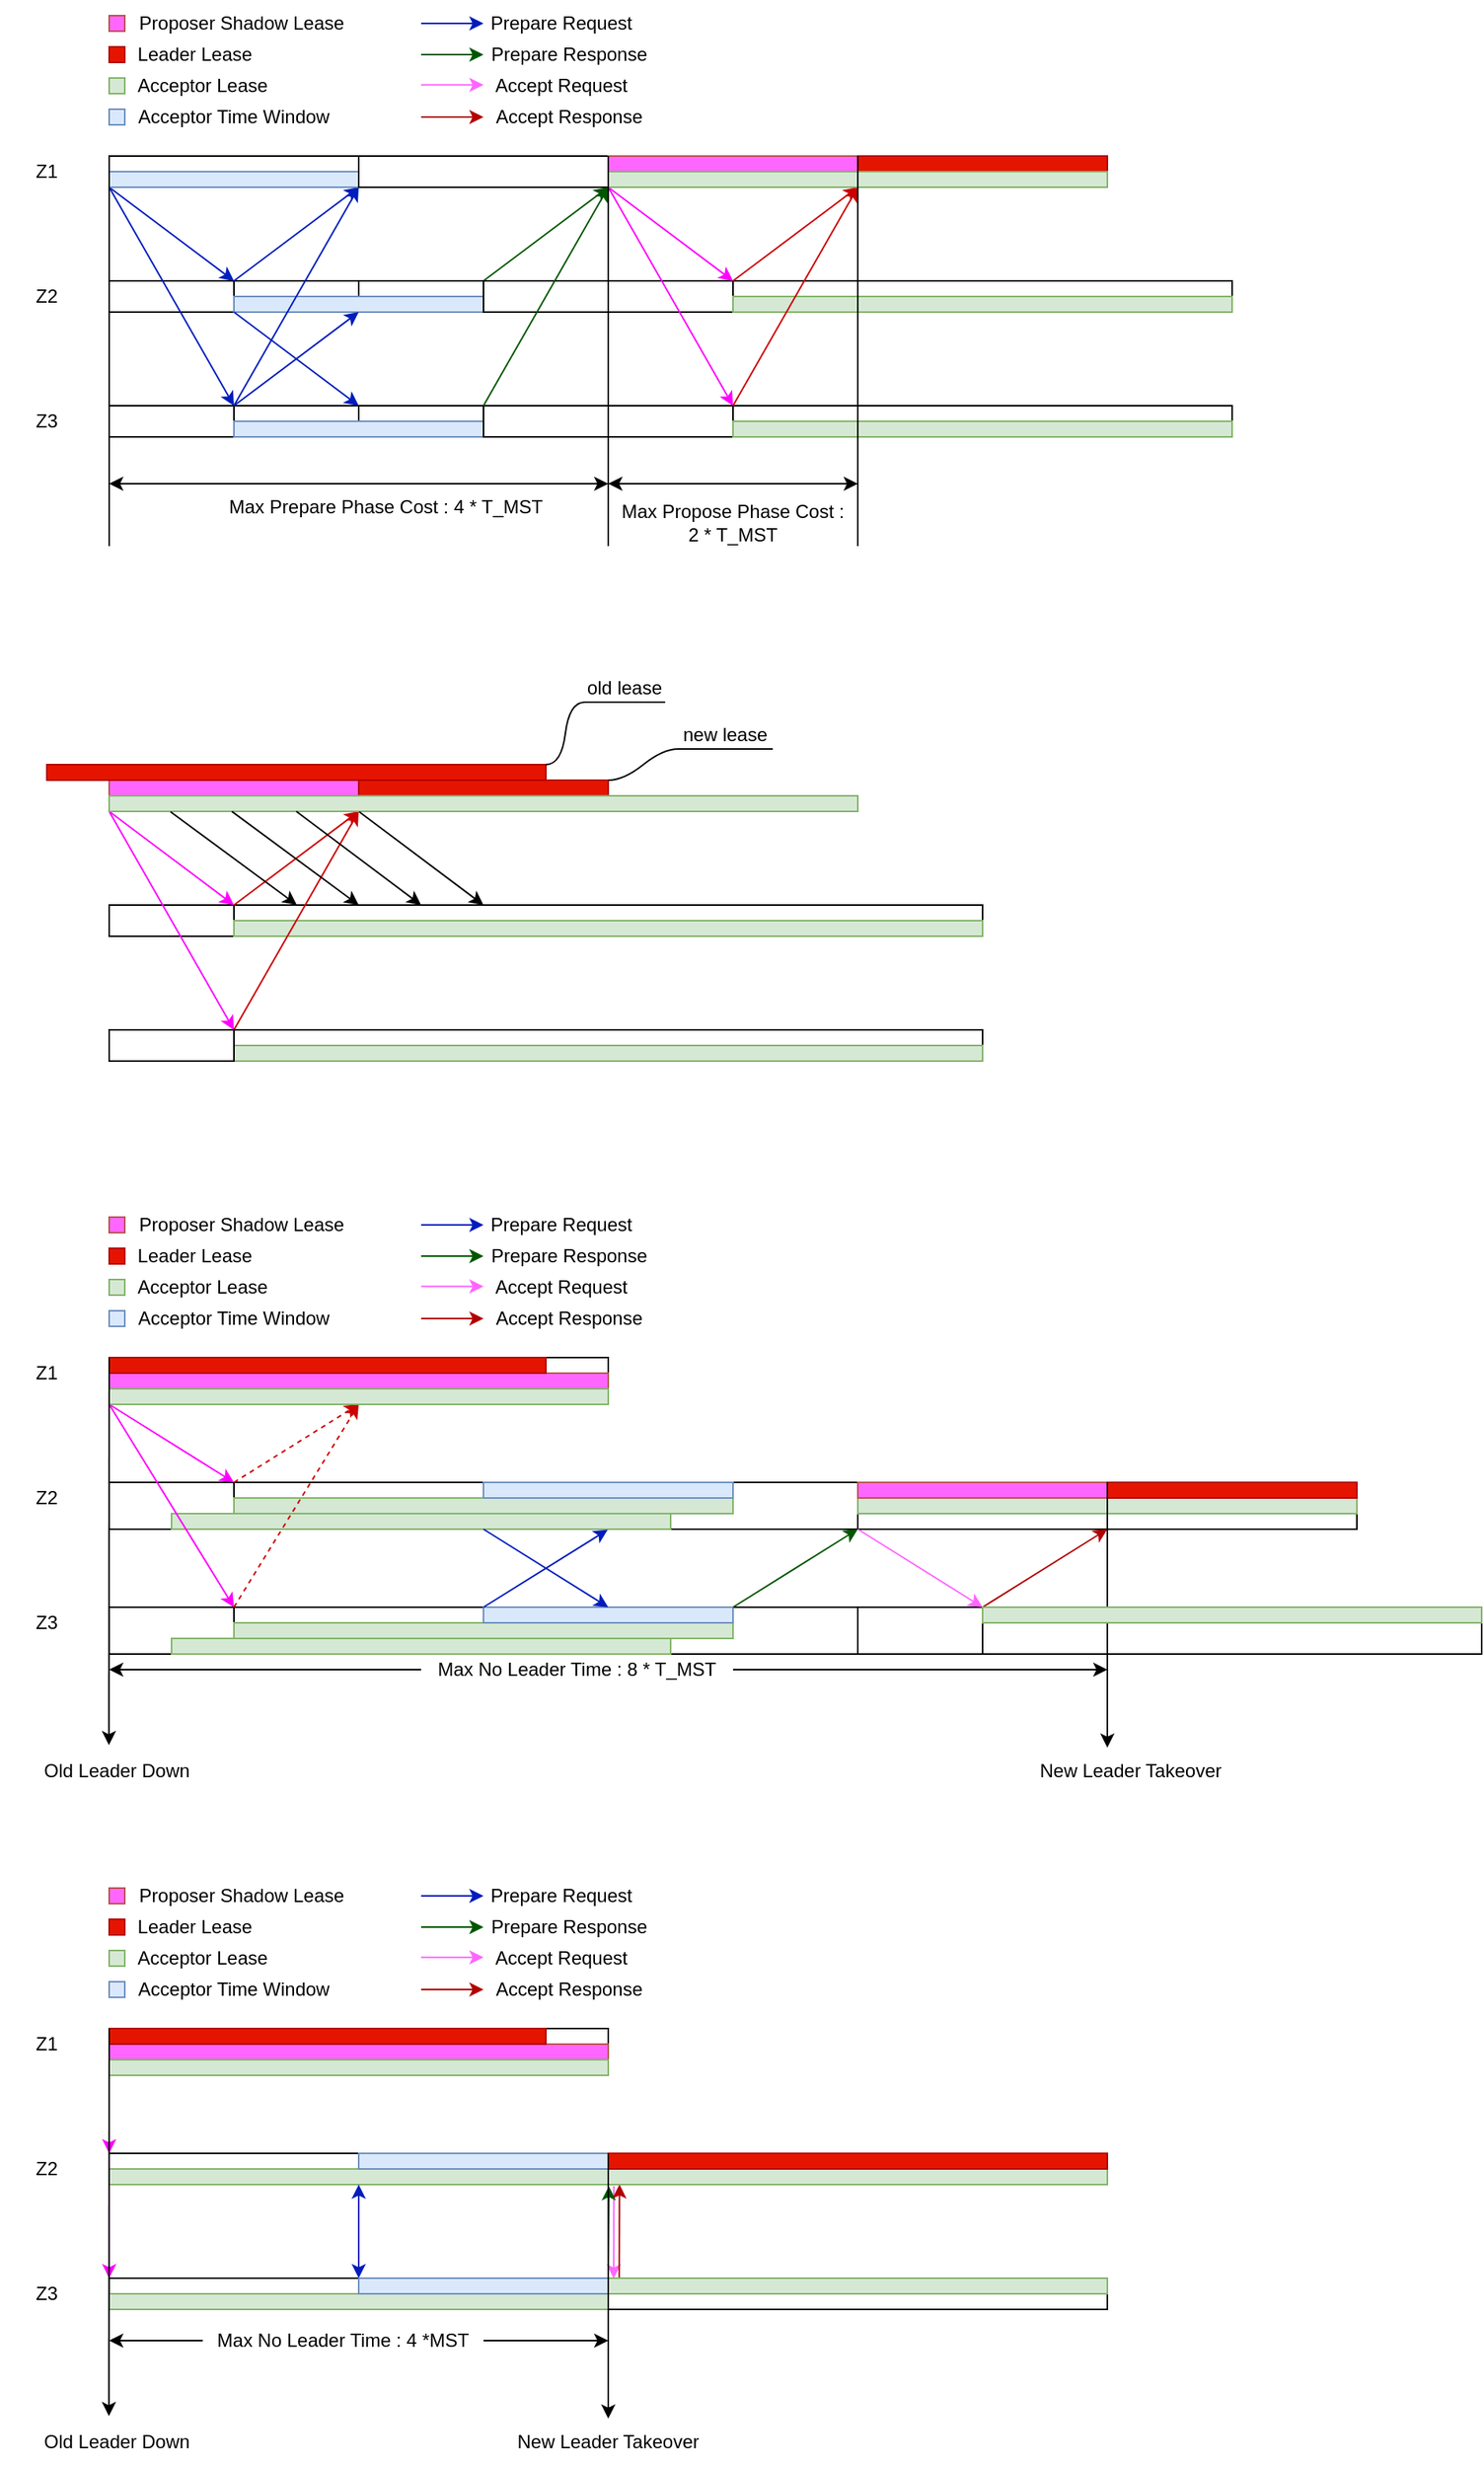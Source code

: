 <mxfile version="20.3.0" type="github" pages="2">
  <diagram id="ItlnomH0AQJC90lqwzH7" name="第 1 页">
    <mxGraphModel dx="1047" dy="561" grid="1" gridSize="10" guides="1" tooltips="1" connect="1" arrows="1" fold="1" page="1" pageScale="1" pageWidth="827" pageHeight="1169" math="0" shadow="0">
      <root>
        <mxCell id="0" />
        <mxCell id="1" parent="0" />
        <mxCell id="S2eKIZhLgG1476qMJcx_-198" value="" style="rounded=0;whiteSpace=wrap;html=1;" parent="1" vertex="1">
          <mxGeometry x="600" y="950" width="320" height="30" as="geometry" />
        </mxCell>
        <mxCell id="S2eKIZhLgG1476qMJcx_-67" value="" style="rounded=0;whiteSpace=wrap;html=1;" parent="1" vertex="1">
          <mxGeometry x="200" y="950" width="400" height="30" as="geometry" />
        </mxCell>
        <mxCell id="S2eKIZhLgG1476qMJcx_-86" value="" style="rounded=0;whiteSpace=wrap;html=1;" parent="1" vertex="1">
          <mxGeometry x="120" y="950" width="80" height="30" as="geometry" />
        </mxCell>
        <mxCell id="S2eKIZhLgG1476qMJcx_-194" value="" style="rounded=0;whiteSpace=wrap;html=1;fillColor=#d5e8d4;strokeColor=#82b366;" parent="1" vertex="1">
          <mxGeometry x="160" y="970" width="320" height="10" as="geometry" />
        </mxCell>
        <mxCell id="S2eKIZhLgG1476qMJcx_-177" value="" style="rounded=0;whiteSpace=wrap;html=1;" parent="1" vertex="1">
          <mxGeometry x="120" y="580" width="80" height="20" as="geometry" />
        </mxCell>
        <mxCell id="S2eKIZhLgG1476qMJcx_-158" value="" style="rounded=0;whiteSpace=wrap;html=1;" parent="1" vertex="1">
          <mxGeometry x="680" y="1030" width="320" height="30" as="geometry" />
        </mxCell>
        <mxCell id="S2eKIZhLgG1476qMJcx_-134" value="" style="rounded=0;whiteSpace=wrap;html=1;" parent="1" vertex="1">
          <mxGeometry x="280" y="870" width="160" height="30" as="geometry" />
        </mxCell>
        <mxCell id="S2eKIZhLgG1476qMJcx_-46" value="" style="rounded=0;whiteSpace=wrap;html=1;" parent="1" vertex="1">
          <mxGeometry x="520" y="260" width="320" height="20" as="geometry" />
        </mxCell>
        <mxCell id="S2eKIZhLgG1476qMJcx_-45" value="" style="rounded=0;whiteSpace=wrap;html=1;" parent="1" vertex="1">
          <mxGeometry x="520" y="180" width="320" height="20" as="geometry" />
        </mxCell>
        <mxCell id="S2eKIZhLgG1476qMJcx_-44" value="" style="rounded=0;whiteSpace=wrap;html=1;" parent="1" vertex="1">
          <mxGeometry x="280" y="260" width="80" height="20" as="geometry" />
        </mxCell>
        <mxCell id="S2eKIZhLgG1476qMJcx_-43" value="" style="rounded=0;whiteSpace=wrap;html=1;" parent="1" vertex="1">
          <mxGeometry x="280" y="180" width="80" height="20" as="geometry" />
        </mxCell>
        <mxCell id="S2eKIZhLgG1476qMJcx_-42" value="" style="rounded=0;whiteSpace=wrap;html=1;" parent="1" vertex="1">
          <mxGeometry x="120" y="100" width="160" height="20" as="geometry" />
        </mxCell>
        <mxCell id="S2eKIZhLgG1476qMJcx_-2" value="" style="rounded=0;whiteSpace=wrap;html=1;" parent="1" vertex="1">
          <mxGeometry x="120" y="180" width="80" height="20" as="geometry" />
        </mxCell>
        <mxCell id="S2eKIZhLgG1476qMJcx_-3" value="" style="rounded=0;whiteSpace=wrap;html=1;" parent="1" vertex="1">
          <mxGeometry x="120" y="260" width="80" height="20" as="geometry" />
        </mxCell>
        <mxCell id="S2eKIZhLgG1476qMJcx_-4" value="" style="endArrow=classic;html=1;rounded=0;exitX=0;exitY=1;exitDx=0;exitDy=0;entryX=1;entryY=0;entryDx=0;entryDy=0;fillColor=#0050ef;strokeColor=#001DBC;" parent="1" source="S2eKIZhLgG1476qMJcx_-11" target="S2eKIZhLgG1476qMJcx_-2" edge="1">
          <mxGeometry width="50" height="50" relative="1" as="geometry">
            <mxPoint x="360" y="260" as="sourcePoint" />
            <mxPoint x="410" y="210" as="targetPoint" />
          </mxGeometry>
        </mxCell>
        <mxCell id="S2eKIZhLgG1476qMJcx_-6" value="" style="rounded=0;whiteSpace=wrap;html=1;" parent="1" vertex="1">
          <mxGeometry x="200" y="180" width="80" height="20" as="geometry" />
        </mxCell>
        <mxCell id="S2eKIZhLgG1476qMJcx_-8" value="" style="endArrow=classic;html=1;rounded=0;exitX=0;exitY=1;exitDx=0;exitDy=0;entryX=1;entryY=0;entryDx=0;entryDy=0;fillColor=#0050ef;strokeColor=#001DBC;" parent="1" source="S2eKIZhLgG1476qMJcx_-11" target="S2eKIZhLgG1476qMJcx_-3" edge="1">
          <mxGeometry width="50" height="50" relative="1" as="geometry">
            <mxPoint x="270" y="280" as="sourcePoint" />
            <mxPoint x="320" y="230" as="targetPoint" />
          </mxGeometry>
        </mxCell>
        <mxCell id="S2eKIZhLgG1476qMJcx_-9" value="" style="rounded=0;whiteSpace=wrap;html=1;" parent="1" vertex="1">
          <mxGeometry x="200" y="260" width="80" height="20" as="geometry" />
        </mxCell>
        <mxCell id="S2eKIZhLgG1476qMJcx_-10" value="" style="endArrow=classic;html=1;rounded=0;exitX=0;exitY=0;exitDx=0;exitDy=0;entryX=0;entryY=1;entryDx=0;entryDy=0;fillColor=#0050ef;strokeColor=#001DBC;" parent="1" source="S2eKIZhLgG1476qMJcx_-6" target="S2eKIZhLgG1476qMJcx_-14" edge="1">
          <mxGeometry width="50" height="50" relative="1" as="geometry">
            <mxPoint x="280" y="180" as="sourcePoint" />
            <mxPoint x="330" y="130" as="targetPoint" />
          </mxGeometry>
        </mxCell>
        <mxCell id="S2eKIZhLgG1476qMJcx_-11" value="" style="rounded=0;whiteSpace=wrap;html=1;fillColor=#dae8fc;strokeColor=#6c8ebf;" parent="1" vertex="1">
          <mxGeometry x="120" y="110" width="160" height="10" as="geometry" />
        </mxCell>
        <mxCell id="S2eKIZhLgG1476qMJcx_-12" value="" style="rounded=0;whiteSpace=wrap;html=1;fillColor=#dae8fc;strokeColor=#6c8ebf;" parent="1" vertex="1">
          <mxGeometry x="200" y="190" width="160" height="10" as="geometry" />
        </mxCell>
        <mxCell id="S2eKIZhLgG1476qMJcx_-13" value="" style="rounded=0;whiteSpace=wrap;html=1;fillColor=#dae8fc;strokeColor=#6c8ebf;" parent="1" vertex="1">
          <mxGeometry x="200" y="270" width="160" height="10" as="geometry" />
        </mxCell>
        <mxCell id="S2eKIZhLgG1476qMJcx_-14" value="" style="rounded=0;whiteSpace=wrap;html=1;" parent="1" vertex="1">
          <mxGeometry x="280" y="100" width="160" height="20" as="geometry" />
        </mxCell>
        <mxCell id="S2eKIZhLgG1476qMJcx_-15" value="" style="endArrow=classic;html=1;rounded=0;exitX=0;exitY=1;exitDx=0;exitDy=0;entryX=1;entryY=0;entryDx=0;entryDy=0;fillColor=#0050ef;strokeColor=#001DBC;" parent="1" source="S2eKIZhLgG1476qMJcx_-12" target="S2eKIZhLgG1476qMJcx_-9" edge="1">
          <mxGeometry width="50" height="50" relative="1" as="geometry">
            <mxPoint x="420" y="220" as="sourcePoint" />
            <mxPoint x="470" y="170" as="targetPoint" />
          </mxGeometry>
        </mxCell>
        <mxCell id="S2eKIZhLgG1476qMJcx_-16" value="" style="endArrow=classic;html=1;rounded=0;exitX=0;exitY=0;exitDx=0;exitDy=0;entryX=0.5;entryY=1;entryDx=0;entryDy=0;fillColor=#0050ef;strokeColor=#001DBC;" parent="1" source="S2eKIZhLgG1476qMJcx_-9" target="S2eKIZhLgG1476qMJcx_-12" edge="1">
          <mxGeometry width="50" height="50" relative="1" as="geometry">
            <mxPoint x="410" y="220" as="sourcePoint" />
            <mxPoint x="460" y="170" as="targetPoint" />
          </mxGeometry>
        </mxCell>
        <mxCell id="S2eKIZhLgG1476qMJcx_-17" value="" style="endArrow=classic;html=1;rounded=0;exitX=1;exitY=0;exitDx=0;exitDy=0;entryX=0;entryY=1;entryDx=0;entryDy=0;fillColor=#0050ef;strokeColor=#001DBC;" parent="1" source="S2eKIZhLgG1476qMJcx_-3" target="S2eKIZhLgG1476qMJcx_-14" edge="1">
          <mxGeometry width="50" height="50" relative="1" as="geometry">
            <mxPoint x="490" y="230" as="sourcePoint" />
            <mxPoint x="540" y="180" as="targetPoint" />
          </mxGeometry>
        </mxCell>
        <mxCell id="S2eKIZhLgG1476qMJcx_-18" value="" style="endArrow=classic;html=1;rounded=0;exitX=0;exitY=0;exitDx=0;exitDy=0;entryX=1;entryY=1;entryDx=0;entryDy=0;fillColor=#008a00;strokeColor=#005700;" parent="1" source="S2eKIZhLgG1476qMJcx_-21" target="S2eKIZhLgG1476qMJcx_-14" edge="1">
          <mxGeometry width="50" height="50" relative="1" as="geometry">
            <mxPoint x="400" y="190" as="sourcePoint" />
            <mxPoint x="450" y="140" as="targetPoint" />
          </mxGeometry>
        </mxCell>
        <mxCell id="S2eKIZhLgG1476qMJcx_-21" value="" style="rounded=0;whiteSpace=wrap;html=1;" parent="1" vertex="1">
          <mxGeometry x="360" y="180" width="160" height="20" as="geometry" />
        </mxCell>
        <mxCell id="S2eKIZhLgG1476qMJcx_-20" value="" style="endArrow=classic;html=1;rounded=0;exitX=1;exitY=1;exitDx=0;exitDy=0;entryX=1;entryY=0;entryDx=0;entryDy=0;fillColor=#f8cecc;strokeColor=#FF00FF;" parent="1" source="S2eKIZhLgG1476qMJcx_-14" target="S2eKIZhLgG1476qMJcx_-21" edge="1">
          <mxGeometry width="50" height="50" relative="1" as="geometry">
            <mxPoint x="510" y="190" as="sourcePoint" />
            <mxPoint x="560" y="140" as="targetPoint" />
          </mxGeometry>
        </mxCell>
        <mxCell id="S2eKIZhLgG1476qMJcx_-22" value="" style="rounded=0;whiteSpace=wrap;html=1;" parent="1" vertex="1">
          <mxGeometry x="360" y="260" width="160" height="20" as="geometry" />
        </mxCell>
        <mxCell id="S2eKIZhLgG1476qMJcx_-24" value="" style="rounded=0;whiteSpace=wrap;html=1;" parent="1" vertex="1">
          <mxGeometry x="440" y="100" width="160" height="20" as="geometry" />
        </mxCell>
        <mxCell id="S2eKIZhLgG1476qMJcx_-25" value="" style="endArrow=classic;html=1;rounded=0;exitX=1;exitY=0;exitDx=0;exitDy=0;entryX=1;entryY=1;entryDx=0;entryDy=0;fillColor=#e51400;strokeColor=#CC0000;" parent="1" source="S2eKIZhLgG1476qMJcx_-21" target="S2eKIZhLgG1476qMJcx_-24" edge="1">
          <mxGeometry width="50" height="50" relative="1" as="geometry">
            <mxPoint x="580" y="200" as="sourcePoint" />
            <mxPoint x="630" y="150" as="targetPoint" />
          </mxGeometry>
        </mxCell>
        <mxCell id="S2eKIZhLgG1476qMJcx_-1" value="" style="rounded=0;whiteSpace=wrap;html=1;fillColor=#FF66FF;strokeColor=#b85450;" parent="1" vertex="1">
          <mxGeometry x="440" y="100" width="320" height="10" as="geometry" />
        </mxCell>
        <mxCell id="S2eKIZhLgG1476qMJcx_-27" value="" style="rounded=0;whiteSpace=wrap;html=1;fillColor=#e51400;strokeColor=#B20000;fontColor=#ffffff;" parent="1" vertex="1">
          <mxGeometry x="600" y="100" width="160" height="10" as="geometry" />
        </mxCell>
        <mxCell id="S2eKIZhLgG1476qMJcx_-28" value="" style="rounded=0;whiteSpace=wrap;html=1;fillColor=#d5e8d4;strokeColor=#82b366;" parent="1" vertex="1">
          <mxGeometry x="520" y="190" width="320" height="10" as="geometry" />
        </mxCell>
        <mxCell id="S2eKIZhLgG1476qMJcx_-29" value="" style="rounded=0;whiteSpace=wrap;html=1;fillColor=#d5e8d4;strokeColor=#82b366;" parent="1" vertex="1">
          <mxGeometry x="520" y="270" width="320" height="10" as="geometry" />
        </mxCell>
        <mxCell id="S2eKIZhLgG1476qMJcx_-19" value="" style="endArrow=classic;html=1;rounded=0;exitX=0;exitY=0;exitDx=0;exitDy=0;entryX=1;entryY=1;entryDx=0;entryDy=0;fillColor=#008a00;strokeColor=#005700;" parent="1" source="S2eKIZhLgG1476qMJcx_-22" target="S2eKIZhLgG1476qMJcx_-14" edge="1">
          <mxGeometry width="50" height="50" relative="1" as="geometry">
            <mxPoint x="400" y="240" as="sourcePoint" />
            <mxPoint x="450" y="190" as="targetPoint" />
          </mxGeometry>
        </mxCell>
        <mxCell id="S2eKIZhLgG1476qMJcx_-23" value="" style="endArrow=classic;html=1;rounded=0;exitX=1;exitY=1;exitDx=0;exitDy=0;entryX=1;entryY=0;entryDx=0;entryDy=0;fillColor=#f8cecc;strokeColor=#FF00FF;" parent="1" source="S2eKIZhLgG1476qMJcx_-14" target="S2eKIZhLgG1476qMJcx_-22" edge="1">
          <mxGeometry width="50" height="50" relative="1" as="geometry">
            <mxPoint x="550" y="230" as="sourcePoint" />
            <mxPoint x="600" y="180" as="targetPoint" />
          </mxGeometry>
        </mxCell>
        <mxCell id="S2eKIZhLgG1476qMJcx_-26" value="" style="endArrow=classic;html=1;rounded=0;exitX=1;exitY=0;exitDx=0;exitDy=0;entryX=1;entryY=1;entryDx=0;entryDy=0;fillColor=#e51400;strokeColor=#CC0000;" parent="1" source="S2eKIZhLgG1476qMJcx_-22" target="S2eKIZhLgG1476qMJcx_-24" edge="1">
          <mxGeometry width="50" height="50" relative="1" as="geometry">
            <mxPoint x="610" y="240" as="sourcePoint" />
            <mxPoint x="660" y="190" as="targetPoint" />
          </mxGeometry>
        </mxCell>
        <mxCell id="S2eKIZhLgG1476qMJcx_-30" value="" style="rounded=0;whiteSpace=wrap;html=1;fillColor=#d5e8d4;strokeColor=#82b366;" parent="1" vertex="1">
          <mxGeometry x="440" y="110" width="320" height="10" as="geometry" />
        </mxCell>
        <mxCell id="S2eKIZhLgG1476qMJcx_-31" value="" style="rounded=0;whiteSpace=wrap;html=1;fillColor=#d5e8d4;strokeColor=#82b366;" parent="1" vertex="1">
          <mxGeometry x="120" y="50" width="10" height="10" as="geometry" />
        </mxCell>
        <mxCell id="S2eKIZhLgG1476qMJcx_-32" value="" style="rounded=0;whiteSpace=wrap;html=1;fillColor=#FF66FF;strokeColor=#b85450;" parent="1" vertex="1">
          <mxGeometry x="120" y="10" width="10" height="10" as="geometry" />
        </mxCell>
        <mxCell id="S2eKIZhLgG1476qMJcx_-33" value="" style="rounded=0;whiteSpace=wrap;html=1;fillColor=#dae8fc;strokeColor=#6c8ebf;" parent="1" vertex="1">
          <mxGeometry x="120" y="70" width="10" height="10" as="geometry" />
        </mxCell>
        <mxCell id="S2eKIZhLgG1476qMJcx_-34" value="" style="rounded=0;whiteSpace=wrap;html=1;fillColor=#e51400;strokeColor=#B20000;fontColor=#ffffff;" parent="1" vertex="1">
          <mxGeometry x="120" y="30" width="10" height="10" as="geometry" />
        </mxCell>
        <mxCell id="S2eKIZhLgG1476qMJcx_-35" value="Acceptor Lease" style="text;html=1;strokeColor=none;fillColor=none;align=center;verticalAlign=middle;whiteSpace=wrap;rounded=0;" parent="1" vertex="1">
          <mxGeometry x="130" y="40" width="100" height="30" as="geometry" />
        </mxCell>
        <mxCell id="S2eKIZhLgG1476qMJcx_-36" value="Acceptor Time Window" style="text;html=1;strokeColor=none;fillColor=none;align=center;verticalAlign=middle;whiteSpace=wrap;rounded=0;" parent="1" vertex="1">
          <mxGeometry x="130" y="60" width="140" height="30" as="geometry" />
        </mxCell>
        <mxCell id="S2eKIZhLgG1476qMJcx_-37" value="Proposer Shadow Lease" style="text;html=1;strokeColor=none;fillColor=none;align=center;verticalAlign=middle;whiteSpace=wrap;rounded=0;" parent="1" vertex="1">
          <mxGeometry x="130" width="150" height="30" as="geometry" />
        </mxCell>
        <mxCell id="S2eKIZhLgG1476qMJcx_-38" value="Leader Lease" style="text;html=1;strokeColor=none;fillColor=none;align=center;verticalAlign=middle;whiteSpace=wrap;rounded=0;" parent="1" vertex="1">
          <mxGeometry x="130" y="20" width="90" height="30" as="geometry" />
        </mxCell>
        <mxCell id="S2eKIZhLgG1476qMJcx_-39" value="Z1" style="text;html=1;strokeColor=none;fillColor=none;align=center;verticalAlign=middle;whiteSpace=wrap;rounded=0;" parent="1" vertex="1">
          <mxGeometry x="50" y="95" width="60" height="30" as="geometry" />
        </mxCell>
        <mxCell id="S2eKIZhLgG1476qMJcx_-40" value="Z2" style="text;html=1;strokeColor=none;fillColor=none;align=center;verticalAlign=middle;whiteSpace=wrap;rounded=0;" parent="1" vertex="1">
          <mxGeometry x="50" y="175" width="60" height="30" as="geometry" />
        </mxCell>
        <mxCell id="S2eKIZhLgG1476qMJcx_-41" value="Z3" style="text;html=1;strokeColor=none;fillColor=none;align=center;verticalAlign=middle;whiteSpace=wrap;rounded=0;" parent="1" vertex="1">
          <mxGeometry x="50" y="255" width="60" height="30" as="geometry" />
        </mxCell>
        <mxCell id="S2eKIZhLgG1476qMJcx_-47" value="" style="endArrow=none;html=1;rounded=0;entryX=0;entryY=0;entryDx=0;entryDy=0;" parent="1" target="S2eKIZhLgG1476qMJcx_-42" edge="1">
          <mxGeometry width="50" height="50" relative="1" as="geometry">
            <mxPoint x="120" y="350" as="sourcePoint" />
            <mxPoint x="140" y="340" as="targetPoint" />
          </mxGeometry>
        </mxCell>
        <mxCell id="S2eKIZhLgG1476qMJcx_-48" value="" style="endArrow=none;html=1;rounded=0;entryX=0;entryY=0;entryDx=0;entryDy=0;" parent="1" target="S2eKIZhLgG1476qMJcx_-1" edge="1">
          <mxGeometry width="50" height="50" relative="1" as="geometry">
            <mxPoint x="440" y="350" as="sourcePoint" />
            <mxPoint x="570" y="340" as="targetPoint" />
          </mxGeometry>
        </mxCell>
        <mxCell id="S2eKIZhLgG1476qMJcx_-49" value="" style="endArrow=classic;startArrow=classic;html=1;rounded=0;" parent="1" edge="1">
          <mxGeometry width="50" height="50" relative="1" as="geometry">
            <mxPoint x="120" y="310" as="sourcePoint" />
            <mxPoint x="440" y="310" as="targetPoint" />
          </mxGeometry>
        </mxCell>
        <mxCell id="S2eKIZhLgG1476qMJcx_-50" value="Max Prepare Phase Cost : 4 * T_MST" style="text;html=1;strokeColor=none;fillColor=none;align=center;verticalAlign=middle;whiteSpace=wrap;rounded=0;" parent="1" vertex="1">
          <mxGeometry x="185" y="310" width="225" height="30" as="geometry" />
        </mxCell>
        <mxCell id="S2eKIZhLgG1476qMJcx_-51" value="" style="endArrow=classic;html=1;rounded=0;fillColor=#0050ef;strokeColor=#001DBC;" parent="1" edge="1">
          <mxGeometry width="50" height="50" relative="1" as="geometry">
            <mxPoint x="320" y="15" as="sourcePoint" />
            <mxPoint x="360" y="15" as="targetPoint" />
          </mxGeometry>
        </mxCell>
        <mxCell id="S2eKIZhLgG1476qMJcx_-52" value="" style="endArrow=classic;html=1;rounded=0;fillColor=#008a00;strokeColor=#005700;" parent="1" edge="1">
          <mxGeometry width="50" height="50" relative="1" as="geometry">
            <mxPoint x="320" y="35" as="sourcePoint" />
            <mxPoint x="360" y="35" as="targetPoint" />
          </mxGeometry>
        </mxCell>
        <mxCell id="S2eKIZhLgG1476qMJcx_-53" value="" style="endArrow=classic;html=1;rounded=0;strokeColor=#FF66FF;" parent="1" edge="1">
          <mxGeometry width="50" height="50" relative="1" as="geometry">
            <mxPoint x="320" y="54.43" as="sourcePoint" />
            <mxPoint x="360" y="54.43" as="targetPoint" />
          </mxGeometry>
        </mxCell>
        <mxCell id="S2eKIZhLgG1476qMJcx_-54" value="" style="endArrow=classic;html=1;rounded=0;fillColor=#e51400;strokeColor=#B20000;" parent="1" edge="1">
          <mxGeometry width="50" height="50" relative="1" as="geometry">
            <mxPoint x="320" y="75.0" as="sourcePoint" />
            <mxPoint x="360" y="75.0" as="targetPoint" />
          </mxGeometry>
        </mxCell>
        <mxCell id="S2eKIZhLgG1476qMJcx_-59" value="Accept Request" style="text;html=1;strokeColor=none;fillColor=none;align=center;verticalAlign=middle;whiteSpace=wrap;rounded=0;" parent="1" vertex="1">
          <mxGeometry x="360" y="40" width="100" height="30" as="geometry" />
        </mxCell>
        <mxCell id="S2eKIZhLgG1476qMJcx_-60" value="Accept Response" style="text;html=1;strokeColor=none;fillColor=none;align=center;verticalAlign=middle;whiteSpace=wrap;rounded=0;" parent="1" vertex="1">
          <mxGeometry x="360" y="60" width="110" height="30" as="geometry" />
        </mxCell>
        <mxCell id="S2eKIZhLgG1476qMJcx_-61" value="Prepare Request" style="text;html=1;strokeColor=none;fillColor=none;align=center;verticalAlign=middle;whiteSpace=wrap;rounded=0;" parent="1" vertex="1">
          <mxGeometry x="360" width="100" height="30" as="geometry" />
        </mxCell>
        <mxCell id="S2eKIZhLgG1476qMJcx_-62" value="Prepare Response" style="text;html=1;strokeColor=none;fillColor=none;align=center;verticalAlign=middle;whiteSpace=wrap;rounded=0;" parent="1" vertex="1">
          <mxGeometry x="360" y="20" width="110" height="30" as="geometry" />
        </mxCell>
        <mxCell id="S2eKIZhLgG1476qMJcx_-63" value="" style="endArrow=none;html=1;rounded=0;strokeColor=#000000;entryX=0;entryY=0;entryDx=0;entryDy=0;" parent="1" target="S2eKIZhLgG1476qMJcx_-27" edge="1">
          <mxGeometry width="50" height="50" relative="1" as="geometry">
            <mxPoint x="600" y="350" as="sourcePoint" />
            <mxPoint x="680" y="360" as="targetPoint" />
          </mxGeometry>
        </mxCell>
        <mxCell id="S2eKIZhLgG1476qMJcx_-64" value="" style="endArrow=classic;startArrow=classic;html=1;rounded=0;strokeColor=#000000;" parent="1" edge="1">
          <mxGeometry width="50" height="50" relative="1" as="geometry">
            <mxPoint x="440" y="310" as="sourcePoint" />
            <mxPoint x="600" y="310" as="targetPoint" />
          </mxGeometry>
        </mxCell>
        <mxCell id="S2eKIZhLgG1476qMJcx_-65" value="Max Propose Phase Cost : &lt;br&gt;2 * T_MST" style="text;html=1;strokeColor=none;fillColor=none;align=center;verticalAlign=middle;whiteSpace=wrap;rounded=0;" parent="1" vertex="1">
          <mxGeometry x="425" y="320" width="190" height="30" as="geometry" />
        </mxCell>
        <mxCell id="S2eKIZhLgG1476qMJcx_-66" value="" style="rounded=0;whiteSpace=wrap;html=1;" parent="1" vertex="1">
          <mxGeometry x="200" y="1030" width="400" height="30" as="geometry" />
        </mxCell>
        <mxCell id="S2eKIZhLgG1476qMJcx_-87" value="" style="endArrow=classic;html=1;rounded=0;exitX=0;exitY=1;exitDx=0;exitDy=0;entryX=1;entryY=0;entryDx=0;entryDy=0;fillColor=#f8cecc;strokeColor=#FF00FF;" parent="1" source="S2eKIZhLgG1476qMJcx_-89" target="S2eKIZhLgG1476qMJcx_-86" edge="1">
          <mxGeometry width="50" height="50" relative="1" as="geometry">
            <mxPoint x="120" y="890" as="sourcePoint" />
            <mxPoint x="240" y="910" as="targetPoint" />
          </mxGeometry>
        </mxCell>
        <mxCell id="S2eKIZhLgG1476qMJcx_-88" value="" style="rounded=0;whiteSpace=wrap;html=1;" parent="1" vertex="1">
          <mxGeometry x="120" y="1030" width="80" height="30" as="geometry" />
        </mxCell>
        <mxCell id="S2eKIZhLgG1476qMJcx_-89" value="" style="rounded=0;whiteSpace=wrap;html=1;" parent="1" vertex="1">
          <mxGeometry x="120" y="870" width="160" height="30" as="geometry" />
        </mxCell>
        <mxCell id="S2eKIZhLgG1476qMJcx_-90" value="" style="endArrow=classic;html=1;rounded=0;exitX=1;exitY=0;exitDx=0;exitDy=0;entryX=1;entryY=1;entryDx=0;entryDy=0;fillColor=#e51400;strokeColor=#CC0000;dashed=1;" parent="1" source="S2eKIZhLgG1476qMJcx_-86" target="S2eKIZhLgG1476qMJcx_-89" edge="1">
          <mxGeometry width="50" height="50" relative="1" as="geometry">
            <mxPoint x="260" y="970" as="sourcePoint" />
            <mxPoint x="310" y="920" as="targetPoint" />
          </mxGeometry>
        </mxCell>
        <mxCell id="S2eKIZhLgG1476qMJcx_-91" value="" style="rounded=0;whiteSpace=wrap;html=1;fillColor=#FF66FF;strokeColor=#b85450;" parent="1" vertex="1">
          <mxGeometry x="120" y="880" width="320" height="10" as="geometry" />
        </mxCell>
        <mxCell id="S2eKIZhLgG1476qMJcx_-93" value="" style="rounded=0;whiteSpace=wrap;html=1;fillColor=#d5e8d4;strokeColor=#82b366;" parent="1" vertex="1">
          <mxGeometry x="200" y="960" width="320" height="10" as="geometry" />
        </mxCell>
        <mxCell id="S2eKIZhLgG1476qMJcx_-94" value="" style="rounded=0;whiteSpace=wrap;html=1;fillColor=#d5e8d4;strokeColor=#82b366;" parent="1" vertex="1">
          <mxGeometry x="200" y="1040" width="320" height="10" as="geometry" />
        </mxCell>
        <mxCell id="S2eKIZhLgG1476qMJcx_-96" value="" style="endArrow=classic;html=1;rounded=0;exitX=0;exitY=1;exitDx=0;exitDy=0;entryX=1;entryY=0;entryDx=0;entryDy=0;fillColor=#f8cecc;strokeColor=#FF00FF;" parent="1" source="S2eKIZhLgG1476qMJcx_-89" target="S2eKIZhLgG1476qMJcx_-88" edge="1">
          <mxGeometry width="50" height="50" relative="1" as="geometry">
            <mxPoint x="120" y="890" as="sourcePoint" />
            <mxPoint x="280" y="950" as="targetPoint" />
          </mxGeometry>
        </mxCell>
        <mxCell id="S2eKIZhLgG1476qMJcx_-97" value="" style="endArrow=classic;html=1;rounded=0;exitX=1;exitY=0;exitDx=0;exitDy=0;entryX=1;entryY=1;entryDx=0;entryDy=0;fillColor=#e51400;strokeColor=#CC0000;dashed=1;" parent="1" source="S2eKIZhLgG1476qMJcx_-88" target="S2eKIZhLgG1476qMJcx_-89" edge="1">
          <mxGeometry width="50" height="50" relative="1" as="geometry">
            <mxPoint x="290" y="1010" as="sourcePoint" />
            <mxPoint x="340" y="960" as="targetPoint" />
          </mxGeometry>
        </mxCell>
        <mxCell id="S2eKIZhLgG1476qMJcx_-98" value="" style="rounded=0;whiteSpace=wrap;html=1;fillColor=#d5e8d4;strokeColor=#82b366;" parent="1" vertex="1">
          <mxGeometry x="120" y="890" width="320" height="10" as="geometry" />
        </mxCell>
        <mxCell id="S2eKIZhLgG1476qMJcx_-99" value="" style="rounded=0;whiteSpace=wrap;html=1;fillColor=#d5e8d4;strokeColor=#82b366;" parent="1" vertex="1">
          <mxGeometry x="120" y="820" width="10" height="10" as="geometry" />
        </mxCell>
        <mxCell id="S2eKIZhLgG1476qMJcx_-100" value="" style="rounded=0;whiteSpace=wrap;html=1;fillColor=#FF66FF;strokeColor=#b85450;" parent="1" vertex="1">
          <mxGeometry x="120" y="780" width="10" height="10" as="geometry" />
        </mxCell>
        <mxCell id="S2eKIZhLgG1476qMJcx_-101" value="" style="rounded=0;whiteSpace=wrap;html=1;fillColor=#dae8fc;strokeColor=#6c8ebf;" parent="1" vertex="1">
          <mxGeometry x="120" y="840" width="10" height="10" as="geometry" />
        </mxCell>
        <mxCell id="S2eKIZhLgG1476qMJcx_-102" value="" style="rounded=0;whiteSpace=wrap;html=1;fillColor=#e51400;strokeColor=#B20000;fontColor=#ffffff;" parent="1" vertex="1">
          <mxGeometry x="120" y="800" width="10" height="10" as="geometry" />
        </mxCell>
        <mxCell id="S2eKIZhLgG1476qMJcx_-103" value="Acceptor Lease" style="text;html=1;strokeColor=none;fillColor=none;align=center;verticalAlign=middle;whiteSpace=wrap;rounded=0;" parent="1" vertex="1">
          <mxGeometry x="130" y="810" width="100" height="30" as="geometry" />
        </mxCell>
        <mxCell id="S2eKIZhLgG1476qMJcx_-104" value="Acceptor Time Window" style="text;html=1;strokeColor=none;fillColor=none;align=center;verticalAlign=middle;whiteSpace=wrap;rounded=0;" parent="1" vertex="1">
          <mxGeometry x="130" y="830" width="140" height="30" as="geometry" />
        </mxCell>
        <mxCell id="S2eKIZhLgG1476qMJcx_-105" value="Proposer Shadow Lease" style="text;html=1;strokeColor=none;fillColor=none;align=center;verticalAlign=middle;whiteSpace=wrap;rounded=0;" parent="1" vertex="1">
          <mxGeometry x="130" y="770" width="150" height="30" as="geometry" />
        </mxCell>
        <mxCell id="S2eKIZhLgG1476qMJcx_-106" value="Leader Lease" style="text;html=1;strokeColor=none;fillColor=none;align=center;verticalAlign=middle;whiteSpace=wrap;rounded=0;" parent="1" vertex="1">
          <mxGeometry x="130" y="790" width="90" height="30" as="geometry" />
        </mxCell>
        <mxCell id="S2eKIZhLgG1476qMJcx_-107" value="Z1" style="text;html=1;strokeColor=none;fillColor=none;align=center;verticalAlign=middle;whiteSpace=wrap;rounded=0;" parent="1" vertex="1">
          <mxGeometry x="50" y="865" width="60" height="30" as="geometry" />
        </mxCell>
        <mxCell id="S2eKIZhLgG1476qMJcx_-108" value="Z2" style="text;html=1;strokeColor=none;fillColor=none;align=center;verticalAlign=middle;whiteSpace=wrap;rounded=0;" parent="1" vertex="1">
          <mxGeometry x="50" y="945" width="60" height="30" as="geometry" />
        </mxCell>
        <mxCell id="S2eKIZhLgG1476qMJcx_-109" value="Z3" style="text;html=1;strokeColor=none;fillColor=none;align=center;verticalAlign=middle;whiteSpace=wrap;rounded=0;" parent="1" vertex="1">
          <mxGeometry x="50" y="1025" width="60" height="30" as="geometry" />
        </mxCell>
        <mxCell id="S2eKIZhLgG1476qMJcx_-114" value="" style="endArrow=classic;html=1;rounded=0;fillColor=#0050ef;strokeColor=#001DBC;" parent="1" edge="1">
          <mxGeometry width="50" height="50" relative="1" as="geometry">
            <mxPoint x="320" y="785" as="sourcePoint" />
            <mxPoint x="360" y="785" as="targetPoint" />
          </mxGeometry>
        </mxCell>
        <mxCell id="S2eKIZhLgG1476qMJcx_-115" value="" style="endArrow=classic;html=1;rounded=0;fillColor=#008a00;strokeColor=#005700;" parent="1" edge="1">
          <mxGeometry width="50" height="50" relative="1" as="geometry">
            <mxPoint x="320" y="805" as="sourcePoint" />
            <mxPoint x="360" y="805" as="targetPoint" />
          </mxGeometry>
        </mxCell>
        <mxCell id="S2eKIZhLgG1476qMJcx_-116" value="" style="endArrow=classic;html=1;rounded=0;strokeColor=#FF66FF;" parent="1" edge="1">
          <mxGeometry width="50" height="50" relative="1" as="geometry">
            <mxPoint x="320" y="824.43" as="sourcePoint" />
            <mxPoint x="360" y="824.43" as="targetPoint" />
          </mxGeometry>
        </mxCell>
        <mxCell id="S2eKIZhLgG1476qMJcx_-117" value="" style="endArrow=classic;html=1;rounded=0;fillColor=#e51400;strokeColor=#B20000;" parent="1" edge="1">
          <mxGeometry width="50" height="50" relative="1" as="geometry">
            <mxPoint x="320" y="845" as="sourcePoint" />
            <mxPoint x="360" y="845" as="targetPoint" />
          </mxGeometry>
        </mxCell>
        <mxCell id="S2eKIZhLgG1476qMJcx_-118" value="Accept Request" style="text;html=1;strokeColor=none;fillColor=none;align=center;verticalAlign=middle;whiteSpace=wrap;rounded=0;" parent="1" vertex="1">
          <mxGeometry x="360" y="810" width="100" height="30" as="geometry" />
        </mxCell>
        <mxCell id="S2eKIZhLgG1476qMJcx_-119" value="Accept Response" style="text;html=1;strokeColor=none;fillColor=none;align=center;verticalAlign=middle;whiteSpace=wrap;rounded=0;" parent="1" vertex="1">
          <mxGeometry x="360" y="830" width="110" height="30" as="geometry" />
        </mxCell>
        <mxCell id="S2eKIZhLgG1476qMJcx_-120" value="Prepare Request" style="text;html=1;strokeColor=none;fillColor=none;align=center;verticalAlign=middle;whiteSpace=wrap;rounded=0;" parent="1" vertex="1">
          <mxGeometry x="360" y="770" width="100" height="30" as="geometry" />
        </mxCell>
        <mxCell id="S2eKIZhLgG1476qMJcx_-121" value="Prepare Response" style="text;html=1;strokeColor=none;fillColor=none;align=center;verticalAlign=middle;whiteSpace=wrap;rounded=0;" parent="1" vertex="1">
          <mxGeometry x="360" y="790" width="110" height="30" as="geometry" />
        </mxCell>
        <mxCell id="S2eKIZhLgG1476qMJcx_-129" value="" style="rounded=0;whiteSpace=wrap;html=1;fillColor=#dae8fc;strokeColor=#6c8ebf;" parent="1" vertex="1">
          <mxGeometry x="360" y="950" width="160" height="10" as="geometry" />
        </mxCell>
        <mxCell id="S2eKIZhLgG1476qMJcx_-130" value="" style="rounded=0;whiteSpace=wrap;html=1;fillColor=#dae8fc;strokeColor=#6c8ebf;" parent="1" vertex="1">
          <mxGeometry x="360" y="1030" width="160" height="10" as="geometry" />
        </mxCell>
        <mxCell id="S2eKIZhLgG1476qMJcx_-132" value="" style="rounded=0;whiteSpace=wrap;html=1;" parent="1" vertex="1">
          <mxGeometry x="600" y="1030" width="80" height="30" as="geometry" />
        </mxCell>
        <mxCell id="S2eKIZhLgG1476qMJcx_-133" value="" style="rounded=0;whiteSpace=wrap;html=1;fillColor=#e51400;strokeColor=#B20000;fontColor=#ffffff;" parent="1" vertex="1">
          <mxGeometry x="120" y="870" width="280" height="10" as="geometry" />
        </mxCell>
        <mxCell id="S2eKIZhLgG1476qMJcx_-138" value="Old Leader Down" style="text;html=1;strokeColor=none;fillColor=none;align=center;verticalAlign=middle;whiteSpace=wrap;rounded=0;" parent="1" vertex="1">
          <mxGeometry x="76.25" y="1120" width="97.5" height="30" as="geometry" />
        </mxCell>
        <mxCell id="S2eKIZhLgG1476qMJcx_-139" value="" style="endArrow=classic;html=1;rounded=0;strokeColor=#001DBC;fillColor=#0050ef;entryX=0.874;entryY=1.032;entryDx=0;entryDy=0;entryPerimeter=0;" parent="1" target="S2eKIZhLgG1476qMJcx_-194" edge="1">
          <mxGeometry width="50" height="50" relative="1" as="geometry">
            <mxPoint x="360" y="1030" as="sourcePoint" />
            <mxPoint x="520" y="1030" as="targetPoint" />
          </mxGeometry>
        </mxCell>
        <mxCell id="S2eKIZhLgG1476qMJcx_-140" value="" style="endArrow=classic;html=1;rounded=0;strokeColor=#001DBC;entryX=0.5;entryY=0;entryDx=0;entryDy=0;fillColor=#0050ef;" parent="1" target="S2eKIZhLgG1476qMJcx_-130" edge="1">
          <mxGeometry width="50" height="50" relative="1" as="geometry">
            <mxPoint x="360" y="980" as="sourcePoint" />
            <mxPoint x="890" y="1050" as="targetPoint" />
          </mxGeometry>
        </mxCell>
        <mxCell id="S2eKIZhLgG1476qMJcx_-143" value="" style="endArrow=classic;html=1;rounded=0;strokeColor=#005700;exitX=1;exitY=0;exitDx=0;exitDy=0;entryX=1;entryY=1;entryDx=0;entryDy=0;fillColor=#008a00;" parent="1" source="S2eKIZhLgG1476qMJcx_-130" target="S2eKIZhLgG1476qMJcx_-67" edge="1">
          <mxGeometry width="50" height="50" relative="1" as="geometry">
            <mxPoint x="790" y="1050" as="sourcePoint" />
            <mxPoint x="840" y="1000" as="targetPoint" />
          </mxGeometry>
        </mxCell>
        <mxCell id="S2eKIZhLgG1476qMJcx_-144" value="" style="rounded=0;whiteSpace=wrap;html=1;" parent="1" vertex="1">
          <mxGeometry x="680" y="950" width="80" height="20" as="geometry" />
        </mxCell>
        <mxCell id="S2eKIZhLgG1476qMJcx_-145" value="" style="endArrow=classic;html=1;rounded=0;strokeColor=#FF66FF;exitX=1;exitY=1;exitDx=0;exitDy=0;entryX=1;entryY=0;entryDx=0;entryDy=0;" parent="1" source="S2eKIZhLgG1476qMJcx_-67" target="S2eKIZhLgG1476qMJcx_-132" edge="1">
          <mxGeometry width="50" height="50" relative="1" as="geometry">
            <mxPoint x="900" y="1030" as="sourcePoint" />
            <mxPoint x="840" y="1030" as="targetPoint" />
          </mxGeometry>
        </mxCell>
        <mxCell id="S2eKIZhLgG1476qMJcx_-146" value="" style="endArrow=classic;html=1;rounded=0;strokeColor=#B20000;exitX=0;exitY=0;exitDx=0;exitDy=0;fillColor=#e51400;" parent="1" edge="1">
          <mxGeometry width="50" height="50" relative="1" as="geometry">
            <mxPoint x="680" y="1030" as="sourcePoint" />
            <mxPoint x="760" y="980" as="targetPoint" />
          </mxGeometry>
        </mxCell>
        <mxCell id="S2eKIZhLgG1476qMJcx_-148" value="" style="rounded=0;whiteSpace=wrap;html=1;" parent="1" vertex="1">
          <mxGeometry x="760" y="950" width="160" height="20" as="geometry" />
        </mxCell>
        <mxCell id="S2eKIZhLgG1476qMJcx_-149" value="" style="rounded=0;whiteSpace=wrap;html=1;fillColor=#d5e8d4;strokeColor=#82b366;" parent="1" vertex="1">
          <mxGeometry x="600" y="960" width="320" height="10" as="geometry" />
        </mxCell>
        <mxCell id="S2eKIZhLgG1476qMJcx_-151" value="" style="rounded=0;whiteSpace=wrap;html=1;fillColor=#FF66FF;strokeColor=#b85450;" parent="1" vertex="1">
          <mxGeometry x="600" y="950" width="320" height="10" as="geometry" />
        </mxCell>
        <mxCell id="S2eKIZhLgG1476qMJcx_-152" value="" style="rounded=0;whiteSpace=wrap;html=1;fillColor=#e51400;strokeColor=#B20000;fontColor=#ffffff;" parent="1" vertex="1">
          <mxGeometry x="760" y="950" width="160" height="10" as="geometry" />
        </mxCell>
        <mxCell id="S2eKIZhLgG1476qMJcx_-153" value="" style="endArrow=classic;html=1;rounded=0;strokeColor=#000000;exitX=0;exitY=0;exitDx=0;exitDy=0;" parent="1" source="S2eKIZhLgG1476qMJcx_-152" edge="1">
          <mxGeometry width="50" height="50" relative="1" as="geometry">
            <mxPoint x="920" y="950" as="sourcePoint" />
            <mxPoint x="760" y="1120" as="targetPoint" />
          </mxGeometry>
        </mxCell>
        <mxCell id="S2eKIZhLgG1476qMJcx_-154" value="New Leader Takeover" style="text;html=1;strokeColor=none;fillColor=none;align=center;verticalAlign=middle;whiteSpace=wrap;rounded=0;" parent="1" vertex="1">
          <mxGeometry x="710" y="1120" width="130" height="30" as="geometry" />
        </mxCell>
        <mxCell id="S2eKIZhLgG1476qMJcx_-155" value="" style="endArrow=classic;startArrow=none;html=1;rounded=0;strokeColor=#000000;" parent="1" source="S2eKIZhLgG1476qMJcx_-156" edge="1">
          <mxGeometry width="50" height="50" relative="1" as="geometry">
            <mxPoint x="280" y="1070" as="sourcePoint" />
            <mxPoint x="760" y="1070" as="targetPoint" />
          </mxGeometry>
        </mxCell>
        <mxCell id="S2eKIZhLgG1476qMJcx_-156" value="Max No Leader Time : 8 * T_MST" style="text;html=1;strokeColor=none;fillColor=none;align=center;verticalAlign=middle;whiteSpace=wrap;rounded=0;" parent="1" vertex="1">
          <mxGeometry x="320" y="1055" width="200" height="30" as="geometry" />
        </mxCell>
        <mxCell id="S2eKIZhLgG1476qMJcx_-157" value="" style="endArrow=none;startArrow=classic;html=1;rounded=0;strokeColor=#000000;" parent="1" target="S2eKIZhLgG1476qMJcx_-156" edge="1">
          <mxGeometry width="50" height="50" relative="1" as="geometry">
            <mxPoint x="120" y="1070" as="sourcePoint" />
            <mxPoint x="920" y="1070" as="targetPoint" />
          </mxGeometry>
        </mxCell>
        <mxCell id="S2eKIZhLgG1476qMJcx_-160" value="" style="endArrow=classic;html=1;rounded=0;strokeColor=#000000;exitX=0;exitY=0;exitDx=0;exitDy=0;entryX=0.447;entryY=-0.054;entryDx=0;entryDy=0;entryPerimeter=0;" parent="1" source="S2eKIZhLgG1476qMJcx_-133" target="S2eKIZhLgG1476qMJcx_-138" edge="1">
          <mxGeometry width="50" height="50" relative="1" as="geometry">
            <mxPoint x="100" y="1150" as="sourcePoint" />
            <mxPoint x="120" y="1100" as="targetPoint" />
          </mxGeometry>
        </mxCell>
        <mxCell id="S2eKIZhLgG1476qMJcx_-161" value="" style="rounded=0;whiteSpace=wrap;html=1;" parent="1" vertex="1">
          <mxGeometry x="200" y="660" width="480" height="20" as="geometry" />
        </mxCell>
        <mxCell id="S2eKIZhLgG1476qMJcx_-162" value="" style="rounded=0;whiteSpace=wrap;html=1;" parent="1" vertex="1">
          <mxGeometry x="200" y="580" width="480" height="20" as="geometry" />
        </mxCell>
        <mxCell id="S2eKIZhLgG1476qMJcx_-163" value="" style="endArrow=classic;html=1;rounded=0;exitX=1;exitY=1;exitDx=0;exitDy=0;entryX=1;entryY=0;entryDx=0;entryDy=0;fillColor=#f8cecc;strokeColor=#FF00FF;" parent="1" edge="1">
          <mxGeometry width="50" height="50" relative="1" as="geometry">
            <mxPoint x="120" y="520" as="sourcePoint" />
            <mxPoint x="200" y="580" as="targetPoint" />
          </mxGeometry>
        </mxCell>
        <mxCell id="S2eKIZhLgG1476qMJcx_-164" value="" style="rounded=0;whiteSpace=wrap;html=1;" parent="1" vertex="1">
          <mxGeometry x="120" y="500" width="160" height="20" as="geometry" />
        </mxCell>
        <mxCell id="S2eKIZhLgG1476qMJcx_-165" value="" style="endArrow=classic;html=1;rounded=0;exitX=1;exitY=0;exitDx=0;exitDy=0;entryX=1;entryY=1;entryDx=0;entryDy=0;fillColor=#e51400;strokeColor=#CC0000;" parent="1" target="S2eKIZhLgG1476qMJcx_-164" edge="1">
          <mxGeometry width="50" height="50" relative="1" as="geometry">
            <mxPoint x="200" y="580" as="sourcePoint" />
            <mxPoint x="310" y="550" as="targetPoint" />
          </mxGeometry>
        </mxCell>
        <mxCell id="S2eKIZhLgG1476qMJcx_-166" value="" style="rounded=0;whiteSpace=wrap;html=1;fillColor=#FF66FF;strokeColor=#b85450;" parent="1" vertex="1">
          <mxGeometry x="120" y="500" width="310" height="10" as="geometry" />
        </mxCell>
        <mxCell id="S2eKIZhLgG1476qMJcx_-167" value="" style="rounded=0;whiteSpace=wrap;html=1;fillColor=#e51400;strokeColor=#B20000;fontColor=#ffffff;" parent="1" vertex="1">
          <mxGeometry x="280" y="500" width="160" height="10" as="geometry" />
        </mxCell>
        <mxCell id="S2eKIZhLgG1476qMJcx_-168" value="" style="rounded=0;whiteSpace=wrap;html=1;fillColor=#d5e8d4;strokeColor=#82b366;" parent="1" vertex="1">
          <mxGeometry x="200" y="590" width="480" height="10" as="geometry" />
        </mxCell>
        <mxCell id="S2eKIZhLgG1476qMJcx_-169" value="" style="rounded=0;whiteSpace=wrap;html=1;fillColor=#d5e8d4;strokeColor=#82b366;" parent="1" vertex="1">
          <mxGeometry x="200" y="670" width="480" height="10" as="geometry" />
        </mxCell>
        <mxCell id="S2eKIZhLgG1476qMJcx_-170" value="" style="endArrow=classic;html=1;rounded=0;exitX=1;exitY=1;exitDx=0;exitDy=0;entryX=1;entryY=0;entryDx=0;entryDy=0;fillColor=#f8cecc;strokeColor=#FF00FF;" parent="1" edge="1">
          <mxGeometry width="50" height="50" relative="1" as="geometry">
            <mxPoint x="120" y="520" as="sourcePoint" />
            <mxPoint x="200" y="660" as="targetPoint" />
          </mxGeometry>
        </mxCell>
        <mxCell id="S2eKIZhLgG1476qMJcx_-171" value="" style="endArrow=classic;html=1;rounded=0;exitX=1;exitY=0;exitDx=0;exitDy=0;entryX=1;entryY=1;entryDx=0;entryDy=0;fillColor=#e51400;strokeColor=#CC0000;" parent="1" target="S2eKIZhLgG1476qMJcx_-164" edge="1">
          <mxGeometry width="50" height="50" relative="1" as="geometry">
            <mxPoint x="200" y="660" as="sourcePoint" />
            <mxPoint x="340" y="590" as="targetPoint" />
          </mxGeometry>
        </mxCell>
        <mxCell id="S2eKIZhLgG1476qMJcx_-172" value="" style="rounded=0;whiteSpace=wrap;html=1;fillColor=#d5e8d4;strokeColor=#82b366;" parent="1" vertex="1">
          <mxGeometry x="120" y="510" width="480" height="10" as="geometry" />
        </mxCell>
        <mxCell id="S2eKIZhLgG1476qMJcx_-178" value="" style="rounded=0;whiteSpace=wrap;html=1;" parent="1" vertex="1">
          <mxGeometry x="120" y="660" width="80" height="20" as="geometry" />
        </mxCell>
        <mxCell id="S2eKIZhLgG1476qMJcx_-182" value="" style="rounded=0;whiteSpace=wrap;html=1;fillColor=#e51400;strokeColor=#B20000;fontColor=#ffffff;" parent="1" vertex="1">
          <mxGeometry x="80" y="490" width="320" height="10" as="geometry" />
        </mxCell>
        <mxCell id="S2eKIZhLgG1476qMJcx_-183" value="" style="endArrow=classic;html=1;rounded=0;strokeColor=#000000;exitX=0.082;exitY=1.026;exitDx=0;exitDy=0;exitPerimeter=0;entryX=0.084;entryY=-0.003;entryDx=0;entryDy=0;entryPerimeter=0;" parent="1" source="S2eKIZhLgG1476qMJcx_-172" target="S2eKIZhLgG1476qMJcx_-162" edge="1">
          <mxGeometry width="50" height="50" relative="1" as="geometry">
            <mxPoint x="400" y="570" as="sourcePoint" />
            <mxPoint x="450" y="520" as="targetPoint" />
          </mxGeometry>
        </mxCell>
        <mxCell id="S2eKIZhLgG1476qMJcx_-184" value="" style="endArrow=classic;html=1;rounded=0;strokeColor=#000000;exitX=0.164;exitY=1.004;exitDx=0;exitDy=0;exitPerimeter=0;" parent="1" source="S2eKIZhLgG1476qMJcx_-172" edge="1">
          <mxGeometry width="50" height="50" relative="1" as="geometry">
            <mxPoint x="320" y="580" as="sourcePoint" />
            <mxPoint x="280" y="580" as="targetPoint" />
          </mxGeometry>
        </mxCell>
        <mxCell id="S2eKIZhLgG1476qMJcx_-186" value="old lease" style="whiteSpace=wrap;html=1;shape=partialRectangle;top=0;left=0;bottom=1;right=0;points=[[0,1],[1,1]];fillColor=none;align=center;verticalAlign=bottom;routingCenterY=0.5;snapToPoint=1;recursiveResize=0;autosize=1;treeFolding=1;treeMoving=1;newEdgeStyle={&quot;edgeStyle&quot;:&quot;entityRelationEdgeStyle&quot;,&quot;startArrow&quot;:&quot;none&quot;,&quot;endArrow&quot;:&quot;none&quot;,&quot;segment&quot;:10,&quot;curved&quot;:1};" parent="1" vertex="1">
          <mxGeometry x="425" y="420" width="51" height="30" as="geometry" />
        </mxCell>
        <mxCell id="S2eKIZhLgG1476qMJcx_-187" value="" style="edgeStyle=entityRelationEdgeStyle;startArrow=none;endArrow=none;segment=10;curved=1;rounded=0;strokeColor=#000000;exitX=1;exitY=0;exitDx=0;exitDy=0;" parent="1" source="S2eKIZhLgG1476qMJcx_-182" target="S2eKIZhLgG1476qMJcx_-186" edge="1">
          <mxGeometry relative="1" as="geometry">
            <mxPoint x="495" y="510" as="sourcePoint" />
          </mxGeometry>
        </mxCell>
        <mxCell id="S2eKIZhLgG1476qMJcx_-189" value="new lease" style="whiteSpace=wrap;html=1;shape=partialRectangle;top=0;left=0;bottom=1;right=0;points=[[0,1],[1,1]];fillColor=none;align=center;verticalAlign=bottom;routingCenterY=0.5;snapToPoint=1;recursiveResize=0;autosize=1;treeFolding=1;treeMoving=1;newEdgeStyle={&quot;edgeStyle&quot;:&quot;entityRelationEdgeStyle&quot;,&quot;startArrow&quot;:&quot;none&quot;,&quot;endArrow&quot;:&quot;none&quot;,&quot;segment&quot;:10,&quot;curved&quot;:1};" parent="1" vertex="1">
          <mxGeometry x="485" y="450" width="60" height="30" as="geometry" />
        </mxCell>
        <mxCell id="S2eKIZhLgG1476qMJcx_-190" value="" style="edgeStyle=entityRelationEdgeStyle;startArrow=none;endArrow=none;segment=10;curved=1;rounded=0;strokeColor=#000000;exitX=1;exitY=0;exitDx=0;exitDy=0;" parent="1" source="S2eKIZhLgG1476qMJcx_-167" target="S2eKIZhLgG1476qMJcx_-189" edge="1">
          <mxGeometry relative="1" as="geometry">
            <mxPoint x="485" y="490" as="sourcePoint" />
          </mxGeometry>
        </mxCell>
        <mxCell id="S2eKIZhLgG1476qMJcx_-191" value="" style="endArrow=classic;html=1;rounded=0;strokeColor=#000000;exitX=0.25;exitY=1;exitDx=0;exitDy=0;entryX=0.25;entryY=0;entryDx=0;entryDy=0;" parent="1" source="S2eKIZhLgG1476qMJcx_-172" target="S2eKIZhLgG1476qMJcx_-162" edge="1">
          <mxGeometry width="50" height="50" relative="1" as="geometry">
            <mxPoint x="360" y="570" as="sourcePoint" />
            <mxPoint x="410" y="520" as="targetPoint" />
          </mxGeometry>
        </mxCell>
        <mxCell id="S2eKIZhLgG1476qMJcx_-192" value="" style="endArrow=classic;html=1;rounded=0;strokeColor=#000000;exitX=0.334;exitY=1.026;exitDx=0;exitDy=0;exitPerimeter=0;" parent="1" source="S2eKIZhLgG1476qMJcx_-172" edge="1">
          <mxGeometry width="50" height="50" relative="1" as="geometry">
            <mxPoint x="450" y="590" as="sourcePoint" />
            <mxPoint x="360" y="580" as="targetPoint" />
          </mxGeometry>
        </mxCell>
        <mxCell id="S2eKIZhLgG1476qMJcx_-196" value="" style="rounded=0;whiteSpace=wrap;html=1;fillColor=#d5e8d4;strokeColor=#82b366;" parent="1" vertex="1">
          <mxGeometry x="160" y="1050" width="320" height="10" as="geometry" />
        </mxCell>
        <mxCell id="S2eKIZhLgG1476qMJcx_-199" value="" style="rounded=0;whiteSpace=wrap;html=1;fillColor=#d5e8d4;strokeColor=#82b366;" parent="1" vertex="1">
          <mxGeometry x="680" y="1030" width="320" height="10" as="geometry" />
        </mxCell>
        <mxCell id="S2eKIZhLgG1476qMJcx_-201" value="" style="rounded=0;whiteSpace=wrap;html=1;" parent="1" vertex="1">
          <mxGeometry x="120" y="1380" width="400" height="20" as="geometry" />
        </mxCell>
        <mxCell id="S2eKIZhLgG1476qMJcx_-204" value="" style="rounded=0;whiteSpace=wrap;html=1;" parent="1" vertex="1">
          <mxGeometry x="440" y="1460" width="320" height="20" as="geometry" />
        </mxCell>
        <mxCell id="S2eKIZhLgG1476qMJcx_-205" value="" style="rounded=0;whiteSpace=wrap;html=1;" parent="1" vertex="1">
          <mxGeometry x="280" y="1300" width="160" height="30" as="geometry" />
        </mxCell>
        <mxCell id="S2eKIZhLgG1476qMJcx_-206" value="" style="rounded=0;whiteSpace=wrap;html=1;" parent="1" vertex="1">
          <mxGeometry x="120" y="1460" width="320" height="20" as="geometry" />
        </mxCell>
        <mxCell id="S2eKIZhLgG1476qMJcx_-207" value="" style="endArrow=classic;html=1;rounded=0;exitX=0;exitY=1;exitDx=0;exitDy=0;fillColor=#f8cecc;strokeColor=#FF00FF;" parent="1" source="S2eKIZhLgG1476qMJcx_-209" edge="1">
          <mxGeometry width="50" height="50" relative="1" as="geometry">
            <mxPoint x="120" y="1320" as="sourcePoint" />
            <mxPoint x="120" y="1380" as="targetPoint" />
          </mxGeometry>
        </mxCell>
        <mxCell id="S2eKIZhLgG1476qMJcx_-209" value="" style="rounded=0;whiteSpace=wrap;html=1;" parent="1" vertex="1">
          <mxGeometry x="120" y="1300" width="160" height="30" as="geometry" />
        </mxCell>
        <mxCell id="S2eKIZhLgG1476qMJcx_-211" value="" style="rounded=0;whiteSpace=wrap;html=1;fillColor=#FF66FF;strokeColor=#b85450;" parent="1" vertex="1">
          <mxGeometry x="120" y="1310" width="320" height="10" as="geometry" />
        </mxCell>
        <mxCell id="S2eKIZhLgG1476qMJcx_-212" value="" style="rounded=0;whiteSpace=wrap;html=1;fillColor=#d5e8d4;strokeColor=#82b366;" parent="1" vertex="1">
          <mxGeometry x="120" y="1390" width="320" height="10" as="geometry" />
        </mxCell>
        <mxCell id="S2eKIZhLgG1476qMJcx_-213" value="" style="rounded=0;whiteSpace=wrap;html=1;fillColor=#d5e8d4;strokeColor=#82b366;" parent="1" vertex="1">
          <mxGeometry x="120" y="1470" width="320" height="10" as="geometry" />
        </mxCell>
        <mxCell id="S2eKIZhLgG1476qMJcx_-214" value="" style="endArrow=classic;html=1;rounded=0;exitX=0;exitY=1;exitDx=0;exitDy=0;fillColor=#f8cecc;strokeColor=#FF00FF;" parent="1" source="S2eKIZhLgG1476qMJcx_-209" edge="1">
          <mxGeometry width="50" height="50" relative="1" as="geometry">
            <mxPoint x="120" y="1320" as="sourcePoint" />
            <mxPoint x="120" y="1460" as="targetPoint" />
          </mxGeometry>
        </mxCell>
        <mxCell id="S2eKIZhLgG1476qMJcx_-216" value="" style="rounded=0;whiteSpace=wrap;html=1;fillColor=#d5e8d4;strokeColor=#82b366;" parent="1" vertex="1">
          <mxGeometry x="120" y="1320" width="320" height="10" as="geometry" />
        </mxCell>
        <mxCell id="S2eKIZhLgG1476qMJcx_-217" value="" style="rounded=0;whiteSpace=wrap;html=1;fillColor=#d5e8d4;strokeColor=#82b366;" parent="1" vertex="1">
          <mxGeometry x="120" y="1250" width="10" height="10" as="geometry" />
        </mxCell>
        <mxCell id="S2eKIZhLgG1476qMJcx_-218" value="" style="rounded=0;whiteSpace=wrap;html=1;fillColor=#FF66FF;strokeColor=#b85450;" parent="1" vertex="1">
          <mxGeometry x="120" y="1210" width="10" height="10" as="geometry" />
        </mxCell>
        <mxCell id="S2eKIZhLgG1476qMJcx_-219" value="" style="rounded=0;whiteSpace=wrap;html=1;fillColor=#dae8fc;strokeColor=#6c8ebf;" parent="1" vertex="1">
          <mxGeometry x="120" y="1270" width="10" height="10" as="geometry" />
        </mxCell>
        <mxCell id="S2eKIZhLgG1476qMJcx_-220" value="" style="rounded=0;whiteSpace=wrap;html=1;fillColor=#e51400;strokeColor=#B20000;fontColor=#ffffff;" parent="1" vertex="1">
          <mxGeometry x="120" y="1230" width="10" height="10" as="geometry" />
        </mxCell>
        <mxCell id="S2eKIZhLgG1476qMJcx_-221" value="Acceptor Lease" style="text;html=1;strokeColor=none;fillColor=none;align=center;verticalAlign=middle;whiteSpace=wrap;rounded=0;" parent="1" vertex="1">
          <mxGeometry x="130" y="1240" width="100" height="30" as="geometry" />
        </mxCell>
        <mxCell id="S2eKIZhLgG1476qMJcx_-222" value="Acceptor Time Window" style="text;html=1;strokeColor=none;fillColor=none;align=center;verticalAlign=middle;whiteSpace=wrap;rounded=0;" parent="1" vertex="1">
          <mxGeometry x="130" y="1260" width="140" height="30" as="geometry" />
        </mxCell>
        <mxCell id="S2eKIZhLgG1476qMJcx_-223" value="Proposer Shadow Lease" style="text;html=1;strokeColor=none;fillColor=none;align=center;verticalAlign=middle;whiteSpace=wrap;rounded=0;" parent="1" vertex="1">
          <mxGeometry x="130" y="1200" width="150" height="30" as="geometry" />
        </mxCell>
        <mxCell id="S2eKIZhLgG1476qMJcx_-224" value="Leader Lease" style="text;html=1;strokeColor=none;fillColor=none;align=center;verticalAlign=middle;whiteSpace=wrap;rounded=0;" parent="1" vertex="1">
          <mxGeometry x="130" y="1220" width="90" height="30" as="geometry" />
        </mxCell>
        <mxCell id="S2eKIZhLgG1476qMJcx_-225" value="Z1" style="text;html=1;strokeColor=none;fillColor=none;align=center;verticalAlign=middle;whiteSpace=wrap;rounded=0;" parent="1" vertex="1">
          <mxGeometry x="50" y="1295" width="60" height="30" as="geometry" />
        </mxCell>
        <mxCell id="S2eKIZhLgG1476qMJcx_-226" value="Z2" style="text;html=1;strokeColor=none;fillColor=none;align=center;verticalAlign=middle;whiteSpace=wrap;rounded=0;" parent="1" vertex="1">
          <mxGeometry x="50" y="1375" width="60" height="30" as="geometry" />
        </mxCell>
        <mxCell id="S2eKIZhLgG1476qMJcx_-227" value="Z3" style="text;html=1;strokeColor=none;fillColor=none;align=center;verticalAlign=middle;whiteSpace=wrap;rounded=0;" parent="1" vertex="1">
          <mxGeometry x="50" y="1455" width="60" height="30" as="geometry" />
        </mxCell>
        <mxCell id="S2eKIZhLgG1476qMJcx_-228" value="" style="endArrow=classic;html=1;rounded=0;fillColor=#0050ef;strokeColor=#001DBC;" parent="1" edge="1">
          <mxGeometry width="50" height="50" relative="1" as="geometry">
            <mxPoint x="320" y="1215" as="sourcePoint" />
            <mxPoint x="360" y="1215" as="targetPoint" />
          </mxGeometry>
        </mxCell>
        <mxCell id="S2eKIZhLgG1476qMJcx_-229" value="" style="endArrow=classic;html=1;rounded=0;fillColor=#008a00;strokeColor=#005700;" parent="1" edge="1">
          <mxGeometry width="50" height="50" relative="1" as="geometry">
            <mxPoint x="320" y="1235" as="sourcePoint" />
            <mxPoint x="360" y="1235" as="targetPoint" />
          </mxGeometry>
        </mxCell>
        <mxCell id="S2eKIZhLgG1476qMJcx_-230" value="" style="endArrow=classic;html=1;rounded=0;strokeColor=#FF66FF;" parent="1" edge="1">
          <mxGeometry width="50" height="50" relative="1" as="geometry">
            <mxPoint x="320" y="1254.43" as="sourcePoint" />
            <mxPoint x="360" y="1254.43" as="targetPoint" />
          </mxGeometry>
        </mxCell>
        <mxCell id="S2eKIZhLgG1476qMJcx_-231" value="" style="endArrow=classic;html=1;rounded=0;fillColor=#e51400;strokeColor=#B20000;" parent="1" edge="1">
          <mxGeometry width="50" height="50" relative="1" as="geometry">
            <mxPoint x="320" y="1275" as="sourcePoint" />
            <mxPoint x="360" y="1275" as="targetPoint" />
          </mxGeometry>
        </mxCell>
        <mxCell id="S2eKIZhLgG1476qMJcx_-232" value="Accept Request" style="text;html=1;strokeColor=none;fillColor=none;align=center;verticalAlign=middle;whiteSpace=wrap;rounded=0;" parent="1" vertex="1">
          <mxGeometry x="360" y="1240" width="100" height="30" as="geometry" />
        </mxCell>
        <mxCell id="S2eKIZhLgG1476qMJcx_-233" value="Accept Response" style="text;html=1;strokeColor=none;fillColor=none;align=center;verticalAlign=middle;whiteSpace=wrap;rounded=0;" parent="1" vertex="1">
          <mxGeometry x="360" y="1260" width="110" height="30" as="geometry" />
        </mxCell>
        <mxCell id="S2eKIZhLgG1476qMJcx_-234" value="Prepare Request" style="text;html=1;strokeColor=none;fillColor=none;align=center;verticalAlign=middle;whiteSpace=wrap;rounded=0;" parent="1" vertex="1">
          <mxGeometry x="360" y="1200" width="100" height="30" as="geometry" />
        </mxCell>
        <mxCell id="S2eKIZhLgG1476qMJcx_-235" value="Prepare Response" style="text;html=1;strokeColor=none;fillColor=none;align=center;verticalAlign=middle;whiteSpace=wrap;rounded=0;" parent="1" vertex="1">
          <mxGeometry x="360" y="1220" width="110" height="30" as="geometry" />
        </mxCell>
        <mxCell id="S2eKIZhLgG1476qMJcx_-236" value="" style="rounded=0;whiteSpace=wrap;html=1;fillColor=#dae8fc;strokeColor=#6c8ebf;" parent="1" vertex="1">
          <mxGeometry x="280" y="1380" width="160" height="10" as="geometry" />
        </mxCell>
        <mxCell id="S2eKIZhLgG1476qMJcx_-237" value="" style="rounded=0;whiteSpace=wrap;html=1;fillColor=#dae8fc;strokeColor=#6c8ebf;" parent="1" vertex="1">
          <mxGeometry x="280" y="1460" width="160" height="10" as="geometry" />
        </mxCell>
        <mxCell id="S2eKIZhLgG1476qMJcx_-239" value="" style="rounded=0;whiteSpace=wrap;html=1;fillColor=#e51400;strokeColor=#B20000;fontColor=#ffffff;" parent="1" vertex="1">
          <mxGeometry x="120" y="1300" width="280" height="10" as="geometry" />
        </mxCell>
        <mxCell id="S2eKIZhLgG1476qMJcx_-240" value="Old Leader Down" style="text;html=1;strokeColor=none;fillColor=none;align=center;verticalAlign=middle;whiteSpace=wrap;rounded=0;" parent="1" vertex="1">
          <mxGeometry x="76.25" y="1550" width="97.5" height="30" as="geometry" />
        </mxCell>
        <mxCell id="S2eKIZhLgG1476qMJcx_-242" value="" style="endArrow=classic;html=1;rounded=0;strokeColor=#001DBC;entryX=0;entryY=0;entryDx=0;entryDy=0;fillColor=#0050ef;exitX=0.5;exitY=1;exitDx=0;exitDy=0;startArrow=classic;startFill=1;" parent="1" target="S2eKIZhLgG1476qMJcx_-237" edge="1" source="S2eKIZhLgG1476qMJcx_-212">
          <mxGeometry width="50" height="50" relative="1" as="geometry">
            <mxPoint x="280" y="1410" as="sourcePoint" />
            <mxPoint x="810" y="1480" as="targetPoint" />
          </mxGeometry>
        </mxCell>
        <mxCell id="S2eKIZhLgG1476qMJcx_-244" value="" style="rounded=0;whiteSpace=wrap;html=1;" parent="1" vertex="1">
          <mxGeometry x="600" y="1380" width="80" height="20" as="geometry" />
        </mxCell>
        <mxCell id="S2eKIZhLgG1476qMJcx_-245" value="" style="endArrow=classic;html=1;rounded=0;strokeColor=#FF66FF;exitX=0.809;exitY=1.051;exitDx=0;exitDy=0;entryX=0.011;entryY=0.022;entryDx=0;entryDy=0;exitPerimeter=0;entryPerimeter=0;" parent="1" source="S2eKIZhLgG1476qMJcx_-201" target="S2eKIZhLgG1476qMJcx_-258" edge="1">
          <mxGeometry width="50" height="50" relative="1" as="geometry">
            <mxPoint x="820" y="1460" as="sourcePoint" />
            <mxPoint x="600" y="1460" as="targetPoint" />
          </mxGeometry>
        </mxCell>
        <mxCell id="S2eKIZhLgG1476qMJcx_-246" value="" style="endArrow=classic;html=1;rounded=0;strokeColor=#B20000;exitX=0.022;exitY=-0.044;exitDx=0;exitDy=0;fillColor=#e51400;entryX=0.818;entryY=0.994;entryDx=0;entryDy=0;entryPerimeter=0;exitPerimeter=0;" parent="1" edge="1" target="S2eKIZhLgG1476qMJcx_-201" source="S2eKIZhLgG1476qMJcx_-258">
          <mxGeometry width="50" height="50" relative="1" as="geometry">
            <mxPoint x="600" y="1460" as="sourcePoint" />
            <mxPoint x="680" y="1410" as="targetPoint" />
          </mxGeometry>
        </mxCell>
        <mxCell id="S2eKIZhLgG1476qMJcx_-247" value="" style="rounded=0;whiteSpace=wrap;html=1;" parent="1" vertex="1">
          <mxGeometry x="680" y="1380" width="80" height="20" as="geometry" />
        </mxCell>
        <mxCell id="S2eKIZhLgG1476qMJcx_-248" value="" style="rounded=0;whiteSpace=wrap;html=1;fillColor=#d5e8d4;strokeColor=#82b366;" parent="1" vertex="1">
          <mxGeometry x="440" y="1390" width="320" height="10" as="geometry" />
        </mxCell>
        <mxCell id="S2eKIZhLgG1476qMJcx_-250" value="" style="rounded=0;whiteSpace=wrap;html=1;fillColor=#e51400;strokeColor=#B20000;fontColor=#ffffff;" parent="1" vertex="1">
          <mxGeometry x="440" y="1380" width="320" height="10" as="geometry" />
        </mxCell>
        <mxCell id="S2eKIZhLgG1476qMJcx_-252" value="New Leader Takeover" style="text;html=1;strokeColor=none;fillColor=none;align=center;verticalAlign=middle;whiteSpace=wrap;rounded=0;" parent="1" vertex="1">
          <mxGeometry x="375" y="1550" width="130" height="30" as="geometry" />
        </mxCell>
        <mxCell id="S2eKIZhLgG1476qMJcx_-253" value="" style="endArrow=classic;startArrow=none;html=1;rounded=0;strokeColor=#000000;" parent="1" source="S2eKIZhLgG1476qMJcx_-254" edge="1">
          <mxGeometry width="50" height="50" relative="1" as="geometry">
            <mxPoint x="200" y="1500" as="sourcePoint" />
            <mxPoint x="440" y="1500" as="targetPoint" />
          </mxGeometry>
        </mxCell>
        <mxCell id="S2eKIZhLgG1476qMJcx_-254" value="Max No Leader Time : 4 *MST" style="text;html=1;strokeColor=none;fillColor=none;align=center;verticalAlign=middle;whiteSpace=wrap;rounded=0;" parent="1" vertex="1">
          <mxGeometry x="180" y="1485" width="180" height="30" as="geometry" />
        </mxCell>
        <mxCell id="S2eKIZhLgG1476qMJcx_-255" value="" style="endArrow=none;startArrow=classic;html=1;rounded=0;strokeColor=#000000;" parent="1" target="S2eKIZhLgG1476qMJcx_-254" edge="1">
          <mxGeometry width="50" height="50" relative="1" as="geometry">
            <mxPoint x="120" y="1500" as="sourcePoint" />
            <mxPoint x="920" y="1500" as="targetPoint" />
          </mxGeometry>
        </mxCell>
        <mxCell id="S2eKIZhLgG1476qMJcx_-256" value="" style="endArrow=classic;html=1;rounded=0;strokeColor=#000000;exitX=0;exitY=0;exitDx=0;exitDy=0;entryX=0.447;entryY=-0.054;entryDx=0;entryDy=0;entryPerimeter=0;" parent="1" source="S2eKIZhLgG1476qMJcx_-239" target="S2eKIZhLgG1476qMJcx_-240" edge="1">
          <mxGeometry width="50" height="50" relative="1" as="geometry">
            <mxPoint x="100" y="1580" as="sourcePoint" />
            <mxPoint x="120" y="1530" as="targetPoint" />
          </mxGeometry>
        </mxCell>
        <mxCell id="S2eKIZhLgG1476qMJcx_-258" value="" style="rounded=0;whiteSpace=wrap;html=1;fillColor=#d5e8d4;strokeColor=#82b366;" parent="1" vertex="1">
          <mxGeometry x="440" y="1460" width="320" height="10" as="geometry" />
        </mxCell>
        <mxCell id="S2eKIZhLgG1476qMJcx_-243" value="" style="endArrow=classic;html=1;rounded=0;strokeColor=#005700;exitX=1;exitY=0;exitDx=0;exitDy=0;entryX=0.801;entryY=1.051;entryDx=0;entryDy=0;fillColor=#008a00;entryPerimeter=0;" parent="1" source="S2eKIZhLgG1476qMJcx_-237" target="S2eKIZhLgG1476qMJcx_-201" edge="1">
          <mxGeometry width="50" height="50" relative="1" as="geometry">
            <mxPoint x="710" y="1480" as="sourcePoint" />
            <mxPoint x="760" y="1430" as="targetPoint" />
          </mxGeometry>
        </mxCell>
        <mxCell id="tyF0eQRaupLTfgPo4zcb-3" value="" style="endArrow=classic;html=1;rounded=0;fontSize=26;exitX=0;exitY=0;exitDx=0;exitDy=0;" edge="1" parent="1" source="S2eKIZhLgG1476qMJcx_-250">
          <mxGeometry width="50" height="50" relative="1" as="geometry">
            <mxPoint x="700" y="1340" as="sourcePoint" />
            <mxPoint x="440" y="1550" as="targetPoint" />
          </mxGeometry>
        </mxCell>
      </root>
    </mxGraphModel>
  </diagram>
  <diagram id="h0hl31rFoKHEo1I7VV-h" name="第 2 页">
    <mxGraphModel dx="2156" dy="1154" grid="1" gridSize="10" guides="1" tooltips="1" connect="1" arrows="1" fold="1" page="1" pageScale="1" pageWidth="827" pageHeight="1169" math="0" shadow="0">
      <root>
        <mxCell id="0" />
        <mxCell id="1" parent="0" />
        <mxCell id="vNb6JRJvaPRx7rLKMUNO-216" value="" style="rounded=0;whiteSpace=wrap;html=1;fillColor=#dae8fc;strokeColor=#6c8ebf;" vertex="1" parent="1">
          <mxGeometry y="370" width="1820" height="260" as="geometry" />
        </mxCell>
        <mxCell id="vNb6JRJvaPRx7rLKMUNO-215" value="" style="rounded=0;whiteSpace=wrap;html=1;fillColor=#d5e8d4;strokeColor=#82b366;" vertex="1" parent="1">
          <mxGeometry y="100" width="1820" height="270" as="geometry" />
        </mxCell>
        <mxCell id="vNb6JRJvaPRx7rLKMUNO-60" value="" style="rounded=0;whiteSpace=wrap;html=1;" vertex="1" parent="1">
          <mxGeometry x="120" y="140" width="160" height="10" as="geometry" />
        </mxCell>
        <mxCell id="vNb6JRJvaPRx7rLKMUNO-61" value="" style="rounded=0;whiteSpace=wrap;html=1;" vertex="1" parent="1">
          <mxGeometry x="280" y="140" width="160" height="10" as="geometry" />
        </mxCell>
        <mxCell id="vNb6JRJvaPRx7rLKMUNO-62" value="" style="rounded=0;whiteSpace=wrap;html=1;" vertex="1" parent="1">
          <mxGeometry x="440" y="140" width="160" height="10" as="geometry" />
        </mxCell>
        <mxCell id="vNb6JRJvaPRx7rLKMUNO-63" value="" style="rounded=0;whiteSpace=wrap;html=1;" vertex="1" parent="1">
          <mxGeometry x="600" y="140" width="160" height="10" as="geometry" />
        </mxCell>
        <mxCell id="vNb6JRJvaPRx7rLKMUNO-64" value="" style="rounded=0;whiteSpace=wrap;html=1;" vertex="1" parent="1">
          <mxGeometry x="120" y="220" width="160" height="10" as="geometry" />
        </mxCell>
        <mxCell id="vNb6JRJvaPRx7rLKMUNO-65" value="" style="rounded=0;whiteSpace=wrap;html=1;" vertex="1" parent="1">
          <mxGeometry x="280" y="220" width="160" height="10" as="geometry" />
        </mxCell>
        <mxCell id="vNb6JRJvaPRx7rLKMUNO-66" value="" style="rounded=0;whiteSpace=wrap;html=1;" vertex="1" parent="1">
          <mxGeometry x="440" y="220" width="160" height="10" as="geometry" />
        </mxCell>
        <mxCell id="vNb6JRJvaPRx7rLKMUNO-67" value="" style="rounded=0;whiteSpace=wrap;html=1;" vertex="1" parent="1">
          <mxGeometry x="600" y="220" width="160" height="10" as="geometry" />
        </mxCell>
        <mxCell id="vNb6JRJvaPRx7rLKMUNO-68" value="" style="rounded=0;whiteSpace=wrap;html=1;" vertex="1" parent="1">
          <mxGeometry x="120" y="300" width="160" height="10" as="geometry" />
        </mxCell>
        <mxCell id="vNb6JRJvaPRx7rLKMUNO-69" value="" style="rounded=0;whiteSpace=wrap;html=1;" vertex="1" parent="1">
          <mxGeometry x="280" y="300" width="160" height="10" as="geometry" />
        </mxCell>
        <mxCell id="vNb6JRJvaPRx7rLKMUNO-70" value="" style="rounded=0;whiteSpace=wrap;html=1;" vertex="1" parent="1">
          <mxGeometry x="440" y="300" width="160" height="10" as="geometry" />
        </mxCell>
        <mxCell id="vNb6JRJvaPRx7rLKMUNO-71" value="" style="rounded=0;whiteSpace=wrap;html=1;" vertex="1" parent="1">
          <mxGeometry x="600" y="300" width="160" height="10" as="geometry" />
        </mxCell>
        <mxCell id="vNb6JRJvaPRx7rLKMUNO-87" value="B广播" style="text;html=1;strokeColor=none;fillColor=none;align=center;verticalAlign=middle;whiteSpace=wrap;rounded=0;" vertex="1" parent="1">
          <mxGeometry x="90" y="70" width="60" height="30" as="geometry" />
        </mxCell>
        <mxCell id="vNb6JRJvaPRx7rLKMUNO-88" value="A（1）" style="text;html=1;strokeColor=none;fillColor=none;align=center;verticalAlign=middle;whiteSpace=wrap;rounded=0;" vertex="1" parent="1">
          <mxGeometry x="50" y="130" width="60" height="30" as="geometry" />
        </mxCell>
        <mxCell id="vNb6JRJvaPRx7rLKMUNO-89" value="B（3）" style="text;html=1;strokeColor=none;fillColor=none;align=center;verticalAlign=middle;whiteSpace=wrap;rounded=0;" vertex="1" parent="1">
          <mxGeometry x="50" y="210" width="60" height="30" as="geometry" />
        </mxCell>
        <mxCell id="vNb6JRJvaPRx7rLKMUNO-90" value="C（2）" style="text;html=1;strokeColor=none;fillColor=none;align=center;verticalAlign=middle;whiteSpace=wrap;rounded=0;" vertex="1" parent="1">
          <mxGeometry x="50" y="290" width="60" height="30" as="geometry" />
        </mxCell>
        <mxCell id="vNb6JRJvaPRx7rLKMUNO-91" value="A广播" style="text;html=1;strokeColor=none;fillColor=none;align=center;verticalAlign=middle;whiteSpace=wrap;rounded=0;" vertex="1" parent="1">
          <mxGeometry x="130" y="70" width="60" height="30" as="geometry" />
        </mxCell>
        <mxCell id="vNb6JRJvaPRx7rLKMUNO-92" value="C广播" style="text;html=1;strokeColor=none;fillColor=none;align=center;verticalAlign=middle;whiteSpace=wrap;rounded=0;" vertex="1" parent="1">
          <mxGeometry x="230" y="70" width="60" height="30" as="geometry" />
        </mxCell>
        <mxCell id="vNb6JRJvaPRx7rLKMUNO-97" value="此时B可以认为优先级充分交换完毕&lt;br&gt;发起选举&lt;br&gt;（A,C发现B的优先级更高所以退让）" style="text;html=1;strokeColor=none;fillColor=none;align=center;verticalAlign=middle;whiteSpace=wrap;rounded=0;" vertex="1" parent="1">
          <mxGeometry x="337.5" y="60" width="202.5" height="30" as="geometry" />
        </mxCell>
        <mxCell id="vNb6JRJvaPRx7rLKMUNO-100" value="" style="endArrow=classic;html=1;rounded=0;entryX=0;entryY=1;entryDx=0;entryDy=0;" edge="1" parent="1" target="vNb6JRJvaPRx7rLKMUNO-62">
          <mxGeometry width="50" height="50" relative="1" as="geometry">
            <mxPoint x="440" y="220" as="sourcePoint" />
            <mxPoint x="720" y="60" as="targetPoint" />
          </mxGeometry>
        </mxCell>
        <mxCell id="vNb6JRJvaPRx7rLKMUNO-101" value="" style="endArrow=classic;html=1;rounded=0;entryX=0;entryY=0;entryDx=0;entryDy=0;" edge="1" parent="1" target="vNb6JRJvaPRx7rLKMUNO-108">
          <mxGeometry width="50" height="50" relative="1" as="geometry">
            <mxPoint x="440" y="230" as="sourcePoint" />
            <mxPoint x="650" y="240" as="targetPoint" />
          </mxGeometry>
        </mxCell>
        <mxCell id="vNb6JRJvaPRx7rLKMUNO-102" value="" style="endArrow=classic;html=1;rounded=0;entryX=0;entryY=0;entryDx=0;entryDy=0;exitX=0;exitY=1;exitDx=0;exitDy=0;" edge="1" parent="1" source="vNb6JRJvaPRx7rLKMUNO-62" target="vNb6JRJvaPRx7rLKMUNO-67">
          <mxGeometry width="50" height="50" relative="1" as="geometry">
            <mxPoint x="520" y="150" as="sourcePoint" />
            <mxPoint x="690" y="160" as="targetPoint" />
          </mxGeometry>
        </mxCell>
        <mxCell id="vNb6JRJvaPRx7rLKMUNO-103" value="" style="endArrow=classic;html=1;rounded=0;exitX=1;exitY=0.25;exitDx=0;exitDy=0;entryX=0;entryY=1;entryDx=0;entryDy=0;" edge="1" parent="1" source="vNb6JRJvaPRx7rLKMUNO-70" target="vNb6JRJvaPRx7rLKMUNO-67">
          <mxGeometry width="50" height="50" relative="1" as="geometry">
            <mxPoint x="630" y="290" as="sourcePoint" />
            <mxPoint x="680" y="240" as="targetPoint" />
          </mxGeometry>
        </mxCell>
        <mxCell id="vNb6JRJvaPRx7rLKMUNO-106" value="" style="rounded=0;whiteSpace=wrap;html=1;fillColor=#f8cecc;strokeColor=#b85450;" vertex="1" parent="1">
          <mxGeometry x="440" y="220" width="480" height="10" as="geometry" />
        </mxCell>
        <mxCell id="vNb6JRJvaPRx7rLKMUNO-107" value="" style="rounded=0;whiteSpace=wrap;html=1;fillColor=#cdeb8b;strokeColor=#36393d;" vertex="1" parent="1">
          <mxGeometry x="440" y="140" width="480" height="10" as="geometry" />
        </mxCell>
        <mxCell id="vNb6JRJvaPRx7rLKMUNO-108" value="" style="rounded=0;whiteSpace=wrap;html=1;fillColor=#cdeb8b;strokeColor=#36393d;" vertex="1" parent="1">
          <mxGeometry x="600" y="300" width="480" height="10" as="geometry" />
        </mxCell>
        <mxCell id="vNb6JRJvaPRx7rLKMUNO-109" value="" style="rounded=0;whiteSpace=wrap;html=1;fillColor=#e51400;fontColor=#ffffff;strokeColor=#B20000;" vertex="1" parent="1">
          <mxGeometry x="600" y="220" width="320" height="10" as="geometry" />
        </mxCell>
        <mxCell id="vNb6JRJvaPRx7rLKMUNO-113" value="" style="endArrow=none;html=1;rounded=0;dashed=1;exitX=1;exitY=1;exitDx=0;exitDy=0;" edge="1" parent="1" source="vNb6JRJvaPRx7rLKMUNO-152">
          <mxGeometry width="50" height="50" relative="1" as="geometry">
            <mxPoint x="920" y="310" as="sourcePoint" />
            <mxPoint x="920" y="100" as="targetPoint" />
          </mxGeometry>
        </mxCell>
        <mxCell id="vNb6JRJvaPRx7rLKMUNO-114" value="此时A的租约到期&lt;br&gt;但它不能发起选举&lt;br&gt;因为它看到C的优先级高于它" style="text;html=1;strokeColor=none;fillColor=none;align=center;verticalAlign=middle;whiteSpace=wrap;rounded=0;" vertex="1" parent="1">
          <mxGeometry x="830" y="40" width="180" height="60" as="geometry" />
        </mxCell>
        <mxCell id="vNb6JRJvaPRx7rLKMUNO-115" value="" style="rounded=0;whiteSpace=wrap;html=1;" vertex="1" parent="1">
          <mxGeometry x="120" y="400" width="160" height="10" as="geometry" />
        </mxCell>
        <mxCell id="vNb6JRJvaPRx7rLKMUNO-116" value="" style="rounded=0;whiteSpace=wrap;html=1;" vertex="1" parent="1">
          <mxGeometry x="280" y="400" width="160" height="10" as="geometry" />
        </mxCell>
        <mxCell id="vNb6JRJvaPRx7rLKMUNO-117" value="" style="rounded=0;whiteSpace=wrap;html=1;" vertex="1" parent="1">
          <mxGeometry x="120" y="480" width="160" height="10" as="geometry" />
        </mxCell>
        <mxCell id="vNb6JRJvaPRx7rLKMUNO-118" value="" style="rounded=0;whiteSpace=wrap;html=1;" vertex="1" parent="1">
          <mxGeometry x="280" y="480" width="160" height="10" as="geometry" />
        </mxCell>
        <mxCell id="vNb6JRJvaPRx7rLKMUNO-119" value="" style="rounded=0;whiteSpace=wrap;html=1;" vertex="1" parent="1">
          <mxGeometry x="120" y="560" width="160" height="10" as="geometry" />
        </mxCell>
        <mxCell id="vNb6JRJvaPRx7rLKMUNO-120" value="" style="rounded=0;whiteSpace=wrap;html=1;" vertex="1" parent="1">
          <mxGeometry x="280" y="560" width="160" height="10" as="geometry" />
        </mxCell>
        <mxCell id="vNb6JRJvaPRx7rLKMUNO-121" value="" style="endArrow=classic;html=1;rounded=0;exitX=0.25;exitY=1;exitDx=0;exitDy=0;entryX=0.75;entryY=0;entryDx=0;entryDy=0;" edge="1" parent="1" source="vNb6JRJvaPRx7rLKMUNO-115" target="vNb6JRJvaPRx7rLKMUNO-117">
          <mxGeometry width="50" height="50" relative="1" as="geometry">
            <mxPoint x="220" y="390" as="sourcePoint" />
            <mxPoint x="270" y="340" as="targetPoint" />
          </mxGeometry>
        </mxCell>
        <mxCell id="vNb6JRJvaPRx7rLKMUNO-122" value="" style="endArrow=classic;html=1;rounded=0;exitX=0;exitY=0;exitDx=0;exitDy=0;entryX=0.5;entryY=1;entryDx=0;entryDy=0;" edge="1" parent="1" source="vNb6JRJvaPRx7rLKMUNO-117" target="vNb6JRJvaPRx7rLKMUNO-115">
          <mxGeometry width="50" height="50" relative="1" as="geometry">
            <mxPoint x="350" y="360" as="sourcePoint" />
            <mxPoint x="400" y="310" as="targetPoint" />
          </mxGeometry>
        </mxCell>
        <mxCell id="vNb6JRJvaPRx7rLKMUNO-123" value="" style="endArrow=classic;html=1;rounded=0;exitX=0;exitY=1;exitDx=0;exitDy=0;entryX=0.5;entryY=0;entryDx=0;entryDy=0;" edge="1" parent="1" source="vNb6JRJvaPRx7rLKMUNO-117" target="vNb6JRJvaPRx7rLKMUNO-119">
          <mxGeometry width="50" height="50" relative="1" as="geometry">
            <mxPoint x="80" y="540" as="sourcePoint" />
            <mxPoint x="130" y="490" as="targetPoint" />
          </mxGeometry>
        </mxCell>
        <mxCell id="vNb6JRJvaPRx7rLKMUNO-124" value="" style="endArrow=classic;html=1;rounded=0;entryX=0.375;entryY=1.071;entryDx=0;entryDy=0;exitX=0.873;exitY=-0.018;exitDx=0;exitDy=0;exitPerimeter=0;entryPerimeter=0;" edge="1" parent="1" target="vNb6JRJvaPRx7rLKMUNO-118" source="vNb6JRJvaPRx7rLKMUNO-119">
          <mxGeometry width="50" height="50" relative="1" as="geometry">
            <mxPoint x="280.0" y="560.0" as="sourcePoint" />
            <mxPoint x="110" y="500" as="targetPoint" />
          </mxGeometry>
        </mxCell>
        <mxCell id="vNb6JRJvaPRx7rLKMUNO-125" value="" style="endArrow=classic;html=1;rounded=0;exitX=0.25;exitY=1;exitDx=0;exitDy=0;entryX=0.75;entryY=0;entryDx=0;entryDy=0;" edge="1" parent="1" source="vNb6JRJvaPRx7rLKMUNO-115" target="vNb6JRJvaPRx7rLKMUNO-119">
          <mxGeometry width="50" height="50" relative="1" as="geometry">
            <mxPoint x="270" y="380" as="sourcePoint" />
            <mxPoint x="200" y="560" as="targetPoint" />
          </mxGeometry>
        </mxCell>
        <mxCell id="vNb6JRJvaPRx7rLKMUNO-126" value="" style="endArrow=classic;html=1;rounded=0;entryX=0.376;entryY=1.071;entryDx=0;entryDy=0;exitX=0.876;exitY=-0.135;exitDx=0;exitDy=0;exitPerimeter=0;entryPerimeter=0;" edge="1" parent="1" source="vNb6JRJvaPRx7rLKMUNO-119" target="vNb6JRJvaPRx7rLKMUNO-116">
          <mxGeometry width="50" height="50" relative="1" as="geometry">
            <mxPoint x="200" y="480" as="sourcePoint" />
            <mxPoint x="290" y="280" as="targetPoint" />
          </mxGeometry>
        </mxCell>
        <mxCell id="vNb6JRJvaPRx7rLKMUNO-127" value="" style="endArrow=none;html=1;rounded=0;dashed=1;entryX=0.5;entryY=1;entryDx=0;entryDy=0;" edge="1" parent="1" target="vNb6JRJvaPRx7rLKMUNO-87">
          <mxGeometry width="50" height="50" relative="1" as="geometry">
            <mxPoint x="120" y="630" as="sourcePoint" />
            <mxPoint x="120.5" y="410" as="targetPoint" />
          </mxGeometry>
        </mxCell>
        <mxCell id="vNb6JRJvaPRx7rLKMUNO-128" value="" style="endArrow=none;html=1;rounded=0;dashed=1;entryX=0.5;entryY=1;entryDx=0;entryDy=0;exitX=0.088;exitY=1;exitDx=0;exitDy=0;exitPerimeter=0;" edge="1" parent="1" source="vNb6JRJvaPRx7rLKMUNO-216" target="vNb6JRJvaPRx7rLKMUNO-91">
          <mxGeometry width="50" height="50" relative="1" as="geometry">
            <mxPoint x="160.5" y="610.0" as="sourcePoint" />
            <mxPoint x="160.5" y="410" as="targetPoint" />
          </mxGeometry>
        </mxCell>
        <mxCell id="vNb6JRJvaPRx7rLKMUNO-129" value="" style="endArrow=none;html=1;rounded=0;dashed=1;entryX=0.5;entryY=1;entryDx=0;entryDy=0;" edge="1" parent="1">
          <mxGeometry width="50" height="50" relative="1" as="geometry">
            <mxPoint x="260" y="630" as="sourcePoint" />
            <mxPoint x="260" y="100" as="targetPoint" />
          </mxGeometry>
        </mxCell>
        <mxCell id="vNb6JRJvaPRx7rLKMUNO-133" value="" style="endArrow=classic;startArrow=none;html=1;rounded=0;" edge="1" parent="1" source="vNb6JRJvaPRx7rLKMUNO-134">
          <mxGeometry width="50" height="50" relative="1" as="geometry">
            <mxPoint x="120" y="600.0" as="sourcePoint" />
            <mxPoint x="280.0" y="600.0" as="targetPoint" />
          </mxGeometry>
        </mxCell>
        <mxCell id="vNb6JRJvaPRx7rLKMUNO-135" value="" style="endArrow=none;html=1;rounded=0;dashed=1;" edge="1" parent="1">
          <mxGeometry width="50" height="50" relative="1" as="geometry">
            <mxPoint x="439.52" y="600.0" as="sourcePoint" />
            <mxPoint x="440" y="100" as="targetPoint" />
          </mxGeometry>
        </mxCell>
        <mxCell id="vNb6JRJvaPRx7rLKMUNO-136" value="" style="endArrow=classic;startArrow=none;html=1;rounded=0;" edge="1" parent="1" source="vNb6JRJvaPRx7rLKMUNO-137">
          <mxGeometry width="50" height="50" relative="1" as="geometry">
            <mxPoint x="280.0" y="600.0" as="sourcePoint" />
            <mxPoint x="440.0" y="600.0" as="targetPoint" />
          </mxGeometry>
        </mxCell>
        <mxCell id="vNb6JRJvaPRx7rLKMUNO-140" value="假设B在刚发出拉票消息后就宕机" style="text;html=1;strokeColor=none;fillColor=none;align=center;verticalAlign=middle;whiteSpace=wrap;rounded=0;" vertex="1" parent="1">
          <mxGeometry x="399" y="640" width="110" height="30" as="geometry" />
        </mxCell>
        <mxCell id="vNb6JRJvaPRx7rLKMUNO-141" value="A（1）" style="text;html=1;strokeColor=none;fillColor=none;align=center;verticalAlign=middle;whiteSpace=wrap;rounded=0;" vertex="1" parent="1">
          <mxGeometry x="50" y="390" width="60" height="30" as="geometry" />
        </mxCell>
        <mxCell id="vNb6JRJvaPRx7rLKMUNO-142" value="B（3）" style="text;html=1;strokeColor=none;fillColor=none;align=center;verticalAlign=middle;whiteSpace=wrap;rounded=0;" vertex="1" parent="1">
          <mxGeometry x="50" y="470" width="60" height="30" as="geometry" />
        </mxCell>
        <mxCell id="vNb6JRJvaPRx7rLKMUNO-143" value="C（2）" style="text;html=1;strokeColor=none;fillColor=none;align=center;verticalAlign=middle;whiteSpace=wrap;rounded=0;" vertex="1" parent="1">
          <mxGeometry x="50" y="550" width="60" height="30" as="geometry" />
        </mxCell>
        <mxCell id="vNb6JRJvaPRx7rLKMUNO-144" value="" style="rounded=0;whiteSpace=wrap;html=1;" vertex="1" parent="1">
          <mxGeometry x="440" y="400" width="160" height="10" as="geometry" />
        </mxCell>
        <mxCell id="vNb6JRJvaPRx7rLKMUNO-145" value="" style="rounded=0;whiteSpace=wrap;html=1;" vertex="1" parent="1">
          <mxGeometry x="440" y="480" width="160" height="10" as="geometry" />
        </mxCell>
        <mxCell id="vNb6JRJvaPRx7rLKMUNO-146" value="" style="rounded=0;whiteSpace=wrap;html=1;" vertex="1" parent="1">
          <mxGeometry x="440" y="560" width="160" height="10" as="geometry" />
        </mxCell>
        <mxCell id="vNb6JRJvaPRx7rLKMUNO-147" value="" style="rounded=0;whiteSpace=wrap;html=1;" vertex="1" parent="1">
          <mxGeometry x="600" y="400" width="160" height="10" as="geometry" />
        </mxCell>
        <mxCell id="vNb6JRJvaPRx7rLKMUNO-148" value="" style="rounded=0;whiteSpace=wrap;html=1;" vertex="1" parent="1">
          <mxGeometry x="600" y="480" width="160" height="10" as="geometry" />
        </mxCell>
        <mxCell id="vNb6JRJvaPRx7rLKMUNO-149" value="" style="rounded=0;whiteSpace=wrap;html=1;" vertex="1" parent="1">
          <mxGeometry x="600" y="560" width="160" height="10" as="geometry" />
        </mxCell>
        <mxCell id="vNb6JRJvaPRx7rLKMUNO-150" value="" style="rounded=0;whiteSpace=wrap;html=1;" vertex="1" parent="1">
          <mxGeometry x="760" y="400" width="160" height="10" as="geometry" />
        </mxCell>
        <mxCell id="vNb6JRJvaPRx7rLKMUNO-151" value="" style="rounded=0;whiteSpace=wrap;html=1;" vertex="1" parent="1">
          <mxGeometry x="760" y="480" width="160" height="10" as="geometry" />
        </mxCell>
        <mxCell id="vNb6JRJvaPRx7rLKMUNO-152" value="" style="rounded=0;whiteSpace=wrap;html=1;" vertex="1" parent="1">
          <mxGeometry x="760" y="560" width="160" height="10" as="geometry" />
        </mxCell>
        <mxCell id="vNb6JRJvaPRx7rLKMUNO-139" value="" style="endArrow=none;html=1;rounded=0;dashed=1;exitX=0.247;exitY=1;exitDx=0;exitDy=0;exitPerimeter=0;" edge="1" parent="1" source="vNb6JRJvaPRx7rLKMUNO-216">
          <mxGeometry width="50" height="50" relative="1" as="geometry">
            <mxPoint x="445" y="630" as="sourcePoint" />
            <mxPoint x="450" y="140" as="targetPoint" />
          </mxGeometry>
        </mxCell>
        <mxCell id="vNb6JRJvaPRx7rLKMUNO-153" value="" style="endArrow=classic;html=1;rounded=0;exitX=0.25;exitY=1;exitDx=0;exitDy=0;entryX=0.75;entryY=0;entryDx=0;entryDy=0;" edge="1" parent="1" source="vNb6JRJvaPRx7rLKMUNO-116" target="vNb6JRJvaPRx7rLKMUNO-118">
          <mxGeometry width="50" height="50" relative="1" as="geometry">
            <mxPoint x="620" y="460" as="sourcePoint" />
            <mxPoint x="670" y="410" as="targetPoint" />
          </mxGeometry>
        </mxCell>
        <mxCell id="vNb6JRJvaPRx7rLKMUNO-154" value="" style="endArrow=classic;html=1;rounded=0;exitX=0.25;exitY=1;exitDx=0;exitDy=0;entryX=0.75;entryY=0;entryDx=0;entryDy=0;" edge="1" parent="1" source="vNb6JRJvaPRx7rLKMUNO-116" target="vNb6JRJvaPRx7rLKMUNO-120">
          <mxGeometry width="50" height="50" relative="1" as="geometry">
            <mxPoint x="620" y="360" as="sourcePoint" />
            <mxPoint x="670" y="310" as="targetPoint" />
          </mxGeometry>
        </mxCell>
        <mxCell id="vNb6JRJvaPRx7rLKMUNO-156" value="" style="endArrow=classic;html=1;rounded=0;exitX=0.25;exitY=1;exitDx=0;exitDy=0;entryX=0.75;entryY=0;entryDx=0;entryDy=0;" edge="1" parent="1" source="vNb6JRJvaPRx7rLKMUNO-144" target="vNb6JRJvaPRx7rLKMUNO-145">
          <mxGeometry width="50" height="50" relative="1" as="geometry">
            <mxPoint x="600" y="470" as="sourcePoint" />
            <mxPoint x="650" y="420" as="targetPoint" />
          </mxGeometry>
        </mxCell>
        <mxCell id="vNb6JRJvaPRx7rLKMUNO-157" value="" style="endArrow=classic;html=1;rounded=0;exitX=0.25;exitY=1;exitDx=0;exitDy=0;entryX=0.75;entryY=0;entryDx=0;entryDy=0;" edge="1" parent="1" source="vNb6JRJvaPRx7rLKMUNO-147" target="vNb6JRJvaPRx7rLKMUNO-148">
          <mxGeometry width="50" height="50" relative="1" as="geometry">
            <mxPoint x="660" y="470" as="sourcePoint" />
            <mxPoint x="710" y="420" as="targetPoint" />
          </mxGeometry>
        </mxCell>
        <mxCell id="vNb6JRJvaPRx7rLKMUNO-158" value="" style="endArrow=classic;html=1;rounded=0;exitX=0.25;exitY=1;exitDx=0;exitDy=0;entryX=0.75;entryY=0;entryDx=0;entryDy=0;" edge="1" parent="1" source="vNb6JRJvaPRx7rLKMUNO-150" target="vNb6JRJvaPRx7rLKMUNO-151">
          <mxGeometry width="50" height="50" relative="1" as="geometry">
            <mxPoint x="950" y="480" as="sourcePoint" />
            <mxPoint x="1000" y="430" as="targetPoint" />
          </mxGeometry>
        </mxCell>
        <mxCell id="vNb6JRJvaPRx7rLKMUNO-159" value="" style="endArrow=classic;html=1;rounded=0;exitX=0;exitY=0;exitDx=0;exitDy=0;entryX=0.5;entryY=1;entryDx=0;entryDy=0;" edge="1" parent="1" source="vNb6JRJvaPRx7rLKMUNO-145" target="vNb6JRJvaPRx7rLKMUNO-144">
          <mxGeometry width="50" height="50" relative="1" as="geometry">
            <mxPoint x="620" y="380" as="sourcePoint" />
            <mxPoint x="670" y="330" as="targetPoint" />
          </mxGeometry>
        </mxCell>
        <mxCell id="vNb6JRJvaPRx7rLKMUNO-160" value="" style="endArrow=classic;html=1;rounded=0;exitX=0.25;exitY=1;exitDx=0;exitDy=0;entryX=0.75;entryY=0;entryDx=0;entryDy=0;" edge="1" parent="1" source="vNb6JRJvaPRx7rLKMUNO-144" target="vNb6JRJvaPRx7rLKMUNO-146">
          <mxGeometry width="50" height="50" relative="1" as="geometry">
            <mxPoint x="570" y="550" as="sourcePoint" />
            <mxPoint x="620" y="500" as="targetPoint" />
          </mxGeometry>
        </mxCell>
        <mxCell id="vNb6JRJvaPRx7rLKMUNO-161" value="" style="endArrow=classic;html=1;rounded=0;exitX=0.25;exitY=1;exitDx=0;exitDy=0;entryX=0.75;entryY=0;entryDx=0;entryDy=0;" edge="1" parent="1" source="vNb6JRJvaPRx7rLKMUNO-147" target="vNb6JRJvaPRx7rLKMUNO-149">
          <mxGeometry width="50" height="50" relative="1" as="geometry">
            <mxPoint x="710" y="560" as="sourcePoint" />
            <mxPoint x="760" y="510" as="targetPoint" />
          </mxGeometry>
        </mxCell>
        <mxCell id="vNb6JRJvaPRx7rLKMUNO-162" value="" style="endArrow=classic;html=1;rounded=0;exitX=0.25;exitY=1;exitDx=0;exitDy=0;entryX=0.75;entryY=0;entryDx=0;entryDy=0;" edge="1" parent="1" source="vNb6JRJvaPRx7rLKMUNO-150" target="vNb6JRJvaPRx7rLKMUNO-152">
          <mxGeometry width="50" height="50" relative="1" as="geometry">
            <mxPoint x="930" y="480" as="sourcePoint" />
            <mxPoint x="980" y="430" as="targetPoint" />
          </mxGeometry>
        </mxCell>
        <mxCell id="vNb6JRJvaPRx7rLKMUNO-163" value="" style="endArrow=classic;html=1;rounded=0;exitX=0;exitY=1;exitDx=0;exitDy=0;entryX=0.5;entryY=0;entryDx=0;entryDy=0;" edge="1" parent="1" source="vNb6JRJvaPRx7rLKMUNO-145" target="vNb6JRJvaPRx7rLKMUNO-146">
          <mxGeometry width="50" height="50" relative="1" as="geometry">
            <mxPoint x="1000" y="550" as="sourcePoint" />
            <mxPoint x="1050" y="500" as="targetPoint" />
          </mxGeometry>
        </mxCell>
        <mxCell id="vNb6JRJvaPRx7rLKMUNO-167" value="" style="endArrow=classic;html=1;rounded=0;entryX=0.387;entryY=1.033;entryDx=0;entryDy=0;entryPerimeter=0;" edge="1" parent="1" target="vNb6JRJvaPRx7rLKMUNO-147">
          <mxGeometry width="50" height="50" relative="1" as="geometry">
            <mxPoint x="580" y="560" as="sourcePoint" />
            <mxPoint x="660" y="350" as="targetPoint" />
          </mxGeometry>
        </mxCell>
        <mxCell id="vNb6JRJvaPRx7rLKMUNO-176" value="" style="endArrow=classic;html=1;rounded=0;entryX=0.37;entryY=1.017;entryDx=0;entryDy=0;entryPerimeter=0;" edge="1" parent="1" target="vNb6JRJvaPRx7rLKMUNO-148">
          <mxGeometry width="50" height="50" relative="1" as="geometry">
            <mxPoint x="580" y="560" as="sourcePoint" />
            <mxPoint x="710" y="610" as="targetPoint" />
          </mxGeometry>
        </mxCell>
        <mxCell id="vNb6JRJvaPRx7rLKMUNO-177" value="" style="endArrow=classic;html=1;rounded=0;exitX=0.87;exitY=-0.094;exitDx=0;exitDy=0;exitPerimeter=0;entryX=0.37;entryY=0.973;entryDx=0;entryDy=0;entryPerimeter=0;" edge="1" parent="1" source="vNb6JRJvaPRx7rLKMUNO-149" target="vNb6JRJvaPRx7rLKMUNO-150">
          <mxGeometry width="50" height="50" relative="1" as="geometry">
            <mxPoint x="770" y="660" as="sourcePoint" />
            <mxPoint x="820" y="610" as="targetPoint" />
          </mxGeometry>
        </mxCell>
        <mxCell id="vNb6JRJvaPRx7rLKMUNO-178" value="" style="endArrow=classic;html=1;rounded=0;exitX=0.87;exitY=-0.049;exitDx=0;exitDy=0;exitPerimeter=0;entryX=0.374;entryY=0.976;entryDx=0;entryDy=0;entryPerimeter=0;" edge="1" parent="1" source="vNb6JRJvaPRx7rLKMUNO-149" target="vNb6JRJvaPRx7rLKMUNO-151">
          <mxGeometry width="50" height="50" relative="1" as="geometry">
            <mxPoint x="820" y="640" as="sourcePoint" />
            <mxPoint x="870" y="590" as="targetPoint" />
          </mxGeometry>
        </mxCell>
        <mxCell id="vNb6JRJvaPRx7rLKMUNO-179" value="" style="endArrow=classic;html=1;rounded=0;exitX=0;exitY=0;exitDx=0;exitDy=0;entryX=0.5;entryY=1;entryDx=0;entryDy=0;" edge="1" parent="1" source="vNb6JRJvaPRx7rLKMUNO-118" target="vNb6JRJvaPRx7rLKMUNO-116">
          <mxGeometry width="50" height="50" relative="1" as="geometry">
            <mxPoint x="350" y="380" as="sourcePoint" />
            <mxPoint x="400" y="330" as="targetPoint" />
          </mxGeometry>
        </mxCell>
        <mxCell id="vNb6JRJvaPRx7rLKMUNO-180" value="" style="endArrow=classic;html=1;rounded=0;entryX=0.5;entryY=0;entryDx=0;entryDy=0;" edge="1" parent="1" target="vNb6JRJvaPRx7rLKMUNO-120">
          <mxGeometry width="50" height="50" relative="1" as="geometry">
            <mxPoint x="280" y="490" as="sourcePoint" />
            <mxPoint x="450" y="430" as="targetPoint" />
          </mxGeometry>
        </mxCell>
        <mxCell id="vNb6JRJvaPRx7rLKMUNO-183" value="" style="endArrow=classic;html=1;rounded=0;exitX=0.869;exitY=-0.063;exitDx=0;exitDy=0;exitPerimeter=0;entryX=0.373;entryY=1.137;entryDx=0;entryDy=0;entryPerimeter=0;" edge="1" parent="1" source="vNb6JRJvaPRx7rLKMUNO-120" target="vNb6JRJvaPRx7rLKMUNO-144">
          <mxGeometry width="50" height="50" relative="1" as="geometry">
            <mxPoint x="560" y="390" as="sourcePoint" />
            <mxPoint x="610" y="340" as="targetPoint" />
          </mxGeometry>
        </mxCell>
        <mxCell id="vNb6JRJvaPRx7rLKMUNO-184" value="" style="endArrow=classic;html=1;rounded=0;exitX=0.869;exitY=0.003;exitDx=0;exitDy=0;exitPerimeter=0;entryX=0.369;entryY=1.003;entryDx=0;entryDy=0;entryPerimeter=0;" edge="1" parent="1" source="vNb6JRJvaPRx7rLKMUNO-120" target="vNb6JRJvaPRx7rLKMUNO-145">
          <mxGeometry width="50" height="50" relative="1" as="geometry">
            <mxPoint x="570" y="650" as="sourcePoint" />
            <mxPoint x="620" y="600" as="targetPoint" />
          </mxGeometry>
        </mxCell>
        <mxCell id="vNb6JRJvaPRx7rLKMUNO-185" value="" style="endArrow=none;html=1;rounded=0;dashed=1;entryX=0.5;entryY=1;entryDx=0;entryDy=0;" edge="1" parent="1">
          <mxGeometry width="50" height="50" relative="1" as="geometry">
            <mxPoint x="1080" y="630" as="sourcePoint" />
            <mxPoint x="1080" y="100" as="targetPoint" />
          </mxGeometry>
        </mxCell>
        <mxCell id="vNb6JRJvaPRx7rLKMUNO-186" value="此时C的租约到期&lt;br&gt;但它不能发起选举&lt;br&gt;因为它不确定A的租约是否到期" style="text;html=1;strokeColor=none;fillColor=none;align=center;verticalAlign=middle;whiteSpace=wrap;rounded=0;" vertex="1" parent="1">
          <mxGeometry x="990" y="40" width="180" height="60" as="geometry" />
        </mxCell>
        <mxCell id="vNb6JRJvaPRx7rLKMUNO-187" value="" style="rounded=0;whiteSpace=wrap;html=1;" vertex="1" parent="1">
          <mxGeometry x="1080" y="300" width="160" height="10" as="geometry" />
        </mxCell>
        <mxCell id="vNb6JRJvaPRx7rLKMUNO-188" value="" style="endArrow=none;html=1;rounded=0;dashed=1;entryX=0.5;entryY=1;entryDx=0;entryDy=0;" edge="1" parent="1">
          <mxGeometry width="50" height="50" relative="1" as="geometry">
            <mxPoint x="1240" y="630" as="sourcePoint" />
            <mxPoint x="1240" y="100" as="targetPoint" />
          </mxGeometry>
        </mxCell>
        <mxCell id="vNb6JRJvaPRx7rLKMUNO-189" value="C认为A的租约已经到期，&lt;br&gt;不会活锁，此时发起选举" style="text;html=1;strokeColor=none;fillColor=none;align=center;verticalAlign=middle;whiteSpace=wrap;rounded=0;" vertex="1" parent="1">
          <mxGeometry x="1170" y="60" width="149" height="30" as="geometry" />
        </mxCell>
        <mxCell id="vNb6JRJvaPRx7rLKMUNO-190" value="" style="endArrow=none;html=1;rounded=0;dashed=1;" edge="1" parent="1">
          <mxGeometry width="50" height="50" relative="1" as="geometry">
            <mxPoint x="840" y="630" as="sourcePoint" />
            <mxPoint x="840" y="370" as="targetPoint" />
          </mxGeometry>
        </mxCell>
        <mxCell id="vNb6JRJvaPRx7rLKMUNO-191" value="此时B的优先级在A,C副本上失效" style="text;html=1;strokeColor=none;fillColor=none;align=center;verticalAlign=middle;whiteSpace=wrap;rounded=0;" vertex="1" parent="1">
          <mxGeometry x="785" y="640" width="110" height="30" as="geometry" />
        </mxCell>
        <mxCell id="vNb6JRJvaPRx7rLKMUNO-192" value="" style="rounded=0;whiteSpace=wrap;html=1;" vertex="1" parent="1">
          <mxGeometry x="920" y="140" width="160" height="10" as="geometry" />
        </mxCell>
        <mxCell id="vNb6JRJvaPRx7rLKMUNO-193" value="" style="rounded=0;whiteSpace=wrap;html=1;" vertex="1" parent="1">
          <mxGeometry x="1080" y="140" width="160" height="10" as="geometry" />
        </mxCell>
        <mxCell id="vNb6JRJvaPRx7rLKMUNO-194" value="" style="rounded=0;whiteSpace=wrap;html=1;" vertex="1" parent="1">
          <mxGeometry x="1240" y="140" width="160" height="10" as="geometry" />
        </mxCell>
        <mxCell id="vNb6JRJvaPRx7rLKMUNO-195" value="" style="rounded=0;whiteSpace=wrap;html=1;" vertex="1" parent="1">
          <mxGeometry x="920" y="220" width="160" height="10" as="geometry" />
        </mxCell>
        <mxCell id="vNb6JRJvaPRx7rLKMUNO-196" value="" style="rounded=0;whiteSpace=wrap;html=1;" vertex="1" parent="1">
          <mxGeometry x="1080" y="220" width="160" height="10" as="geometry" />
        </mxCell>
        <mxCell id="vNb6JRJvaPRx7rLKMUNO-197" value="" style="rounded=0;whiteSpace=wrap;html=1;" vertex="1" parent="1">
          <mxGeometry x="1240" y="300" width="160" height="10" as="geometry" />
        </mxCell>
        <mxCell id="vNb6JRJvaPRx7rLKMUNO-198" value="" style="rounded=0;whiteSpace=wrap;html=1;" vertex="1" parent="1">
          <mxGeometry x="1240" y="220" width="160" height="10" as="geometry" />
        </mxCell>
        <mxCell id="vNb6JRJvaPRx7rLKMUNO-200" value="" style="endArrow=none;html=1;rounded=0;dashed=1;" edge="1" parent="1">
          <mxGeometry width="50" height="50" relative="1" as="geometry">
            <mxPoint x="520" y="630" as="sourcePoint" />
            <mxPoint x="520" y="370" as="targetPoint" />
          </mxGeometry>
        </mxCell>
        <mxCell id="vNb6JRJvaPRx7rLKMUNO-201" value="" style="endArrow=classic;startArrow=none;html=1;rounded=0;" edge="1" parent="1" source="vNb6JRJvaPRx7rLKMUNO-202">
          <mxGeometry width="50" height="50" relative="1" as="geometry">
            <mxPoint x="520.0" y="580.0" as="sourcePoint" />
            <mxPoint x="840" y="580" as="targetPoint" />
          </mxGeometry>
        </mxCell>
        <mxCell id="vNb6JRJvaPRx7rLKMUNO-203" value="" style="endArrow=classic;html=1;rounded=0;entryX=0.5;entryY=1;entryDx=0;entryDy=0;" edge="1" parent="1" target="vNb6JRJvaPRx7rLKMUNO-194">
          <mxGeometry width="50" height="50" relative="1" as="geometry">
            <mxPoint x="1240" y="300" as="sourcePoint" />
            <mxPoint x="1500" y="270" as="targetPoint" />
          </mxGeometry>
        </mxCell>
        <mxCell id="vNb6JRJvaPRx7rLKMUNO-204" value="" style="endArrow=classic;html=1;rounded=0;exitX=0.5;exitY=1;exitDx=0;exitDy=0;entryX=1;entryY=0;entryDx=0;entryDy=0;" edge="1" parent="1" source="vNb6JRJvaPRx7rLKMUNO-194" target="vNb6JRJvaPRx7rLKMUNO-197">
          <mxGeometry width="50" height="50" relative="1" as="geometry">
            <mxPoint x="1460" y="290" as="sourcePoint" />
            <mxPoint x="1510" y="240" as="targetPoint" />
          </mxGeometry>
        </mxCell>
        <mxCell id="vNb6JRJvaPRx7rLKMUNO-205" value="" style="rounded=0;whiteSpace=wrap;html=1;fillColor=#f8cecc;strokeColor=#b85450;" vertex="1" parent="1">
          <mxGeometry x="1240" y="300" width="480" height="10" as="geometry" />
        </mxCell>
        <mxCell id="vNb6JRJvaPRx7rLKMUNO-206" value="" style="rounded=0;whiteSpace=wrap;html=1;fillColor=#e51400;fontColor=#ffffff;strokeColor=#B20000;" vertex="1" parent="1">
          <mxGeometry x="1400" y="300" width="320" height="10" as="geometry" />
        </mxCell>
        <mxCell id="vNb6JRJvaPRx7rLKMUNO-207" value="" style="rounded=0;whiteSpace=wrap;html=1;fillColor=#cdeb8b;strokeColor=#36393d;" vertex="1" parent="1">
          <mxGeometry x="1319" y="140" width="480" height="10" as="geometry" />
        </mxCell>
        <mxCell id="vNb6JRJvaPRx7rLKMUNO-208" value="" style="rounded=0;whiteSpace=wrap;html=1;" vertex="1" parent="1">
          <mxGeometry x="1400" y="220" width="160" height="10" as="geometry" />
        </mxCell>
        <mxCell id="vNb6JRJvaPRx7rLKMUNO-209" value="" style="rounded=0;whiteSpace=wrap;html=1;" vertex="1" parent="1">
          <mxGeometry x="1560" y="220" width="160" height="10" as="geometry" />
        </mxCell>
        <mxCell id="vNb6JRJvaPRx7rLKMUNO-210" value="" style="endArrow=none;html=1;rounded=0;dashed=1;" edge="1" parent="1">
          <mxGeometry width="50" height="50" relative="1" as="geometry">
            <mxPoint x="1400" y="630" as="sourcePoint" />
            <mxPoint x="1400" y="100" as="targetPoint" />
          </mxGeometry>
        </mxCell>
        <mxCell id="vNb6JRJvaPRx7rLKMUNO-211" value="C副本当选Leader" style="text;html=1;strokeColor=none;fillColor=none;align=center;verticalAlign=middle;whiteSpace=wrap;rounded=0;" vertex="1" parent="1">
          <mxGeometry x="1330" y="60" width="149" height="30" as="geometry" />
        </mxCell>
        <mxCell id="vNb6JRJvaPRx7rLKMUNO-212" value="" style="endArrow=classic;startArrow=none;html=1;rounded=0;" edge="1" parent="1" source="vNb6JRJvaPRx7rLKMUNO-213">
          <mxGeometry width="50" height="50" relative="1" as="geometry">
            <mxPoint x="440" y="610" as="sourcePoint" />
            <mxPoint x="1400" y="610" as="targetPoint" />
          </mxGeometry>
        </mxCell>
        <mxCell id="vNb6JRJvaPRx7rLKMUNO-213" value="最大为6 * T_MRT" style="text;html=1;strokeColor=none;fillColor=none;align=center;verticalAlign=middle;whiteSpace=wrap;rounded=0;" vertex="1" parent="1">
          <mxGeometry x="920" y="594" width="110" height="30" as="geometry" />
        </mxCell>
        <mxCell id="vNb6JRJvaPRx7rLKMUNO-214" value="" style="endArrow=none;startArrow=classic;html=1;rounded=0;" edge="1" parent="1" target="vNb6JRJvaPRx7rLKMUNO-213">
          <mxGeometry width="50" height="50" relative="1" as="geometry">
            <mxPoint x="450" y="610" as="sourcePoint" />
            <mxPoint x="1400" y="610" as="targetPoint" />
          </mxGeometry>
        </mxCell>
        <mxCell id="vNb6JRJvaPRx7rLKMUNO-217" value="B最后一次广播消息抵达其他副本" style="text;html=1;strokeColor=none;fillColor=none;align=center;verticalAlign=middle;whiteSpace=wrap;rounded=0;" vertex="1" parent="1">
          <mxGeometry x="470" y="340" width="110" height="30" as="geometry" />
        </mxCell>
        <mxCell id="vNb6JRJvaPRx7rLKMUNO-202" value="T_MRT * 2" style="text;html=1;strokeColor=none;fillColor=none;align=center;verticalAlign=middle;whiteSpace=wrap;rounded=0;" vertex="1" parent="1">
          <mxGeometry x="645" y="564" width="70" height="30" as="geometry" />
        </mxCell>
        <mxCell id="vNb6JRJvaPRx7rLKMUNO-218" value="" style="endArrow=none;startArrow=classic;html=1;rounded=0;" edge="1" parent="1" target="vNb6JRJvaPRx7rLKMUNO-202">
          <mxGeometry width="50" height="50" relative="1" as="geometry">
            <mxPoint x="520.0" y="580" as="sourcePoint" />
            <mxPoint x="840" y="580" as="targetPoint" />
          </mxGeometry>
        </mxCell>
        <mxCell id="vNb6JRJvaPRx7rLKMUNO-137" value="T_MRT" style="text;html=1;strokeColor=none;fillColor=none;align=center;verticalAlign=middle;whiteSpace=wrap;rounded=0;" vertex="1" parent="1">
          <mxGeometry x="327" y="586" width="60" height="30" as="geometry" />
        </mxCell>
        <mxCell id="vNb6JRJvaPRx7rLKMUNO-221" value="" style="endArrow=none;startArrow=classic;html=1;rounded=0;" edge="1" parent="1" target="vNb6JRJvaPRx7rLKMUNO-137">
          <mxGeometry width="50" height="50" relative="1" as="geometry">
            <mxPoint x="280.0" y="600" as="sourcePoint" />
            <mxPoint x="440.0" y="600" as="targetPoint" />
          </mxGeometry>
        </mxCell>
        <mxCell id="vNb6JRJvaPRx7rLKMUNO-134" value="T_MRT" style="text;html=1;strokeColor=none;fillColor=none;align=center;verticalAlign=middle;whiteSpace=wrap;rounded=0;" vertex="1" parent="1">
          <mxGeometry x="165" y="586" width="60" height="30" as="geometry" />
        </mxCell>
        <mxCell id="vNb6JRJvaPRx7rLKMUNO-222" value="" style="endArrow=none;startArrow=classic;html=1;rounded=0;" edge="1" parent="1" target="vNb6JRJvaPRx7rLKMUNO-134">
          <mxGeometry width="50" height="50" relative="1" as="geometry">
            <mxPoint x="120" y="600" as="sourcePoint" />
            <mxPoint x="280.0" y="600" as="targetPoint" />
          </mxGeometry>
        </mxCell>
        <mxCell id="vNb6JRJvaPRx7rLKMUNO-223" value="" style="rounded=0;whiteSpace=wrap;html=1;" vertex="1" parent="1">
          <mxGeometry x="920" y="400" width="160" height="10" as="geometry" />
        </mxCell>
        <mxCell id="vNb6JRJvaPRx7rLKMUNO-224" value="" style="rounded=0;whiteSpace=wrap;html=1;" vertex="1" parent="1">
          <mxGeometry x="920" y="480" width="160" height="10" as="geometry" />
        </mxCell>
        <mxCell id="vNb6JRJvaPRx7rLKMUNO-225" value="" style="rounded=0;whiteSpace=wrap;html=1;" vertex="1" parent="1">
          <mxGeometry x="920" y="560" width="160" height="10" as="geometry" />
        </mxCell>
        <mxCell id="vNb6JRJvaPRx7rLKMUNO-226" value="" style="endArrow=classic;html=1;rounded=0;exitX=0.25;exitY=1;exitDx=0;exitDy=0;entryX=0.75;entryY=0;entryDx=0;entryDy=0;" edge="1" source="vNb6JRJvaPRx7rLKMUNO-223" target="vNb6JRJvaPRx7rLKMUNO-224" parent="1">
          <mxGeometry width="50" height="50" relative="1" as="geometry">
            <mxPoint x="1110" y="480" as="sourcePoint" />
            <mxPoint x="1160" y="430" as="targetPoint" />
          </mxGeometry>
        </mxCell>
        <mxCell id="vNb6JRJvaPRx7rLKMUNO-227" value="" style="endArrow=classic;html=1;rounded=0;exitX=0.25;exitY=1;exitDx=0;exitDy=0;entryX=0.75;entryY=0;entryDx=0;entryDy=0;" edge="1" source="vNb6JRJvaPRx7rLKMUNO-223" target="vNb6JRJvaPRx7rLKMUNO-225" parent="1">
          <mxGeometry width="50" height="50" relative="1" as="geometry">
            <mxPoint x="1090" y="480" as="sourcePoint" />
            <mxPoint x="1140" y="430" as="targetPoint" />
          </mxGeometry>
        </mxCell>
        <mxCell id="vNb6JRJvaPRx7rLKMUNO-228" value="" style="endArrow=classic;html=1;rounded=0;exitX=0.87;exitY=-0.094;exitDx=0;exitDy=0;exitPerimeter=0;entryX=0.37;entryY=0.973;entryDx=0;entryDy=0;entryPerimeter=0;" edge="1" target="vNb6JRJvaPRx7rLKMUNO-223" parent="1">
          <mxGeometry width="50" height="50" relative="1" as="geometry">
            <mxPoint x="899.2" y="559.06" as="sourcePoint" />
            <mxPoint x="980" y="610" as="targetPoint" />
          </mxGeometry>
        </mxCell>
        <mxCell id="vNb6JRJvaPRx7rLKMUNO-229" value="" style="endArrow=classic;html=1;rounded=0;exitX=0.87;exitY=-0.049;exitDx=0;exitDy=0;exitPerimeter=0;entryX=0.374;entryY=0.976;entryDx=0;entryDy=0;entryPerimeter=0;" edge="1" target="vNb6JRJvaPRx7rLKMUNO-224" parent="1">
          <mxGeometry width="50" height="50" relative="1" as="geometry">
            <mxPoint x="899.2" y="559.51" as="sourcePoint" />
            <mxPoint x="1030" y="590" as="targetPoint" />
          </mxGeometry>
        </mxCell>
        <mxCell id="vNb6JRJvaPRx7rLKMUNO-231" value="" style="rounded=0;whiteSpace=wrap;html=1;" vertex="1" parent="1">
          <mxGeometry x="1080" y="400" width="160" height="10" as="geometry" />
        </mxCell>
        <mxCell id="vNb6JRJvaPRx7rLKMUNO-232" value="" style="rounded=0;whiteSpace=wrap;html=1;" vertex="1" parent="1">
          <mxGeometry x="1080" y="480" width="160" height="10" as="geometry" />
        </mxCell>
        <mxCell id="vNb6JRJvaPRx7rLKMUNO-233" value="" style="rounded=0;whiteSpace=wrap;html=1;" vertex="1" parent="1">
          <mxGeometry x="1080" y="560" width="160" height="10" as="geometry" />
        </mxCell>
        <mxCell id="vNb6JRJvaPRx7rLKMUNO-234" value="" style="endArrow=classic;html=1;rounded=0;exitX=0.25;exitY=1;exitDx=0;exitDy=0;entryX=0.75;entryY=0;entryDx=0;entryDy=0;" edge="1" source="vNb6JRJvaPRx7rLKMUNO-231" target="vNb6JRJvaPRx7rLKMUNO-232" parent="1">
          <mxGeometry width="50" height="50" relative="1" as="geometry">
            <mxPoint x="1270" y="480" as="sourcePoint" />
            <mxPoint x="1320" y="430" as="targetPoint" />
          </mxGeometry>
        </mxCell>
        <mxCell id="vNb6JRJvaPRx7rLKMUNO-235" value="" style="endArrow=classic;html=1;rounded=0;exitX=0.25;exitY=1;exitDx=0;exitDy=0;entryX=0.75;entryY=0;entryDx=0;entryDy=0;" edge="1" source="vNb6JRJvaPRx7rLKMUNO-231" target="vNb6JRJvaPRx7rLKMUNO-233" parent="1">
          <mxGeometry width="50" height="50" relative="1" as="geometry">
            <mxPoint x="1250" y="480" as="sourcePoint" />
            <mxPoint x="1300" y="430" as="targetPoint" />
          </mxGeometry>
        </mxCell>
        <mxCell id="vNb6JRJvaPRx7rLKMUNO-236" value="" style="endArrow=classic;html=1;rounded=0;exitX=0.87;exitY=-0.094;exitDx=0;exitDy=0;exitPerimeter=0;entryX=0.37;entryY=0.973;entryDx=0;entryDy=0;entryPerimeter=0;" edge="1" target="vNb6JRJvaPRx7rLKMUNO-231" parent="1">
          <mxGeometry width="50" height="50" relative="1" as="geometry">
            <mxPoint x="1059.2" y="559.06" as="sourcePoint" />
            <mxPoint x="1140" y="610" as="targetPoint" />
          </mxGeometry>
        </mxCell>
        <mxCell id="vNb6JRJvaPRx7rLKMUNO-237" value="" style="endArrow=classic;html=1;rounded=0;exitX=0.87;exitY=-0.049;exitDx=0;exitDy=0;exitPerimeter=0;entryX=0.374;entryY=0.976;entryDx=0;entryDy=0;entryPerimeter=0;" edge="1" target="vNb6JRJvaPRx7rLKMUNO-232" parent="1">
          <mxGeometry width="50" height="50" relative="1" as="geometry">
            <mxPoint x="1059.2" y="559.51" as="sourcePoint" />
            <mxPoint x="1190" y="590" as="targetPoint" />
          </mxGeometry>
        </mxCell>
        <mxCell id="vNb6JRJvaPRx7rLKMUNO-239" value="" style="rounded=0;whiteSpace=wrap;html=1;" vertex="1" parent="1">
          <mxGeometry x="1240" y="400" width="160" height="10" as="geometry" />
        </mxCell>
        <mxCell id="vNb6JRJvaPRx7rLKMUNO-240" value="" style="rounded=0;whiteSpace=wrap;html=1;" vertex="1" parent="1">
          <mxGeometry x="1240" y="480" width="160" height="10" as="geometry" />
        </mxCell>
        <mxCell id="vNb6JRJvaPRx7rLKMUNO-241" value="" style="rounded=0;whiteSpace=wrap;html=1;" vertex="1" parent="1">
          <mxGeometry x="1240" y="560" width="160" height="10" as="geometry" />
        </mxCell>
        <mxCell id="vNb6JRJvaPRx7rLKMUNO-242" value="" style="endArrow=classic;html=1;rounded=0;exitX=0.25;exitY=1;exitDx=0;exitDy=0;entryX=0.75;entryY=0;entryDx=0;entryDy=0;" edge="1" source="vNb6JRJvaPRx7rLKMUNO-239" target="vNb6JRJvaPRx7rLKMUNO-240" parent="1">
          <mxGeometry width="50" height="50" relative="1" as="geometry">
            <mxPoint x="1430" y="480" as="sourcePoint" />
            <mxPoint x="1480" y="430" as="targetPoint" />
          </mxGeometry>
        </mxCell>
        <mxCell id="vNb6JRJvaPRx7rLKMUNO-243" value="" style="endArrow=classic;html=1;rounded=0;exitX=0.25;exitY=1;exitDx=0;exitDy=0;entryX=0.75;entryY=0;entryDx=0;entryDy=0;" edge="1" source="vNb6JRJvaPRx7rLKMUNO-239" target="vNb6JRJvaPRx7rLKMUNO-241" parent="1">
          <mxGeometry width="50" height="50" relative="1" as="geometry">
            <mxPoint x="1410" y="480" as="sourcePoint" />
            <mxPoint x="1460" y="430" as="targetPoint" />
          </mxGeometry>
        </mxCell>
        <mxCell id="vNb6JRJvaPRx7rLKMUNO-244" value="" style="endArrow=classic;html=1;rounded=0;exitX=0.87;exitY=-0.094;exitDx=0;exitDy=0;exitPerimeter=0;entryX=0.37;entryY=0.973;entryDx=0;entryDy=0;entryPerimeter=0;" edge="1" target="vNb6JRJvaPRx7rLKMUNO-239" parent="1">
          <mxGeometry width="50" height="50" relative="1" as="geometry">
            <mxPoint x="1219.2" y="559.06" as="sourcePoint" />
            <mxPoint x="1300" y="610" as="targetPoint" />
          </mxGeometry>
        </mxCell>
        <mxCell id="vNb6JRJvaPRx7rLKMUNO-245" value="" style="endArrow=classic;html=1;rounded=0;exitX=0.87;exitY=-0.049;exitDx=0;exitDy=0;exitPerimeter=0;entryX=0.374;entryY=0.976;entryDx=0;entryDy=0;entryPerimeter=0;" edge="1" target="vNb6JRJvaPRx7rLKMUNO-240" parent="1">
          <mxGeometry width="50" height="50" relative="1" as="geometry">
            <mxPoint x="1219.2" y="559.51" as="sourcePoint" />
            <mxPoint x="1350" y="590" as="targetPoint" />
          </mxGeometry>
        </mxCell>
        <mxCell id="vNb6JRJvaPRx7rLKMUNO-247" value="前台动作" style="text;html=1;strokeColor=none;fillColor=none;align=center;verticalAlign=middle;whiteSpace=wrap;rounded=0;spacing=6;fontSize=26;" vertex="1" parent="1">
          <mxGeometry y="140" width="60" height="170" as="geometry" />
        </mxCell>
        <mxCell id="vNb6JRJvaPRx7rLKMUNO-248" value="后台动作" style="text;html=1;strokeColor=none;fillColor=none;align=center;verticalAlign=middle;whiteSpace=wrap;rounded=0;spacing=6;fontSize=26;" vertex="1" parent="1">
          <mxGeometry y="400" width="60" height="170" as="geometry" />
        </mxCell>
        <mxCell id="vNb6JRJvaPRx7rLKMUNO-249" value="" style="rounded=0;whiteSpace=wrap;html=1;fillColor=#dae8fc;strokeColor=#6c8ebf;" vertex="1" parent="1">
          <mxGeometry y="1050" width="1580" height="260" as="geometry" />
        </mxCell>
        <mxCell id="vNb6JRJvaPRx7rLKMUNO-250" value="" style="rounded=0;whiteSpace=wrap;html=1;fillColor=#d5e8d4;strokeColor=#82b366;" vertex="1" parent="1">
          <mxGeometry y="780" width="1580" height="270" as="geometry" />
        </mxCell>
        <mxCell id="vNb6JRJvaPRx7rLKMUNO-251" value="" style="rounded=0;whiteSpace=wrap;html=1;" vertex="1" parent="1">
          <mxGeometry x="120" y="820" width="160" height="10" as="geometry" />
        </mxCell>
        <mxCell id="vNb6JRJvaPRx7rLKMUNO-252" value="" style="rounded=0;whiteSpace=wrap;html=1;" vertex="1" parent="1">
          <mxGeometry x="280" y="820" width="160" height="10" as="geometry" />
        </mxCell>
        <mxCell id="vNb6JRJvaPRx7rLKMUNO-253" value="" style="rounded=0;whiteSpace=wrap;html=1;" vertex="1" parent="1">
          <mxGeometry x="440" y="820" width="160" height="10" as="geometry" />
        </mxCell>
        <mxCell id="vNb6JRJvaPRx7rLKMUNO-254" value="" style="rounded=0;whiteSpace=wrap;html=1;" vertex="1" parent="1">
          <mxGeometry x="600" y="820" width="160" height="10" as="geometry" />
        </mxCell>
        <mxCell id="vNb6JRJvaPRx7rLKMUNO-255" value="" style="rounded=0;whiteSpace=wrap;html=1;" vertex="1" parent="1">
          <mxGeometry x="120" y="900" width="160" height="10" as="geometry" />
        </mxCell>
        <mxCell id="vNb6JRJvaPRx7rLKMUNO-256" value="" style="rounded=0;whiteSpace=wrap;html=1;" vertex="1" parent="1">
          <mxGeometry x="280" y="900" width="160" height="10" as="geometry" />
        </mxCell>
        <mxCell id="vNb6JRJvaPRx7rLKMUNO-257" value="" style="rounded=0;whiteSpace=wrap;html=1;" vertex="1" parent="1">
          <mxGeometry x="440" y="900" width="160" height="10" as="geometry" />
        </mxCell>
        <mxCell id="vNb6JRJvaPRx7rLKMUNO-258" value="" style="rounded=0;whiteSpace=wrap;html=1;" vertex="1" parent="1">
          <mxGeometry x="600" y="900" width="160" height="10" as="geometry" />
        </mxCell>
        <mxCell id="vNb6JRJvaPRx7rLKMUNO-259" value="" style="rounded=0;whiteSpace=wrap;html=1;" vertex="1" parent="1">
          <mxGeometry x="120" y="980" width="160" height="10" as="geometry" />
        </mxCell>
        <mxCell id="vNb6JRJvaPRx7rLKMUNO-260" value="" style="rounded=0;whiteSpace=wrap;html=1;" vertex="1" parent="1">
          <mxGeometry x="280" y="980" width="160" height="10" as="geometry" />
        </mxCell>
        <mxCell id="vNb6JRJvaPRx7rLKMUNO-261" value="" style="rounded=0;whiteSpace=wrap;html=1;" vertex="1" parent="1">
          <mxGeometry x="440" y="980" width="160" height="10" as="geometry" />
        </mxCell>
        <mxCell id="vNb6JRJvaPRx7rLKMUNO-262" value="" style="rounded=0;whiteSpace=wrap;html=1;" vertex="1" parent="1">
          <mxGeometry x="600" y="980" width="160" height="10" as="geometry" />
        </mxCell>
        <mxCell id="vNb6JRJvaPRx7rLKMUNO-263" value="B广播" style="text;html=1;strokeColor=none;fillColor=none;align=center;verticalAlign=middle;whiteSpace=wrap;rounded=0;" vertex="1" parent="1">
          <mxGeometry x="90" y="750" width="60" height="30" as="geometry" />
        </mxCell>
        <mxCell id="vNb6JRJvaPRx7rLKMUNO-264" value="A（1）" style="text;html=1;strokeColor=none;fillColor=none;align=center;verticalAlign=middle;whiteSpace=wrap;rounded=0;" vertex="1" parent="1">
          <mxGeometry x="50" y="810" width="60" height="30" as="geometry" />
        </mxCell>
        <mxCell id="vNb6JRJvaPRx7rLKMUNO-265" value="B（3）" style="text;html=1;strokeColor=none;fillColor=none;align=center;verticalAlign=middle;whiteSpace=wrap;rounded=0;" vertex="1" parent="1">
          <mxGeometry x="50" y="890" width="60" height="30" as="geometry" />
        </mxCell>
        <mxCell id="vNb6JRJvaPRx7rLKMUNO-266" value="C（2）" style="text;html=1;strokeColor=none;fillColor=none;align=center;verticalAlign=middle;whiteSpace=wrap;rounded=0;" vertex="1" parent="1">
          <mxGeometry x="50" y="970" width="60" height="30" as="geometry" />
        </mxCell>
        <mxCell id="vNb6JRJvaPRx7rLKMUNO-267" value="A广播" style="text;html=1;strokeColor=none;fillColor=none;align=center;verticalAlign=middle;whiteSpace=wrap;rounded=0;" vertex="1" parent="1">
          <mxGeometry x="130" y="750" width="60" height="30" as="geometry" />
        </mxCell>
        <mxCell id="vNb6JRJvaPRx7rLKMUNO-268" value="C广播" style="text;html=1;strokeColor=none;fillColor=none;align=center;verticalAlign=middle;whiteSpace=wrap;rounded=0;" vertex="1" parent="1">
          <mxGeometry x="230" y="750" width="60" height="30" as="geometry" />
        </mxCell>
        <mxCell id="vNb6JRJvaPRx7rLKMUNO-269" value="此时B可以认为优先级充分交换完毕&lt;br&gt;发起选举&lt;br&gt;（A,C发现B的优先级更高所以退让）" style="text;html=1;strokeColor=none;fillColor=none;align=center;verticalAlign=middle;whiteSpace=wrap;rounded=0;" vertex="1" parent="1">
          <mxGeometry x="337.5" y="740" width="202.5" height="30" as="geometry" />
        </mxCell>
        <mxCell id="vNb6JRJvaPRx7rLKMUNO-270" value="" style="endArrow=classic;html=1;rounded=0;entryX=0;entryY=1;entryDx=0;entryDy=0;" edge="1" target="vNb6JRJvaPRx7rLKMUNO-253" parent="1">
          <mxGeometry width="50" height="50" relative="1" as="geometry">
            <mxPoint x="440" y="900" as="sourcePoint" />
            <mxPoint x="720" y="740" as="targetPoint" />
          </mxGeometry>
        </mxCell>
        <mxCell id="vNb6JRJvaPRx7rLKMUNO-271" value="" style="endArrow=classic;html=1;rounded=0;" edge="1" parent="1">
          <mxGeometry width="50" height="50" relative="1" as="geometry">
            <mxPoint x="440" y="910" as="sourcePoint" />
            <mxPoint x="440" y="980" as="targetPoint" />
          </mxGeometry>
        </mxCell>
        <mxCell id="vNb6JRJvaPRx7rLKMUNO-274" value="" style="rounded=0;whiteSpace=wrap;html=1;fillColor=#f8cecc;strokeColor=#b85450;" vertex="1" parent="1">
          <mxGeometry x="440" y="900" width="480" height="10" as="geometry" />
        </mxCell>
        <mxCell id="vNb6JRJvaPRx7rLKMUNO-275" value="" style="rounded=0;whiteSpace=wrap;html=1;fillColor=#cdeb8b;strokeColor=#36393d;" vertex="1" parent="1">
          <mxGeometry x="440" y="820" width="480" height="10" as="geometry" />
        </mxCell>
        <mxCell id="vNb6JRJvaPRx7rLKMUNO-276" value="" style="rounded=0;whiteSpace=wrap;html=1;fillColor=#cdeb8b;strokeColor=#36393d;" vertex="1" parent="1">
          <mxGeometry x="440" y="980" width="480" height="10" as="geometry" />
        </mxCell>
        <mxCell id="vNb6JRJvaPRx7rLKMUNO-277" value="" style="rounded=0;whiteSpace=wrap;html=1;fillColor=#e51400;fontColor=#ffffff;strokeColor=#B20000;" vertex="1" parent="1">
          <mxGeometry x="440" y="900" width="480" height="10" as="geometry" />
        </mxCell>
        <mxCell id="vNb6JRJvaPRx7rLKMUNO-278" value="" style="endArrow=none;html=1;rounded=0;dashed=1;exitX=1;exitY=1;exitDx=0;exitDy=0;" edge="1" source="vNb6JRJvaPRx7rLKMUNO-310" parent="1">
          <mxGeometry width="50" height="50" relative="1" as="geometry">
            <mxPoint x="920" y="990" as="sourcePoint" />
            <mxPoint x="920" y="780" as="targetPoint" />
          </mxGeometry>
        </mxCell>
        <mxCell id="vNb6JRJvaPRx7rLKMUNO-279" value="此时A的租约到期&lt;br&gt;但它不能发起选举&lt;br&gt;因为它看到C的优先级高于它&lt;br&gt;C为避免活锁也不能发起选举" style="text;html=1;strokeColor=none;fillColor=none;align=center;verticalAlign=middle;whiteSpace=wrap;rounded=0;" vertex="1" parent="1">
          <mxGeometry x="830" y="720" width="180" height="60" as="geometry" />
        </mxCell>
        <mxCell id="vNb6JRJvaPRx7rLKMUNO-280" value="" style="rounded=0;whiteSpace=wrap;html=1;" vertex="1" parent="1">
          <mxGeometry x="120" y="1080" width="160" height="10" as="geometry" />
        </mxCell>
        <mxCell id="vNb6JRJvaPRx7rLKMUNO-281" value="" style="rounded=0;whiteSpace=wrap;html=1;" vertex="1" parent="1">
          <mxGeometry x="280" y="1080" width="160" height="10" as="geometry" />
        </mxCell>
        <mxCell id="vNb6JRJvaPRx7rLKMUNO-282" value="" style="rounded=0;whiteSpace=wrap;html=1;" vertex="1" parent="1">
          <mxGeometry x="120" y="1160" width="160" height="10" as="geometry" />
        </mxCell>
        <mxCell id="vNb6JRJvaPRx7rLKMUNO-283" value="" style="rounded=0;whiteSpace=wrap;html=1;" vertex="1" parent="1">
          <mxGeometry x="280" y="1160" width="160" height="10" as="geometry" />
        </mxCell>
        <mxCell id="vNb6JRJvaPRx7rLKMUNO-284" value="" style="rounded=0;whiteSpace=wrap;html=1;" vertex="1" parent="1">
          <mxGeometry x="120" y="1240" width="160" height="10" as="geometry" />
        </mxCell>
        <mxCell id="vNb6JRJvaPRx7rLKMUNO-285" value="" style="rounded=0;whiteSpace=wrap;html=1;" vertex="1" parent="1">
          <mxGeometry x="280" y="1240" width="160" height="10" as="geometry" />
        </mxCell>
        <mxCell id="vNb6JRJvaPRx7rLKMUNO-286" value="" style="endArrow=classic;html=1;rounded=0;exitX=0.25;exitY=1;exitDx=0;exitDy=0;startArrow=classic;startFill=1;" edge="1" source="vNb6JRJvaPRx7rLKMUNO-280" parent="1">
          <mxGeometry width="50" height="50" relative="1" as="geometry">
            <mxPoint x="220" y="1070" as="sourcePoint" />
            <mxPoint x="160" y="1160" as="targetPoint" />
          </mxGeometry>
        </mxCell>
        <mxCell id="vNb6JRJvaPRx7rLKMUNO-287" value="" style="endArrow=classic;html=1;rounded=0;exitX=0;exitY=0;exitDx=0;exitDy=0;startArrow=classic;startFill=1;" edge="1" source="vNb6JRJvaPRx7rLKMUNO-282" parent="1">
          <mxGeometry width="50" height="50" relative="1" as="geometry">
            <mxPoint x="350" y="1040" as="sourcePoint" />
            <mxPoint x="120" y="1090" as="targetPoint" />
          </mxGeometry>
        </mxCell>
        <mxCell id="vNb6JRJvaPRx7rLKMUNO-288" value="" style="endArrow=classic;html=1;rounded=0;exitX=0;exitY=1;exitDx=0;exitDy=0;entryX=0;entryY=0;entryDx=0;entryDy=0;startArrow=classic;startFill=1;" edge="1" source="vNb6JRJvaPRx7rLKMUNO-282" target="vNb6JRJvaPRx7rLKMUNO-284" parent="1">
          <mxGeometry width="50" height="50" relative="1" as="geometry">
            <mxPoint x="80" y="1220" as="sourcePoint" />
            <mxPoint x="130" y="1170" as="targetPoint" />
          </mxGeometry>
        </mxCell>
        <mxCell id="vNb6JRJvaPRx7rLKMUNO-289" value="" style="endArrow=classic;html=1;rounded=0;entryX=0.875;entryY=0.932;entryDx=0;entryDy=0;exitX=0.873;exitY=-0.018;exitDx=0;exitDy=0;exitPerimeter=0;entryPerimeter=0;startArrow=classic;startFill=1;" edge="1" source="vNb6JRJvaPRx7rLKMUNO-284" target="vNb6JRJvaPRx7rLKMUNO-282" parent="1">
          <mxGeometry width="50" height="50" relative="1" as="geometry">
            <mxPoint x="280.0" y="1240.0" as="sourcePoint" />
            <mxPoint x="110" y="1180" as="targetPoint" />
          </mxGeometry>
        </mxCell>
        <mxCell id="vNb6JRJvaPRx7rLKMUNO-290" value="" style="endArrow=classic;html=1;rounded=0;exitX=0.25;exitY=1;exitDx=0;exitDy=0;entryX=0.25;entryY=0;entryDx=0;entryDy=0;startArrow=classic;startFill=1;" edge="1" source="vNb6JRJvaPRx7rLKMUNO-280" target="vNb6JRJvaPRx7rLKMUNO-284" parent="1">
          <mxGeometry width="50" height="50" relative="1" as="geometry">
            <mxPoint x="270" y="1060" as="sourcePoint" />
            <mxPoint x="200" y="1240" as="targetPoint" />
          </mxGeometry>
        </mxCell>
        <mxCell id="vNb6JRJvaPRx7rLKMUNO-291" value="" style="endArrow=classic;html=1;rounded=0;exitX=0.876;exitY=-0.135;exitDx=0;exitDy=0;exitPerimeter=0;startArrow=classic;startFill=1;" edge="1" source="vNb6JRJvaPRx7rLKMUNO-284" parent="1">
          <mxGeometry width="50" height="50" relative="1" as="geometry">
            <mxPoint x="200" y="1160" as="sourcePoint" />
            <mxPoint x="260" y="1090" as="targetPoint" />
          </mxGeometry>
        </mxCell>
        <mxCell id="vNb6JRJvaPRx7rLKMUNO-292" value="" style="endArrow=none;html=1;rounded=0;dashed=1;entryX=0.5;entryY=1;entryDx=0;entryDy=0;" edge="1" target="vNb6JRJvaPRx7rLKMUNO-263" parent="1">
          <mxGeometry width="50" height="50" relative="1" as="geometry">
            <mxPoint x="120" y="1310" as="sourcePoint" />
            <mxPoint x="120.5" y="1090" as="targetPoint" />
          </mxGeometry>
        </mxCell>
        <mxCell id="vNb6JRJvaPRx7rLKMUNO-293" value="" style="endArrow=none;html=1;rounded=0;dashed=1;entryX=0.5;entryY=1;entryDx=0;entryDy=0;exitX=0.101;exitY=0.998;exitDx=0;exitDy=0;exitPerimeter=0;" edge="1" source="vNb6JRJvaPRx7rLKMUNO-249" target="vNb6JRJvaPRx7rLKMUNO-267" parent="1">
          <mxGeometry width="50" height="50" relative="1" as="geometry">
            <mxPoint x="160.5" y="1290.0" as="sourcePoint" />
            <mxPoint x="160.5" y="1090" as="targetPoint" />
          </mxGeometry>
        </mxCell>
        <mxCell id="vNb6JRJvaPRx7rLKMUNO-294" value="" style="endArrow=none;html=1;rounded=0;dashed=1;entryX=0.5;entryY=1;entryDx=0;entryDy=0;" edge="1" parent="1">
          <mxGeometry width="50" height="50" relative="1" as="geometry">
            <mxPoint x="260" y="1310" as="sourcePoint" />
            <mxPoint x="260" y="780" as="targetPoint" />
          </mxGeometry>
        </mxCell>
        <mxCell id="vNb6JRJvaPRx7rLKMUNO-295" value="" style="endArrow=classic;startArrow=none;html=1;rounded=0;" edge="1" source="vNb6JRJvaPRx7rLKMUNO-363" parent="1">
          <mxGeometry width="50" height="50" relative="1" as="geometry">
            <mxPoint x="120" y="1280.0" as="sourcePoint" />
            <mxPoint x="280" y="1280.0" as="targetPoint" />
          </mxGeometry>
        </mxCell>
        <mxCell id="vNb6JRJvaPRx7rLKMUNO-296" value="" style="endArrow=none;html=1;rounded=0;dashed=1;" edge="1" parent="1">
          <mxGeometry width="50" height="50" relative="1" as="geometry">
            <mxPoint x="439.52" y="1280.0" as="sourcePoint" />
            <mxPoint x="440" y="780" as="targetPoint" />
          </mxGeometry>
        </mxCell>
        <mxCell id="vNb6JRJvaPRx7rLKMUNO-297" value="" style="endArrow=classic;startArrow=none;html=1;rounded=0;" edge="1" source="vNb6JRJvaPRx7rLKMUNO-361" parent="1">
          <mxGeometry width="50" height="50" relative="1" as="geometry">
            <mxPoint x="280.0" y="1280.0" as="sourcePoint" />
            <mxPoint x="440" y="1280.0" as="targetPoint" />
          </mxGeometry>
        </mxCell>
        <mxCell id="vNb6JRJvaPRx7rLKMUNO-298" value="假设B在刚发出拉票消息后就宕机" style="text;html=1;strokeColor=none;fillColor=none;align=center;verticalAlign=middle;whiteSpace=wrap;rounded=0;" vertex="1" parent="1">
          <mxGeometry x="399" y="1320" width="110" height="30" as="geometry" />
        </mxCell>
        <mxCell id="vNb6JRJvaPRx7rLKMUNO-299" value="A（1）" style="text;html=1;strokeColor=none;fillColor=none;align=center;verticalAlign=middle;whiteSpace=wrap;rounded=0;" vertex="1" parent="1">
          <mxGeometry x="50" y="1070" width="60" height="30" as="geometry" />
        </mxCell>
        <mxCell id="vNb6JRJvaPRx7rLKMUNO-300" value="B（3）" style="text;html=1;strokeColor=none;fillColor=none;align=center;verticalAlign=middle;whiteSpace=wrap;rounded=0;" vertex="1" parent="1">
          <mxGeometry x="50" y="1150" width="60" height="30" as="geometry" />
        </mxCell>
        <mxCell id="vNb6JRJvaPRx7rLKMUNO-301" value="C（2）" style="text;html=1;strokeColor=none;fillColor=none;align=center;verticalAlign=middle;whiteSpace=wrap;rounded=0;" vertex="1" parent="1">
          <mxGeometry x="50" y="1230" width="60" height="30" as="geometry" />
        </mxCell>
        <mxCell id="vNb6JRJvaPRx7rLKMUNO-302" value="" style="rounded=0;whiteSpace=wrap;html=1;" vertex="1" parent="1">
          <mxGeometry x="440" y="1080" width="160" height="10" as="geometry" />
        </mxCell>
        <mxCell id="vNb6JRJvaPRx7rLKMUNO-303" value="" style="rounded=0;whiteSpace=wrap;html=1;" vertex="1" parent="1">
          <mxGeometry x="440" y="1160" width="160" height="10" as="geometry" />
        </mxCell>
        <mxCell id="vNb6JRJvaPRx7rLKMUNO-304" value="" style="rounded=0;whiteSpace=wrap;html=1;" vertex="1" parent="1">
          <mxGeometry x="440" y="1240" width="160" height="10" as="geometry" />
        </mxCell>
        <mxCell id="vNb6JRJvaPRx7rLKMUNO-305" value="" style="rounded=0;whiteSpace=wrap;html=1;" vertex="1" parent="1">
          <mxGeometry x="600" y="1080" width="160" height="10" as="geometry" />
        </mxCell>
        <mxCell id="vNb6JRJvaPRx7rLKMUNO-306" value="" style="rounded=0;whiteSpace=wrap;html=1;" vertex="1" parent="1">
          <mxGeometry x="600" y="1160" width="160" height="10" as="geometry" />
        </mxCell>
        <mxCell id="vNb6JRJvaPRx7rLKMUNO-307" value="" style="rounded=0;whiteSpace=wrap;html=1;" vertex="1" parent="1">
          <mxGeometry x="600" y="1240" width="160" height="10" as="geometry" />
        </mxCell>
        <mxCell id="vNb6JRJvaPRx7rLKMUNO-308" value="" style="rounded=0;whiteSpace=wrap;html=1;" vertex="1" parent="1">
          <mxGeometry x="760" y="1080" width="160" height="10" as="geometry" />
        </mxCell>
        <mxCell id="vNb6JRJvaPRx7rLKMUNO-309" value="" style="rounded=0;whiteSpace=wrap;html=1;" vertex="1" parent="1">
          <mxGeometry x="760" y="1160" width="160" height="10" as="geometry" />
        </mxCell>
        <mxCell id="vNb6JRJvaPRx7rLKMUNO-310" value="" style="rounded=0;whiteSpace=wrap;html=1;" vertex="1" parent="1">
          <mxGeometry x="760" y="1240" width="160" height="10" as="geometry" />
        </mxCell>
        <mxCell id="vNb6JRJvaPRx7rLKMUNO-311" value="" style="endArrow=none;html=1;rounded=0;dashed=1;exitX=0.278;exitY=1.008;exitDx=0;exitDy=0;exitPerimeter=0;" edge="1" parent="1" source="vNb6JRJvaPRx7rLKMUNO-249">
          <mxGeometry width="50" height="50" relative="1" as="geometry">
            <mxPoint x="436.25" y="1310" as="sourcePoint" />
            <mxPoint x="441.25" y="820" as="targetPoint" />
          </mxGeometry>
        </mxCell>
        <mxCell id="vNb6JRJvaPRx7rLKMUNO-330" value="" style="endArrow=none;html=1;rounded=0;dashed=1;entryX=0.5;entryY=1;entryDx=0;entryDy=0;" edge="1" parent="1">
          <mxGeometry width="50" height="50" relative="1" as="geometry">
            <mxPoint x="1080" y="1310" as="sourcePoint" />
            <mxPoint x="1080" y="780" as="targetPoint" />
          </mxGeometry>
        </mxCell>
        <mxCell id="vNb6JRJvaPRx7rLKMUNO-332" value="" style="rounded=0;whiteSpace=wrap;html=1;" vertex="1" parent="1">
          <mxGeometry x="1080" y="980" width="160" height="10" as="geometry" />
        </mxCell>
        <mxCell id="vNb6JRJvaPRx7rLKMUNO-333" value="" style="endArrow=none;html=1;rounded=0;dashed=1;entryX=0.5;entryY=1;entryDx=0;entryDy=0;" edge="1" parent="1">
          <mxGeometry width="50" height="50" relative="1" as="geometry">
            <mxPoint x="1240" y="1310" as="sourcePoint" />
            <mxPoint x="1240" y="780" as="targetPoint" />
          </mxGeometry>
        </mxCell>
        <mxCell id="vNb6JRJvaPRx7rLKMUNO-334" value="C认为A的租约已经到期，&lt;br&gt;不会活锁，此时发起选举&lt;br&gt;并直接当选Leader" style="text;html=1;strokeColor=none;fillColor=none;align=center;verticalAlign=middle;whiteSpace=wrap;rounded=0;" vertex="1" parent="1">
          <mxGeometry x="1020" y="740" width="149" height="30" as="geometry" />
        </mxCell>
        <mxCell id="vNb6JRJvaPRx7rLKMUNO-335" value="" style="endArrow=none;html=1;rounded=0;dashed=1;" edge="1" parent="1">
          <mxGeometry width="50" height="50" relative="1" as="geometry">
            <mxPoint x="759.23" y="1310" as="sourcePoint" />
            <mxPoint x="759.23" y="1050" as="targetPoint" />
          </mxGeometry>
        </mxCell>
        <mxCell id="vNb6JRJvaPRx7rLKMUNO-336" value="此时B的优先级在A,C副本上失效" style="text;html=1;strokeColor=none;fillColor=none;align=center;verticalAlign=middle;whiteSpace=wrap;rounded=0;" vertex="1" parent="1">
          <mxGeometry x="705" y="1320" width="110" height="30" as="geometry" />
        </mxCell>
        <mxCell id="vNb6JRJvaPRx7rLKMUNO-337" value="" style="rounded=0;whiteSpace=wrap;html=1;" vertex="1" parent="1">
          <mxGeometry x="920" y="820" width="160" height="10" as="geometry" />
        </mxCell>
        <mxCell id="vNb6JRJvaPRx7rLKMUNO-338" value="" style="rounded=0;whiteSpace=wrap;html=1;" vertex="1" parent="1">
          <mxGeometry x="1080" y="820" width="160" height="10" as="geometry" />
        </mxCell>
        <mxCell id="vNb6JRJvaPRx7rLKMUNO-339" value="" style="rounded=0;whiteSpace=wrap;html=1;" vertex="1" parent="1">
          <mxGeometry x="1240" y="820" width="160" height="10" as="geometry" />
        </mxCell>
        <mxCell id="vNb6JRJvaPRx7rLKMUNO-340" value="" style="rounded=0;whiteSpace=wrap;html=1;" vertex="1" parent="1">
          <mxGeometry x="920" y="900" width="160" height="10" as="geometry" />
        </mxCell>
        <mxCell id="vNb6JRJvaPRx7rLKMUNO-341" value="" style="rounded=0;whiteSpace=wrap;html=1;" vertex="1" parent="1">
          <mxGeometry x="1080" y="900" width="160" height="10" as="geometry" />
        </mxCell>
        <mxCell id="vNb6JRJvaPRx7rLKMUNO-342" value="" style="rounded=0;whiteSpace=wrap;html=1;" vertex="1" parent="1">
          <mxGeometry x="1240" y="980" width="160" height="10" as="geometry" />
        </mxCell>
        <mxCell id="vNb6JRJvaPRx7rLKMUNO-343" value="" style="rounded=0;whiteSpace=wrap;html=1;" vertex="1" parent="1">
          <mxGeometry x="1240" y="900" width="160" height="10" as="geometry" />
        </mxCell>
        <mxCell id="vNb6JRJvaPRx7rLKMUNO-345" value="" style="endArrow=classic;startArrow=none;html=1;rounded=0;entryX=0.5;entryY=0;entryDx=0;entryDy=0;" edge="1" source="vNb6JRJvaPRx7rLKMUNO-359" parent="1" target="vNb6JRJvaPRx7rLKMUNO-356">
          <mxGeometry width="50" height="50" relative="1" as="geometry">
            <mxPoint x="520.0" y="1260.0" as="sourcePoint" />
            <mxPoint x="840" y="1260" as="targetPoint" />
          </mxGeometry>
        </mxCell>
        <mxCell id="vNb6JRJvaPRx7rLKMUNO-346" value="" style="endArrow=classic;html=1;rounded=0;entryX=0;entryY=1;entryDx=0;entryDy=0;exitX=0;exitY=0;exitDx=0;exitDy=0;startArrow=classic;startFill=1;" edge="1" target="vNb6JRJvaPRx7rLKMUNO-338" parent="1" source="vNb6JRJvaPRx7rLKMUNO-332">
          <mxGeometry width="50" height="50" relative="1" as="geometry">
            <mxPoint x="1240" y="980" as="sourcePoint" />
            <mxPoint x="1500" y="950" as="targetPoint" />
          </mxGeometry>
        </mxCell>
        <mxCell id="vNb6JRJvaPRx7rLKMUNO-349" value="" style="rounded=0;whiteSpace=wrap;html=1;fillColor=#e51400;fontColor=#ffffff;strokeColor=#B20000;" vertex="1" parent="1">
          <mxGeometry x="1080" y="980" width="480" height="10" as="geometry" />
        </mxCell>
        <mxCell id="vNb6JRJvaPRx7rLKMUNO-350" value="" style="rounded=0;whiteSpace=wrap;html=1;fillColor=#cdeb8b;strokeColor=#36393d;" vertex="1" parent="1">
          <mxGeometry x="1080" y="820" width="480" height="10" as="geometry" />
        </mxCell>
        <mxCell id="vNb6JRJvaPRx7rLKMUNO-351" value="" style="rounded=0;whiteSpace=wrap;html=1;" vertex="1" parent="1">
          <mxGeometry x="1400" y="900" width="160" height="10" as="geometry" />
        </mxCell>
        <mxCell id="vNb6JRJvaPRx7rLKMUNO-353" value="" style="endArrow=none;html=1;rounded=0;dashed=1;" edge="1" parent="1">
          <mxGeometry width="50" height="50" relative="1" as="geometry">
            <mxPoint x="1400" y="1310" as="sourcePoint" />
            <mxPoint x="1400" y="780" as="targetPoint" />
          </mxGeometry>
        </mxCell>
        <mxCell id="vNb6JRJvaPRx7rLKMUNO-355" value="" style="endArrow=classic;startArrow=none;html=1;rounded=0;" edge="1" source="vNb6JRJvaPRx7rLKMUNO-356" parent="1">
          <mxGeometry width="50" height="50" relative="1" as="geometry">
            <mxPoint x="440" y="1290" as="sourcePoint" />
            <mxPoint x="1080" y="1295" as="targetPoint" />
          </mxGeometry>
        </mxCell>
        <mxCell id="vNb6JRJvaPRx7rLKMUNO-356" value="4 * T_MRT" style="text;html=1;strokeColor=none;fillColor=none;align=center;verticalAlign=middle;whiteSpace=wrap;rounded=0;" vertex="1" parent="1">
          <mxGeometry x="705" y="1280" width="110" height="30" as="geometry" />
        </mxCell>
        <mxCell id="vNb6JRJvaPRx7rLKMUNO-357" value="" style="endArrow=none;startArrow=classic;html=1;rounded=0;" edge="1" target="vNb6JRJvaPRx7rLKMUNO-356" parent="1">
          <mxGeometry width="50" height="50" relative="1" as="geometry">
            <mxPoint x="440" y="1295" as="sourcePoint" />
            <mxPoint x="1400" y="1290" as="targetPoint" />
            <Array as="points" />
          </mxGeometry>
        </mxCell>
        <mxCell id="vNb6JRJvaPRx7rLKMUNO-359" value="T_MRT * 2" style="text;html=1;strokeColor=none;fillColor=none;align=center;verticalAlign=middle;whiteSpace=wrap;rounded=0;" vertex="1" parent="1">
          <mxGeometry x="570" y="1266" width="70" height="30" as="geometry" />
        </mxCell>
        <mxCell id="vNb6JRJvaPRx7rLKMUNO-360" value="" style="endArrow=none;startArrow=classic;html=1;rounded=0;" edge="1" target="vNb6JRJvaPRx7rLKMUNO-359" parent="1">
          <mxGeometry width="50" height="50" relative="1" as="geometry">
            <mxPoint x="440" y="1280" as="sourcePoint" />
            <mxPoint x="840" y="1260" as="targetPoint" />
          </mxGeometry>
        </mxCell>
        <mxCell id="vNb6JRJvaPRx7rLKMUNO-361" value="T_MRT" style="text;html=1;strokeColor=none;fillColor=none;align=center;verticalAlign=middle;whiteSpace=wrap;rounded=0;" vertex="1" parent="1">
          <mxGeometry x="327" y="1266" width="60" height="30" as="geometry" />
        </mxCell>
        <mxCell id="vNb6JRJvaPRx7rLKMUNO-362" value="" style="endArrow=none;startArrow=classic;html=1;rounded=0;" edge="1" target="vNb6JRJvaPRx7rLKMUNO-361" parent="1">
          <mxGeometry width="50" height="50" relative="1" as="geometry">
            <mxPoint x="280" y="1280" as="sourcePoint" />
            <mxPoint x="440.0" y="1280" as="targetPoint" />
          </mxGeometry>
        </mxCell>
        <mxCell id="vNb6JRJvaPRx7rLKMUNO-363" value="T_MRT" style="text;html=1;strokeColor=none;fillColor=none;align=center;verticalAlign=middle;whiteSpace=wrap;rounded=0;" vertex="1" parent="1">
          <mxGeometry x="165" y="1266" width="60" height="30" as="geometry" />
        </mxCell>
        <mxCell id="vNb6JRJvaPRx7rLKMUNO-364" value="" style="endArrow=none;startArrow=classic;html=1;rounded=0;" edge="1" target="vNb6JRJvaPRx7rLKMUNO-363" parent="1">
          <mxGeometry width="50" height="50" relative="1" as="geometry">
            <mxPoint x="120" y="1280" as="sourcePoint" />
            <mxPoint x="280.0" y="1280" as="targetPoint" />
          </mxGeometry>
        </mxCell>
        <mxCell id="vNb6JRJvaPRx7rLKMUNO-365" value="" style="rounded=0;whiteSpace=wrap;html=1;" vertex="1" parent="1">
          <mxGeometry x="920" y="1080" width="160" height="10" as="geometry" />
        </mxCell>
        <mxCell id="vNb6JRJvaPRx7rLKMUNO-366" value="" style="rounded=0;whiteSpace=wrap;html=1;" vertex="1" parent="1">
          <mxGeometry x="920" y="1160" width="160" height="10" as="geometry" />
        </mxCell>
        <mxCell id="vNb6JRJvaPRx7rLKMUNO-367" value="" style="rounded=0;whiteSpace=wrap;html=1;" vertex="1" parent="1">
          <mxGeometry x="920" y="1240" width="160" height="10" as="geometry" />
        </mxCell>
        <mxCell id="vNb6JRJvaPRx7rLKMUNO-372" value="" style="rounded=0;whiteSpace=wrap;html=1;" vertex="1" parent="1">
          <mxGeometry x="1080" y="1080" width="160" height="10" as="geometry" />
        </mxCell>
        <mxCell id="vNb6JRJvaPRx7rLKMUNO-373" value="" style="rounded=0;whiteSpace=wrap;html=1;" vertex="1" parent="1">
          <mxGeometry x="1080" y="1160" width="160" height="10" as="geometry" />
        </mxCell>
        <mxCell id="vNb6JRJvaPRx7rLKMUNO-374" value="" style="rounded=0;whiteSpace=wrap;html=1;" vertex="1" parent="1">
          <mxGeometry x="1080" y="1240" width="160" height="10" as="geometry" />
        </mxCell>
        <mxCell id="vNb6JRJvaPRx7rLKMUNO-379" value="" style="rounded=0;whiteSpace=wrap;html=1;" vertex="1" parent="1">
          <mxGeometry x="1240" y="1080" width="160" height="10" as="geometry" />
        </mxCell>
        <mxCell id="vNb6JRJvaPRx7rLKMUNO-380" value="" style="rounded=0;whiteSpace=wrap;html=1;" vertex="1" parent="1">
          <mxGeometry x="1240" y="1160" width="160" height="10" as="geometry" />
        </mxCell>
        <mxCell id="vNb6JRJvaPRx7rLKMUNO-381" value="" style="rounded=0;whiteSpace=wrap;html=1;" vertex="1" parent="1">
          <mxGeometry x="1240" y="1240" width="160" height="10" as="geometry" />
        </mxCell>
        <mxCell id="vNb6JRJvaPRx7rLKMUNO-386" value="前台动作" style="text;html=1;strokeColor=none;fillColor=none;align=center;verticalAlign=middle;whiteSpace=wrap;rounded=0;spacing=6;fontSize=26;" vertex="1" parent="1">
          <mxGeometry y="820" width="60" height="170" as="geometry" />
        </mxCell>
        <mxCell id="vNb6JRJvaPRx7rLKMUNO-387" value="后台动作" style="text;html=1;strokeColor=none;fillColor=none;align=center;verticalAlign=middle;whiteSpace=wrap;rounded=0;spacing=6;fontSize=26;" vertex="1" parent="1">
          <mxGeometry y="1080" width="60" height="170" as="geometry" />
        </mxCell>
        <mxCell id="vNb6JRJvaPRx7rLKMUNO-420" value="" style="endArrow=classic;html=1;rounded=0;exitX=0;exitY=0;exitDx=0;exitDy=0;startArrow=classic;startFill=1;" edge="1" parent="1">
          <mxGeometry width="50" height="50" relative="1" as="geometry">
            <mxPoint x="280" y="1160" as="sourcePoint" />
            <mxPoint x="280" y="1090" as="targetPoint" />
          </mxGeometry>
        </mxCell>
        <mxCell id="vNb6JRJvaPRx7rLKMUNO-421" value="" style="endArrow=classic;html=1;rounded=0;exitX=0;exitY=1;exitDx=0;exitDy=0;entryX=0;entryY=0;entryDx=0;entryDy=0;startArrow=classic;startFill=1;" edge="1" parent="1">
          <mxGeometry width="50" height="50" relative="1" as="geometry">
            <mxPoint x="280" y="1170" as="sourcePoint" />
            <mxPoint x="280" y="1240.0" as="targetPoint" />
          </mxGeometry>
        </mxCell>
        <mxCell id="vNb6JRJvaPRx7rLKMUNO-422" value="" style="endArrow=classic;html=1;rounded=0;exitX=0.25;exitY=1;exitDx=0;exitDy=0;entryX=0.25;entryY=0;entryDx=0;entryDy=0;startArrow=classic;startFill=1;" edge="1" parent="1">
          <mxGeometry width="50" height="50" relative="1" as="geometry">
            <mxPoint x="320" y="1090" as="sourcePoint" />
            <mxPoint x="320.0" y="1240.0" as="targetPoint" />
          </mxGeometry>
        </mxCell>
        <mxCell id="vNb6JRJvaPRx7rLKMUNO-423" value="" style="endArrow=classic;html=1;rounded=0;exitX=0.25;exitY=1;exitDx=0;exitDy=0;startArrow=classic;startFill=1;" edge="1" parent="1">
          <mxGeometry width="50" height="50" relative="1" as="geometry">
            <mxPoint x="320" y="1090" as="sourcePoint" />
            <mxPoint x="320" y="1160" as="targetPoint" />
          </mxGeometry>
        </mxCell>
        <mxCell id="vNb6JRJvaPRx7rLKMUNO-424" value="" style="endArrow=classic;html=1;rounded=0;exitX=0.876;exitY=-0.135;exitDx=0;exitDy=0;exitPerimeter=0;startArrow=classic;startFill=1;" edge="1" parent="1">
          <mxGeometry width="50" height="50" relative="1" as="geometry">
            <mxPoint x="420.16" y="1238.65" as="sourcePoint" />
            <mxPoint x="420" y="1090" as="targetPoint" />
          </mxGeometry>
        </mxCell>
        <mxCell id="vNb6JRJvaPRx7rLKMUNO-425" value="" style="endArrow=classic;html=1;rounded=0;entryX=0.875;entryY=0.932;entryDx=0;entryDy=0;exitX=0.873;exitY=-0.018;exitDx=0;exitDy=0;exitPerimeter=0;entryPerimeter=0;startArrow=classic;startFill=1;" edge="1" parent="1">
          <mxGeometry width="50" height="50" relative="1" as="geometry">
            <mxPoint x="419.68" y="1239.82" as="sourcePoint" />
            <mxPoint x="420" y="1169.32" as="targetPoint" />
          </mxGeometry>
        </mxCell>
        <mxCell id="vNb6JRJvaPRx7rLKMUNO-433" value="" style="endArrow=classic;html=1;rounded=0;entryX=0.875;entryY=0.932;entryDx=0;entryDy=0;exitX=0.873;exitY=-0.018;exitDx=0;exitDy=0;exitPerimeter=0;entryPerimeter=0;startArrow=classic;startFill=1;" edge="1" parent="1">
          <mxGeometry width="50" height="50" relative="1" as="geometry">
            <mxPoint x="579.49" y="1239.82" as="sourcePoint" />
            <mxPoint x="579.81" y="1169.32" as="targetPoint" />
          </mxGeometry>
        </mxCell>
        <mxCell id="vNb6JRJvaPRx7rLKMUNO-434" value="" style="endArrow=classic;html=1;rounded=0;exitX=0.876;exitY=-0.135;exitDx=0;exitDy=0;exitPerimeter=0;startArrow=classic;startFill=1;" edge="1" parent="1">
          <mxGeometry width="50" height="50" relative="1" as="geometry">
            <mxPoint x="579.97" y="1238.65" as="sourcePoint" />
            <mxPoint x="579.81" y="1090" as="targetPoint" />
          </mxGeometry>
        </mxCell>
        <mxCell id="vNb6JRJvaPRx7rLKMUNO-435" value="" style="endArrow=classic;html=1;rounded=0;exitX=0.25;exitY=1;exitDx=0;exitDy=0;startArrow=classic;startFill=1;" edge="1" parent="1">
          <mxGeometry width="50" height="50" relative="1" as="geometry">
            <mxPoint x="479.81" y="1090" as="sourcePoint" />
            <mxPoint x="479.81" y="1160" as="targetPoint" />
          </mxGeometry>
        </mxCell>
        <mxCell id="vNb6JRJvaPRx7rLKMUNO-436" value="" style="endArrow=classic;html=1;rounded=0;exitX=0.25;exitY=1;exitDx=0;exitDy=0;entryX=0.25;entryY=0;entryDx=0;entryDy=0;startArrow=classic;startFill=1;" edge="1" parent="1">
          <mxGeometry width="50" height="50" relative="1" as="geometry">
            <mxPoint x="479.81" y="1090" as="sourcePoint" />
            <mxPoint x="479.81" y="1240.0" as="targetPoint" />
          </mxGeometry>
        </mxCell>
        <mxCell id="vNb6JRJvaPRx7rLKMUNO-437" value="" style="endArrow=classic;html=1;rounded=0;exitX=0;exitY=0;exitDx=0;exitDy=0;startArrow=classic;startFill=1;" edge="1" parent="1">
          <mxGeometry width="50" height="50" relative="1" as="geometry">
            <mxPoint x="439.81" y="1160" as="sourcePoint" />
            <mxPoint x="439.81" y="1090" as="targetPoint" />
          </mxGeometry>
        </mxCell>
        <mxCell id="vNb6JRJvaPRx7rLKMUNO-438" value="" style="endArrow=classic;html=1;rounded=0;exitX=0;exitY=1;exitDx=0;exitDy=0;entryX=0;entryY=0;entryDx=0;entryDy=0;startArrow=classic;startFill=1;" edge="1" parent="1">
          <mxGeometry width="50" height="50" relative="1" as="geometry">
            <mxPoint x="439.81" y="1170" as="sourcePoint" />
            <mxPoint x="439.81" y="1240.0" as="targetPoint" />
          </mxGeometry>
        </mxCell>
        <mxCell id="vNb6JRJvaPRx7rLKMUNO-439" value="" style="endArrow=classic;html=1;rounded=0;exitX=0.25;exitY=1;exitDx=0;exitDy=0;entryX=0.25;entryY=0;entryDx=0;entryDy=0;startArrow=classic;startFill=1;" edge="1" parent="1">
          <mxGeometry width="50" height="50" relative="1" as="geometry">
            <mxPoint x="640.0" y="1090" as="sourcePoint" />
            <mxPoint x="640.0" y="1240.0" as="targetPoint" />
          </mxGeometry>
        </mxCell>
        <mxCell id="vNb6JRJvaPRx7rLKMUNO-440" value="" style="endArrow=classic;html=1;rounded=0;exitX=0.25;exitY=1;exitDx=0;exitDy=0;startArrow=classic;startFill=1;" edge="1" parent="1">
          <mxGeometry width="50" height="50" relative="1" as="geometry">
            <mxPoint x="640.0" y="1090" as="sourcePoint" />
            <mxPoint x="640.0" y="1160" as="targetPoint" />
          </mxGeometry>
        </mxCell>
        <mxCell id="vNb6JRJvaPRx7rLKMUNO-441" value="" style="endArrow=classic;html=1;rounded=0;exitX=0.876;exitY=-0.135;exitDx=0;exitDy=0;exitPerimeter=0;startArrow=classic;startFill=1;" edge="1" parent="1">
          <mxGeometry width="50" height="50" relative="1" as="geometry">
            <mxPoint x="740.16" y="1238.65" as="sourcePoint" />
            <mxPoint x="740.0" y="1090" as="targetPoint" />
          </mxGeometry>
        </mxCell>
        <mxCell id="vNb6JRJvaPRx7rLKMUNO-442" value="" style="endArrow=classic;html=1;rounded=0;entryX=0.875;entryY=0.932;entryDx=0;entryDy=0;exitX=0.873;exitY=-0.018;exitDx=0;exitDy=0;exitPerimeter=0;entryPerimeter=0;startArrow=classic;startFill=1;" edge="1" parent="1">
          <mxGeometry width="50" height="50" relative="1" as="geometry">
            <mxPoint x="739.68" y="1239.82" as="sourcePoint" />
            <mxPoint x="740.0" y="1169.32" as="targetPoint" />
          </mxGeometry>
        </mxCell>
        <mxCell id="vNb6JRJvaPRx7rLKMUNO-443" value="" style="endArrow=classic;html=1;rounded=0;exitX=0.25;exitY=1;exitDx=0;exitDy=0;entryX=0.25;entryY=0;entryDx=0;entryDy=0;startArrow=classic;startFill=1;" edge="1" parent="1">
          <mxGeometry width="50" height="50" relative="1" as="geometry">
            <mxPoint x="800" y="1090" as="sourcePoint" />
            <mxPoint x="800.0" y="1240.0" as="targetPoint" />
          </mxGeometry>
        </mxCell>
        <mxCell id="vNb6JRJvaPRx7rLKMUNO-444" value="" style="endArrow=classic;html=1;rounded=0;exitX=0.25;exitY=1;exitDx=0;exitDy=0;startArrow=classic;startFill=1;" edge="1" parent="1">
          <mxGeometry width="50" height="50" relative="1" as="geometry">
            <mxPoint x="800" y="1090" as="sourcePoint" />
            <mxPoint x="800" y="1160" as="targetPoint" />
          </mxGeometry>
        </mxCell>
        <mxCell id="vNb6JRJvaPRx7rLKMUNO-445" value="" style="endArrow=classic;html=1;rounded=0;exitX=0.876;exitY=-0.135;exitDx=0;exitDy=0;exitPerimeter=0;startArrow=classic;startFill=1;" edge="1" parent="1">
          <mxGeometry width="50" height="50" relative="1" as="geometry">
            <mxPoint x="900.16" y="1238.65" as="sourcePoint" />
            <mxPoint x="900" y="1090" as="targetPoint" />
          </mxGeometry>
        </mxCell>
        <mxCell id="vNb6JRJvaPRx7rLKMUNO-446" value="" style="endArrow=classic;html=1;rounded=0;entryX=0.875;entryY=0.932;entryDx=0;entryDy=0;exitX=0.873;exitY=-0.018;exitDx=0;exitDy=0;exitPerimeter=0;entryPerimeter=0;startArrow=classic;startFill=1;" edge="1" parent="1">
          <mxGeometry width="50" height="50" relative="1" as="geometry">
            <mxPoint x="899.68" y="1239.82" as="sourcePoint" />
            <mxPoint x="900" y="1169.32" as="targetPoint" />
          </mxGeometry>
        </mxCell>
        <mxCell id="vNb6JRJvaPRx7rLKMUNO-447" value="" style="endArrow=classic;html=1;rounded=0;exitX=0.25;exitY=1;exitDx=0;exitDy=0;entryX=0.25;entryY=0;entryDx=0;entryDy=0;startArrow=classic;startFill=1;" edge="1" parent="1">
          <mxGeometry width="50" height="50" relative="1" as="geometry">
            <mxPoint x="960" y="1090" as="sourcePoint" />
            <mxPoint x="960.0" y="1240.0" as="targetPoint" />
          </mxGeometry>
        </mxCell>
        <mxCell id="vNb6JRJvaPRx7rLKMUNO-448" value="" style="endArrow=classic;html=1;rounded=0;exitX=0.25;exitY=1;exitDx=0;exitDy=0;startArrow=classic;startFill=1;" edge="1" parent="1">
          <mxGeometry width="50" height="50" relative="1" as="geometry">
            <mxPoint x="960" y="1090" as="sourcePoint" />
            <mxPoint x="960" y="1160" as="targetPoint" />
          </mxGeometry>
        </mxCell>
        <mxCell id="vNb6JRJvaPRx7rLKMUNO-449" value="" style="endArrow=classic;html=1;rounded=0;exitX=0.876;exitY=-0.135;exitDx=0;exitDy=0;exitPerimeter=0;startArrow=classic;startFill=1;" edge="1" parent="1">
          <mxGeometry width="50" height="50" relative="1" as="geometry">
            <mxPoint x="1060.16" y="1238.65" as="sourcePoint" />
            <mxPoint x="1060" y="1090" as="targetPoint" />
          </mxGeometry>
        </mxCell>
        <mxCell id="vNb6JRJvaPRx7rLKMUNO-450" value="" style="endArrow=classic;html=1;rounded=0;entryX=0.875;entryY=0.932;entryDx=0;entryDy=0;exitX=0.873;exitY=-0.018;exitDx=0;exitDy=0;exitPerimeter=0;entryPerimeter=0;startArrow=classic;startFill=1;" edge="1" parent="1">
          <mxGeometry width="50" height="50" relative="1" as="geometry">
            <mxPoint x="1059.68" y="1239.82" as="sourcePoint" />
            <mxPoint x="1060" y="1169.32" as="targetPoint" />
          </mxGeometry>
        </mxCell>
        <mxCell id="vNb6JRJvaPRx7rLKMUNO-451" value="" style="endArrow=classic;html=1;rounded=0;exitX=0.25;exitY=1;exitDx=0;exitDy=0;entryX=0.25;entryY=0;entryDx=0;entryDy=0;startArrow=classic;startFill=1;" edge="1" parent="1">
          <mxGeometry width="50" height="50" relative="1" as="geometry">
            <mxPoint x="1120" y="1090" as="sourcePoint" />
            <mxPoint x="1120.0" y="1240.0" as="targetPoint" />
          </mxGeometry>
        </mxCell>
        <mxCell id="vNb6JRJvaPRx7rLKMUNO-452" value="" style="endArrow=classic;html=1;rounded=0;exitX=0.25;exitY=1;exitDx=0;exitDy=0;startArrow=classic;startFill=1;" edge="1" parent="1">
          <mxGeometry width="50" height="50" relative="1" as="geometry">
            <mxPoint x="1120" y="1090" as="sourcePoint" />
            <mxPoint x="1120" y="1160" as="targetPoint" />
          </mxGeometry>
        </mxCell>
        <mxCell id="vNb6JRJvaPRx7rLKMUNO-453" value="" style="endArrow=classic;html=1;rounded=0;exitX=0.876;exitY=-0.135;exitDx=0;exitDy=0;exitPerimeter=0;startArrow=classic;startFill=1;" edge="1" parent="1">
          <mxGeometry width="50" height="50" relative="1" as="geometry">
            <mxPoint x="1220.16" y="1238.65" as="sourcePoint" />
            <mxPoint x="1220" y="1090" as="targetPoint" />
          </mxGeometry>
        </mxCell>
        <mxCell id="vNb6JRJvaPRx7rLKMUNO-454" value="" style="endArrow=classic;html=1;rounded=0;entryX=0.875;entryY=0.932;entryDx=0;entryDy=0;exitX=0.873;exitY=-0.018;exitDx=0;exitDy=0;exitPerimeter=0;entryPerimeter=0;startArrow=classic;startFill=1;" edge="1" parent="1">
          <mxGeometry width="50" height="50" relative="1" as="geometry">
            <mxPoint x="1219.68" y="1239.82" as="sourcePoint" />
            <mxPoint x="1220" y="1169.32" as="targetPoint" />
          </mxGeometry>
        </mxCell>
        <mxCell id="vNb6JRJvaPRx7rLKMUNO-455" value="" style="endArrow=classic;html=1;rounded=0;exitX=0.25;exitY=1;exitDx=0;exitDy=0;entryX=0.25;entryY=0;entryDx=0;entryDy=0;startArrow=classic;startFill=1;" edge="1" parent="1">
          <mxGeometry width="50" height="50" relative="1" as="geometry">
            <mxPoint x="1280" y="1090" as="sourcePoint" />
            <mxPoint x="1280.0" y="1240.0" as="targetPoint" />
          </mxGeometry>
        </mxCell>
        <mxCell id="vNb6JRJvaPRx7rLKMUNO-456" value="" style="endArrow=classic;html=1;rounded=0;exitX=0.25;exitY=1;exitDx=0;exitDy=0;startArrow=classic;startFill=1;" edge="1" parent="1">
          <mxGeometry width="50" height="50" relative="1" as="geometry">
            <mxPoint x="1280" y="1090" as="sourcePoint" />
            <mxPoint x="1280" y="1160" as="targetPoint" />
          </mxGeometry>
        </mxCell>
        <mxCell id="vNb6JRJvaPRx7rLKMUNO-457" value="" style="endArrow=classic;html=1;rounded=0;exitX=0.876;exitY=-0.135;exitDx=0;exitDy=0;exitPerimeter=0;startArrow=classic;startFill=1;" edge="1" parent="1">
          <mxGeometry width="50" height="50" relative="1" as="geometry">
            <mxPoint x="1380.16" y="1238.65" as="sourcePoint" />
            <mxPoint x="1380" y="1090" as="targetPoint" />
          </mxGeometry>
        </mxCell>
        <mxCell id="vNb6JRJvaPRx7rLKMUNO-458" value="" style="endArrow=classic;html=1;rounded=0;entryX=0.875;entryY=0.932;entryDx=0;entryDy=0;exitX=0.873;exitY=-0.018;exitDx=0;exitDy=0;exitPerimeter=0;entryPerimeter=0;startArrow=classic;startFill=1;" edge="1" parent="1">
          <mxGeometry width="50" height="50" relative="1" as="geometry">
            <mxPoint x="1379.68" y="1239.82" as="sourcePoint" />
            <mxPoint x="1380" y="1169.32" as="targetPoint" />
          </mxGeometry>
        </mxCell>
        <mxCell id="vNb6JRJvaPRx7rLKMUNO-459" value="" style="rounded=0;whiteSpace=wrap;html=1;" vertex="1" parent="1">
          <mxGeometry x="920" y="980" width="160" height="10" as="geometry" />
        </mxCell>
        <mxCell id="vNb6JRJvaPRx7rLKMUNO-460" value="D(4)" style="ellipse;whiteSpace=wrap;html=1;aspect=fixed;fontSize=26;" vertex="1" parent="1">
          <mxGeometry x="160" y="1640" width="80" height="80" as="geometry" />
        </mxCell>
        <mxCell id="vNb6JRJvaPRx7rLKMUNO-461" value="C(3)" style="ellipse;whiteSpace=wrap;html=1;aspect=fixed;fontSize=26;" vertex="1" parent="1">
          <mxGeometry x="280" y="1520" width="80" height="80" as="geometry" />
        </mxCell>
        <mxCell id="vNb6JRJvaPRx7rLKMUNO-462" value="B(2)" style="ellipse;whiteSpace=wrap;html=1;aspect=fixed;fontSize=26;" vertex="1" parent="1">
          <mxGeometry x="280" y="1760" width="80" height="80" as="geometry" />
        </mxCell>
        <mxCell id="vNb6JRJvaPRx7rLKMUNO-463" value="A(1)" style="ellipse;whiteSpace=wrap;html=1;aspect=fixed;fontSize=26;" vertex="1" parent="1">
          <mxGeometry x="399" y="1640" width="80" height="80" as="geometry" />
        </mxCell>
        <mxCell id="vNb6JRJvaPRx7rLKMUNO-464" value="" style="endArrow=classic;html=1;rounded=0;fontSize=26;exitX=0.5;exitY=0;exitDx=0;exitDy=0;entryX=0;entryY=0.5;entryDx=0;entryDy=0;" edge="1" parent="1" source="vNb6JRJvaPRx7rLKMUNO-460" target="vNb6JRJvaPRx7rLKMUNO-461">
          <mxGeometry width="50" height="50" relative="1" as="geometry">
            <mxPoint x="710" y="1580" as="sourcePoint" />
            <mxPoint x="760" y="1530" as="targetPoint" />
          </mxGeometry>
        </mxCell>
        <mxCell id="vNb6JRJvaPRx7rLKMUNO-465" value="" style="endArrow=classic;html=1;rounded=0;fontSize=26;exitX=1;exitY=0.5;exitDx=0;exitDy=0;entryX=0.5;entryY=0;entryDx=0;entryDy=0;" edge="1" parent="1" source="vNb6JRJvaPRx7rLKMUNO-461" target="vNb6JRJvaPRx7rLKMUNO-463">
          <mxGeometry width="50" height="50" relative="1" as="geometry">
            <mxPoint x="680" y="1570" as="sourcePoint" />
            <mxPoint x="730" y="1520" as="targetPoint" />
          </mxGeometry>
        </mxCell>
        <mxCell id="vNb6JRJvaPRx7rLKMUNO-466" value="" style="endArrow=classic;html=1;rounded=0;fontSize=26;exitX=0.5;exitY=1;exitDx=0;exitDy=0;entryX=1;entryY=0.5;entryDx=0;entryDy=0;" edge="1" parent="1" source="vNb6JRJvaPRx7rLKMUNO-463" target="vNb6JRJvaPRx7rLKMUNO-462">
          <mxGeometry width="50" height="50" relative="1" as="geometry">
            <mxPoint x="870" y="1820" as="sourcePoint" />
            <mxPoint x="920" y="1770" as="targetPoint" />
          </mxGeometry>
        </mxCell>
        <mxCell id="vNb6JRJvaPRx7rLKMUNO-467" value="" style="endArrow=classic;html=1;rounded=0;fontSize=26;exitX=0.5;exitY=0;exitDx=0;exitDy=0;entryX=0.5;entryY=1;entryDx=0;entryDy=0;" edge="1" parent="1" source="vNb6JRJvaPRx7rLKMUNO-462" target="vNb6JRJvaPRx7rLKMUNO-461">
          <mxGeometry width="50" height="50" relative="1" as="geometry">
            <mxPoint x="820" y="1630" as="sourcePoint" />
            <mxPoint x="870" y="1580" as="targetPoint" />
          </mxGeometry>
        </mxCell>
        <mxCell id="vNb6JRJvaPRx7rLKMUNO-468" value="D(-1)" style="ellipse;whiteSpace=wrap;html=1;aspect=fixed;fontSize=26;" vertex="1" parent="1">
          <mxGeometry x="160" y="2040" width="80" height="80" as="geometry" />
        </mxCell>
        <mxCell id="vNb6JRJvaPRx7rLKMUNO-469" value="C(3)" style="ellipse;whiteSpace=wrap;html=1;aspect=fixed;fontSize=26;" vertex="1" parent="1">
          <mxGeometry x="280" y="1920" width="80" height="80" as="geometry" />
        </mxCell>
        <mxCell id="vNb6JRJvaPRx7rLKMUNO-470" value="B(2)" style="ellipse;whiteSpace=wrap;html=1;aspect=fixed;fontSize=26;" vertex="1" parent="1">
          <mxGeometry x="280" y="2160" width="80" height="80" as="geometry" />
        </mxCell>
        <mxCell id="vNb6JRJvaPRx7rLKMUNO-471" value="A(1)" style="ellipse;whiteSpace=wrap;html=1;aspect=fixed;fontSize=26;" vertex="1" parent="1">
          <mxGeometry x="399" y="2040" width="80" height="80" as="geometry" />
        </mxCell>
        <mxCell id="vNb6JRJvaPRx7rLKMUNO-472" value="" style="endArrow=classic;html=1;rounded=0;fontSize=26;exitX=0.5;exitY=0;exitDx=0;exitDy=0;entryX=0;entryY=0.5;entryDx=0;entryDy=0;" edge="1" source="vNb6JRJvaPRx7rLKMUNO-468" target="vNb6JRJvaPRx7rLKMUNO-469" parent="1">
          <mxGeometry width="50" height="50" relative="1" as="geometry">
            <mxPoint x="710" y="1980" as="sourcePoint" />
            <mxPoint x="760" y="1930" as="targetPoint" />
          </mxGeometry>
        </mxCell>
        <mxCell id="vNb6JRJvaPRx7rLKMUNO-473" value="" style="endArrow=classic;html=1;rounded=0;fontSize=26;exitX=1;exitY=0.5;exitDx=0;exitDy=0;entryX=0.5;entryY=0;entryDx=0;entryDy=0;" edge="1" source="vNb6JRJvaPRx7rLKMUNO-469" target="vNb6JRJvaPRx7rLKMUNO-471" parent="1">
          <mxGeometry width="50" height="50" relative="1" as="geometry">
            <mxPoint x="680" y="1970" as="sourcePoint" />
            <mxPoint x="730" y="1920" as="targetPoint" />
          </mxGeometry>
        </mxCell>
        <mxCell id="vNb6JRJvaPRx7rLKMUNO-474" value="" style="endArrow=classic;html=1;rounded=0;fontSize=26;exitX=0.5;exitY=1;exitDx=0;exitDy=0;entryX=1;entryY=0.5;entryDx=0;entryDy=0;" edge="1" source="vNb6JRJvaPRx7rLKMUNO-471" target="vNb6JRJvaPRx7rLKMUNO-470" parent="1">
          <mxGeometry width="50" height="50" relative="1" as="geometry">
            <mxPoint x="870" y="2220" as="sourcePoint" />
            <mxPoint x="920" y="2170" as="targetPoint" />
          </mxGeometry>
        </mxCell>
        <mxCell id="vNb6JRJvaPRx7rLKMUNO-475" value="" style="endArrow=classic;html=1;rounded=0;fontSize=26;exitX=0.5;exitY=0;exitDx=0;exitDy=0;entryX=0.5;entryY=1;entryDx=0;entryDy=0;" edge="1" source="vNb6JRJvaPRx7rLKMUNO-470" target="vNb6JRJvaPRx7rLKMUNO-469" parent="1">
          <mxGeometry width="50" height="50" relative="1" as="geometry">
            <mxPoint x="820" y="2030" as="sourcePoint" />
            <mxPoint x="870" y="1980" as="targetPoint" />
          </mxGeometry>
        </mxCell>
      </root>
    </mxGraphModel>
  </diagram>
</mxfile>
